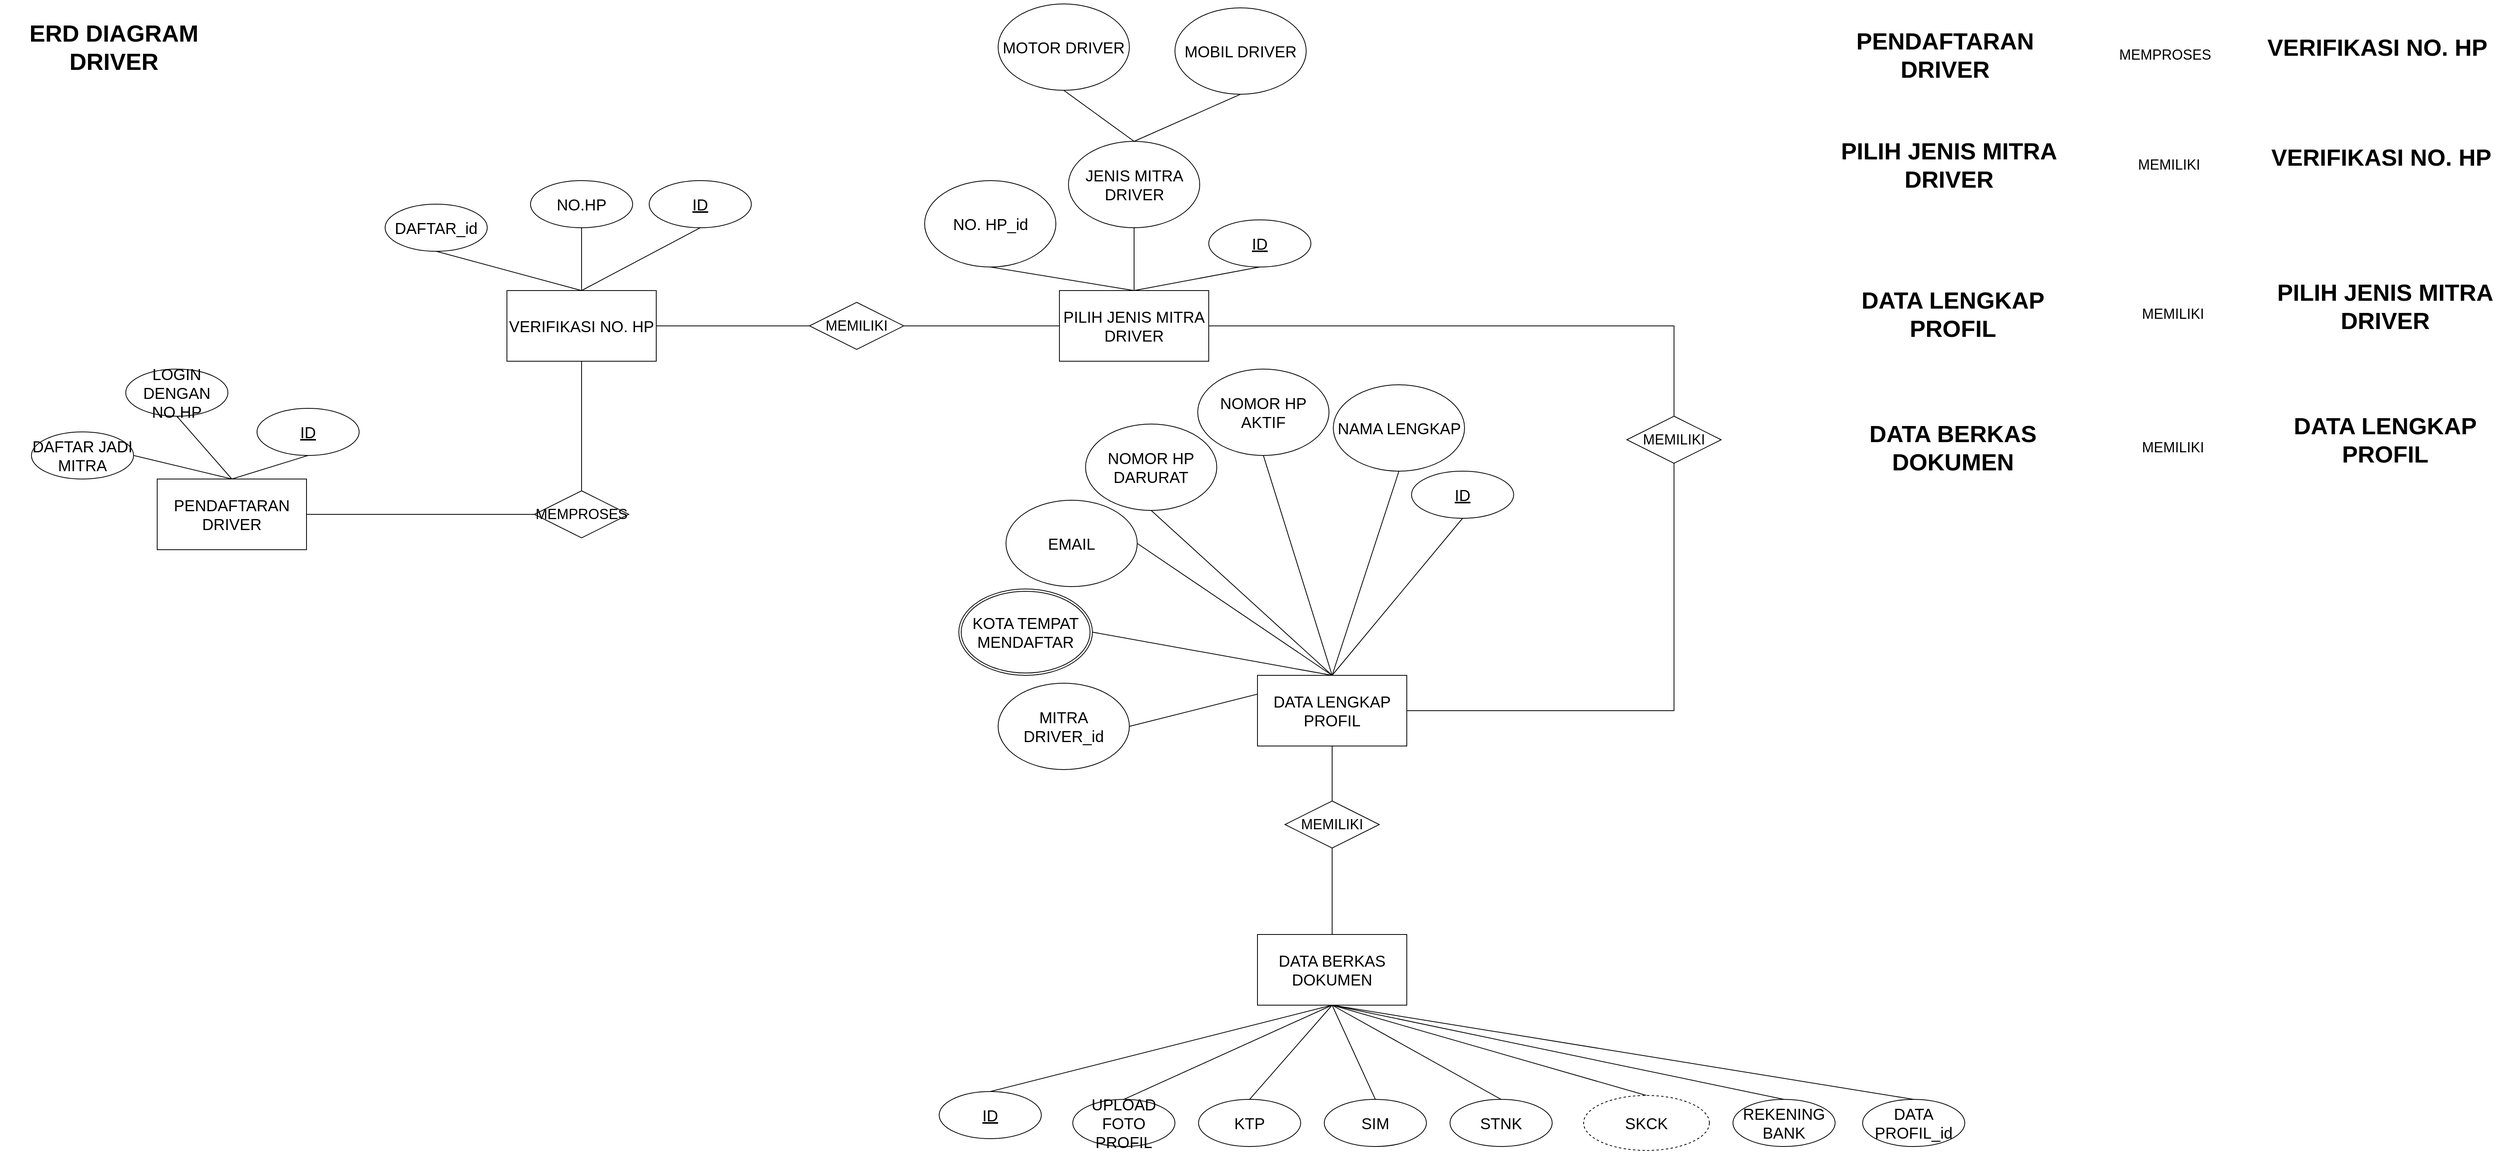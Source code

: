 <mxfile version="16.1.2" type="device" pages="3"><diagram id="j7cXIGoGMLuDd7MiEJ1p" name="Page-1"><mxGraphModel dx="1024" dy="628" grid="1" gridSize="10" guides="1" tooltips="1" connect="1" arrows="1" fold="1" page="1" pageScale="1" pageWidth="3300" pageHeight="2339" math="0" shadow="0"><root><mxCell id="0"/><mxCell id="1" parent="0"/><mxCell id="6St-rtCh5y7r7eVeQdIT-1" style="rounded=0;orthogonalLoop=1;jettySize=auto;html=1;exitX=0.5;exitY=0;exitDx=0;exitDy=0;fontSize=20;entryX=0.5;entryY=1;entryDx=0;entryDy=0;endArrow=none;endFill=0;" parent="1" source="6St-rtCh5y7r7eVeQdIT-5" target="6St-rtCh5y7r7eVeQdIT-6" edge="1"><mxGeometry relative="1" as="geometry"><mxPoint x="1658" y="410" as="targetPoint"/></mxGeometry></mxCell><mxCell id="6St-rtCh5y7r7eVeQdIT-2" style="edgeStyle=none;rounded=0;orthogonalLoop=1;jettySize=auto;html=1;exitX=0.5;exitY=0;exitDx=0;exitDy=0;entryX=0.5;entryY=1;entryDx=0;entryDy=0;fontSize=20;endArrow=none;endFill=0;" parent="1" source="6St-rtCh5y7r7eVeQdIT-5" target="6St-rtCh5y7r7eVeQdIT-15" edge="1"><mxGeometry relative="1" as="geometry"/></mxCell><mxCell id="6St-rtCh5y7r7eVeQdIT-3" style="edgeStyle=orthogonalEdgeStyle;rounded=0;orthogonalLoop=1;jettySize=auto;html=1;exitX=1;exitY=0.5;exitDx=0;exitDy=0;entryX=0.5;entryY=0;entryDx=0;entryDy=0;fontSize=18;endArrow=none;endFill=0;" parent="1" source="6St-rtCh5y7r7eVeQdIT-5" target="6St-rtCh5y7r7eVeQdIT-56" edge="1"><mxGeometry relative="1" as="geometry"/></mxCell><mxCell id="6St-rtCh5y7r7eVeQdIT-4" style="edgeStyle=none;rounded=0;orthogonalLoop=1;jettySize=auto;html=1;exitX=0.5;exitY=0;exitDx=0;exitDy=0;entryX=0.5;entryY=1;entryDx=0;entryDy=0;fontSize=20;endArrow=none;endFill=0;" parent="1" source="6St-rtCh5y7r7eVeQdIT-5" target="6St-rtCh5y7r7eVeQdIT-80" edge="1"><mxGeometry relative="1" as="geometry"/></mxCell><mxCell id="6St-rtCh5y7r7eVeQdIT-5" value="PILIH JENIS MITRA DRIVER" style="rounded=0;whiteSpace=wrap;html=1;fontSize=20;" parent="1" vertex="1"><mxGeometry x="1408" y="440" width="190" height="90" as="geometry"/></mxCell><mxCell id="6St-rtCh5y7r7eVeQdIT-6" value="ID" style="ellipse;whiteSpace=wrap;html=1;align=center;fontSize=20;fontStyle=4" parent="1" vertex="1"><mxGeometry x="1598" y="350" width="130" height="60" as="geometry"/></mxCell><mxCell id="6St-rtCh5y7r7eVeQdIT-7" style="rounded=0;orthogonalLoop=1;jettySize=auto;html=1;exitX=0.5;exitY=0;exitDx=0;exitDy=0;fontSize=20;entryX=0.5;entryY=1;entryDx=0;entryDy=0;endArrow=none;endFill=0;" parent="1" source="6St-rtCh5y7r7eVeQdIT-11" target="6St-rtCh5y7r7eVeQdIT-12" edge="1"><mxGeometry relative="1" as="geometry"/></mxCell><mxCell id="6St-rtCh5y7r7eVeQdIT-8" style="edgeStyle=none;rounded=0;orthogonalLoop=1;jettySize=auto;html=1;exitX=0.5;exitY=0;exitDx=0;exitDy=0;entryX=0.5;entryY=1;entryDx=0;entryDy=0;fontSize=20;endArrow=none;endFill=0;" parent="1" source="6St-rtCh5y7r7eVeQdIT-11" target="6St-rtCh5y7r7eVeQdIT-23" edge="1"><mxGeometry relative="1" as="geometry"/></mxCell><mxCell id="6St-rtCh5y7r7eVeQdIT-9" style="edgeStyle=none;rounded=0;orthogonalLoop=1;jettySize=auto;html=1;exitX=1;exitY=0.5;exitDx=0;exitDy=0;entryX=0;entryY=0.5;entryDx=0;entryDy=0;fontSize=18;endArrow=none;endFill=0;" parent="1" source="6St-rtCh5y7r7eVeQdIT-11" target="6St-rtCh5y7r7eVeQdIT-54" edge="1"><mxGeometry relative="1" as="geometry"/></mxCell><mxCell id="6St-rtCh5y7r7eVeQdIT-10" style="edgeStyle=none;rounded=0;orthogonalLoop=1;jettySize=auto;html=1;exitX=0.5;exitY=0;exitDx=0;exitDy=0;entryX=0.5;entryY=1;entryDx=0;entryDy=0;fontSize=20;endArrow=none;endFill=0;" parent="1" source="6St-rtCh5y7r7eVeQdIT-11" target="6St-rtCh5y7r7eVeQdIT-79" edge="1"><mxGeometry relative="1" as="geometry"/></mxCell><mxCell id="6St-rtCh5y7r7eVeQdIT-11" value="VERIFIKASI NO. HP" style="rounded=0;whiteSpace=wrap;html=1;fontSize=20;" parent="1" vertex="1"><mxGeometry x="705" y="440" width="190" height="90" as="geometry"/></mxCell><mxCell id="6St-rtCh5y7r7eVeQdIT-12" value="ID" style="ellipse;whiteSpace=wrap;html=1;align=center;fontSize=20;fontStyle=4" parent="1" vertex="1"><mxGeometry x="886" y="300" width="130" height="60" as="geometry"/></mxCell><mxCell id="6St-rtCh5y7r7eVeQdIT-13" style="edgeStyle=none;rounded=0;orthogonalLoop=1;jettySize=auto;html=1;exitX=0.5;exitY=0;exitDx=0;exitDy=0;entryX=0.5;entryY=1;entryDx=0;entryDy=0;fontSize=20;endArrow=none;endFill=0;" parent="1" source="6St-rtCh5y7r7eVeQdIT-15" target="6St-rtCh5y7r7eVeQdIT-77" edge="1"><mxGeometry relative="1" as="geometry"/></mxCell><mxCell id="6St-rtCh5y7r7eVeQdIT-14" style="edgeStyle=none;rounded=0;orthogonalLoop=1;jettySize=auto;html=1;exitX=0.5;exitY=0;exitDx=0;exitDy=0;entryX=0.5;entryY=1;entryDx=0;entryDy=0;fontSize=20;endArrow=none;endFill=0;" parent="1" source="6St-rtCh5y7r7eVeQdIT-15" target="6St-rtCh5y7r7eVeQdIT-78" edge="1"><mxGeometry relative="1" as="geometry"/></mxCell><mxCell id="6St-rtCh5y7r7eVeQdIT-15" value="JENIS MITRA DRIVER" style="ellipse;whiteSpace=wrap;html=1;align=center;fontSize=20;" parent="1" vertex="1"><mxGeometry x="1419.5" y="250" width="167" height="110" as="geometry"/></mxCell><mxCell id="6St-rtCh5y7r7eVeQdIT-16" style="rounded=0;orthogonalLoop=1;jettySize=auto;html=1;exitX=0.5;exitY=0;exitDx=0;exitDy=0;fontSize=20;entryX=0.5;entryY=1;entryDx=0;entryDy=0;endArrow=none;endFill=0;" parent="1" source="6St-rtCh5y7r7eVeQdIT-20" target="6St-rtCh5y7r7eVeQdIT-21" edge="1"><mxGeometry relative="1" as="geometry"/></mxCell><mxCell id="6St-rtCh5y7r7eVeQdIT-17" style="edgeStyle=none;rounded=0;orthogonalLoop=1;jettySize=auto;html=1;exitX=0.5;exitY=0;exitDx=0;exitDy=0;entryX=0.5;entryY=1;entryDx=0;entryDy=0;fontSize=20;endArrow=none;endFill=0;" parent="1" source="6St-rtCh5y7r7eVeQdIT-20" target="6St-rtCh5y7r7eVeQdIT-36" edge="1"><mxGeometry relative="1" as="geometry"><mxPoint x="297" y="600" as="targetPoint"/></mxGeometry></mxCell><mxCell id="6St-rtCh5y7r7eVeQdIT-18" style="edgeStyle=none;rounded=0;orthogonalLoop=1;jettySize=auto;html=1;exitX=0.5;exitY=0;exitDx=0;exitDy=0;entryX=1;entryY=0.5;entryDx=0;entryDy=0;fontSize=20;endArrow=none;endFill=0;" parent="1" source="6St-rtCh5y7r7eVeQdIT-20" target="6St-rtCh5y7r7eVeQdIT-22" edge="1"><mxGeometry relative="1" as="geometry"/></mxCell><mxCell id="6St-rtCh5y7r7eVeQdIT-19" style="edgeStyle=none;rounded=0;orthogonalLoop=1;jettySize=auto;html=1;exitX=1;exitY=0.5;exitDx=0;exitDy=0;entryX=0;entryY=0.5;entryDx=0;entryDy=0;fontSize=18;endArrow=none;endFill=0;" parent="1" source="6St-rtCh5y7r7eVeQdIT-20" target="6St-rtCh5y7r7eVeQdIT-52" edge="1"><mxGeometry relative="1" as="geometry"/></mxCell><mxCell id="6St-rtCh5y7r7eVeQdIT-20" value="PENDAFTARAN DRIVER" style="rounded=0;whiteSpace=wrap;html=1;fontSize=20;" parent="1" vertex="1"><mxGeometry x="260" y="680" width="190" height="90" as="geometry"/></mxCell><mxCell id="6St-rtCh5y7r7eVeQdIT-21" value="ID" style="ellipse;whiteSpace=wrap;html=1;align=center;fontSize=20;fontStyle=4" parent="1" vertex="1"><mxGeometry x="387" y="590" width="130" height="60" as="geometry"/></mxCell><mxCell id="6St-rtCh5y7r7eVeQdIT-22" value="DAFTAR JADI MITRA" style="ellipse;whiteSpace=wrap;html=1;align=center;fontSize=20;" parent="1" vertex="1"><mxGeometry x="100" y="620" width="130" height="60" as="geometry"/></mxCell><mxCell id="6St-rtCh5y7r7eVeQdIT-23" value="NO.HP" style="ellipse;whiteSpace=wrap;html=1;align=center;fontSize=20;" parent="1" vertex="1"><mxGeometry x="735" y="300" width="130" height="60" as="geometry"/></mxCell><mxCell id="6St-rtCh5y7r7eVeQdIT-24" style="rounded=0;orthogonalLoop=1;jettySize=auto;html=1;exitX=0.5;exitY=0;exitDx=0;exitDy=0;fontSize=20;entryX=0.5;entryY=1;entryDx=0;entryDy=0;endArrow=none;endFill=0;" parent="1" source="6St-rtCh5y7r7eVeQdIT-32" target="6St-rtCh5y7r7eVeQdIT-33" edge="1"><mxGeometry relative="1" as="geometry"><mxPoint x="1916" y="730" as="targetPoint"/></mxGeometry></mxCell><mxCell id="6St-rtCh5y7r7eVeQdIT-25" style="edgeStyle=none;rounded=0;orthogonalLoop=1;jettySize=auto;html=1;exitX=0.5;exitY=0;exitDx=0;exitDy=0;entryX=0.5;entryY=1;entryDx=0;entryDy=0;fontSize=20;endArrow=none;endFill=0;" parent="1" source="6St-rtCh5y7r7eVeQdIT-32" target="6St-rtCh5y7r7eVeQdIT-37" edge="1"><mxGeometry relative="1" as="geometry"><mxPoint x="1679.5" y="650" as="targetPoint"/></mxGeometry></mxCell><mxCell id="6St-rtCh5y7r7eVeQdIT-26" style="edgeStyle=none;rounded=0;orthogonalLoop=1;jettySize=auto;html=1;exitX=0.5;exitY=0;exitDx=0;exitDy=0;entryX=0.5;entryY=1;entryDx=0;entryDy=0;fontSize=20;endArrow=none;endFill=0;" parent="1" source="6St-rtCh5y7r7eVeQdIT-32" target="6St-rtCh5y7r7eVeQdIT-38" edge="1"><mxGeometry relative="1" as="geometry"><mxPoint x="1584.0" y="727" as="targetPoint"/></mxGeometry></mxCell><mxCell id="6St-rtCh5y7r7eVeQdIT-27" style="edgeStyle=none;rounded=0;orthogonalLoop=1;jettySize=auto;html=1;exitX=0.5;exitY=0;exitDx=0;exitDy=0;entryX=0.5;entryY=1;entryDx=0;entryDy=0;fontSize=20;endArrow=none;endFill=0;" parent="1" source="6St-rtCh5y7r7eVeQdIT-32" target="6St-rtCh5y7r7eVeQdIT-34" edge="1"><mxGeometry relative="1" as="geometry"/></mxCell><mxCell id="6St-rtCh5y7r7eVeQdIT-28" style="rounded=0;orthogonalLoop=1;jettySize=auto;html=1;exitX=0.5;exitY=0;exitDx=0;exitDy=0;entryX=1;entryY=0.5;entryDx=0;entryDy=0;endArrow=none;endFill=0;" parent="1" source="6St-rtCh5y7r7eVeQdIT-32" target="6St-rtCh5y7r7eVeQdIT-39" edge="1"><mxGeometry relative="1" as="geometry"/></mxCell><mxCell id="6St-rtCh5y7r7eVeQdIT-29" style="edgeStyle=none;rounded=0;orthogonalLoop=1;jettySize=auto;html=1;exitX=0.5;exitY=0;exitDx=0;exitDy=0;entryX=1;entryY=0.5;entryDx=0;entryDy=0;endArrow=none;endFill=0;" parent="1" source="6St-rtCh5y7r7eVeQdIT-32" target="6St-rtCh5y7r7eVeQdIT-76" edge="1"><mxGeometry relative="1" as="geometry"><mxPoint x="1517" y="885" as="targetPoint"/></mxGeometry></mxCell><mxCell id="6St-rtCh5y7r7eVeQdIT-30" style="rounded=0;orthogonalLoop=1;jettySize=auto;html=1;exitX=0.5;exitY=1;exitDx=0;exitDy=0;entryX=0.5;entryY=0;entryDx=0;entryDy=0;fontSize=18;endArrow=none;endFill=0;" parent="1" source="6St-rtCh5y7r7eVeQdIT-32" target="6St-rtCh5y7r7eVeQdIT-58" edge="1"><mxGeometry relative="1" as="geometry"/></mxCell><mxCell id="6St-rtCh5y7r7eVeQdIT-31" style="edgeStyle=none;rounded=0;orthogonalLoop=1;jettySize=auto;html=1;exitX=0.5;exitY=0;exitDx=0;exitDy=0;entryX=1;entryY=0.5;entryDx=0;entryDy=0;fontSize=20;endArrow=none;endFill=0;" parent="1" source="6St-rtCh5y7r7eVeQdIT-32" target="6St-rtCh5y7r7eVeQdIT-81" edge="1"><mxGeometry relative="1" as="geometry"/></mxCell><mxCell id="6St-rtCh5y7r7eVeQdIT-32" value="DATA LENGKAP PROFIL" style="rounded=0;whiteSpace=wrap;html=1;fontSize=20;" parent="1" vertex="1"><mxGeometry x="1660" y="930" width="190" height="90" as="geometry"/></mxCell><mxCell id="6St-rtCh5y7r7eVeQdIT-33" value="ID" style="ellipse;whiteSpace=wrap;html=1;align=center;fontSize=20;fontStyle=4" parent="1" vertex="1"><mxGeometry x="1856" y="670" width="130" height="60" as="geometry"/></mxCell><mxCell id="6St-rtCh5y7r7eVeQdIT-34" value="NAMA LENGKAP" style="ellipse;whiteSpace=wrap;html=1;align=center;fontSize=20;" parent="1" vertex="1"><mxGeometry x="1756.5" y="560" width="167" height="110" as="geometry"/></mxCell><mxCell id="6St-rtCh5y7r7eVeQdIT-35" value="ERD DIAGRAM DRIVER" style="text;html=1;strokeColor=none;fillColor=none;align=center;verticalAlign=middle;whiteSpace=wrap;rounded=0;fontSize=30;fontStyle=1" parent="1" vertex="1"><mxGeometry x="60" y="70" width="290" height="120" as="geometry"/></mxCell><mxCell id="6St-rtCh5y7r7eVeQdIT-36" value="LOGIN DENGAN NO.HP" style="ellipse;whiteSpace=wrap;html=1;align=center;fontSize=20;" parent="1" vertex="1"><mxGeometry x="220" y="540" width="130" height="60" as="geometry"/></mxCell><mxCell id="6St-rtCh5y7r7eVeQdIT-37" value="NOMOR HP AKTIF" style="ellipse;whiteSpace=wrap;html=1;align=center;fontSize=20;" parent="1" vertex="1"><mxGeometry x="1584" y="540" width="167" height="110" as="geometry"/></mxCell><mxCell id="6St-rtCh5y7r7eVeQdIT-38" value="NOMOR HP DARURAT" style="ellipse;whiteSpace=wrap;html=1;align=center;fontSize=20;" parent="1" vertex="1"><mxGeometry x="1441.25" y="610" width="167" height="110" as="geometry"/></mxCell><mxCell id="6St-rtCh5y7r7eVeQdIT-39" value="EMAIL" style="ellipse;whiteSpace=wrap;html=1;align=center;fontSize=20;" parent="1" vertex="1"><mxGeometry x="1340" y="707" width="167" height="110" as="geometry"/></mxCell><mxCell id="6St-rtCh5y7r7eVeQdIT-40" style="rounded=0;orthogonalLoop=1;jettySize=auto;html=1;exitX=0.5;exitY=1;exitDx=0;exitDy=0;entryX=0.5;entryY=0;entryDx=0;entryDy=0;fontSize=20;endArrow=none;endFill=0;" parent="1" source="6St-rtCh5y7r7eVeQdIT-48" target="6St-rtCh5y7r7eVeQdIT-49" edge="1"><mxGeometry relative="1" as="geometry"/></mxCell><mxCell id="6St-rtCh5y7r7eVeQdIT-41" style="edgeStyle=none;rounded=0;orthogonalLoop=1;jettySize=auto;html=1;exitX=0.5;exitY=1;exitDx=0;exitDy=0;entryX=0.5;entryY=0;entryDx=0;entryDy=0;fontSize=20;endArrow=none;endFill=0;" parent="1" source="6St-rtCh5y7r7eVeQdIT-48" target="6St-rtCh5y7r7eVeQdIT-50" edge="1"><mxGeometry relative="1" as="geometry"/></mxCell><mxCell id="6St-rtCh5y7r7eVeQdIT-42" style="rounded=0;orthogonalLoop=1;jettySize=auto;html=1;exitX=0.5;exitY=1;exitDx=0;exitDy=0;entryX=0.5;entryY=0;entryDx=0;entryDy=0;fontSize=20;endArrow=none;endFill=0;" parent="1" source="6St-rtCh5y7r7eVeQdIT-48" target="6St-rtCh5y7r7eVeQdIT-71" edge="1"><mxGeometry relative="1" as="geometry"/></mxCell><mxCell id="6St-rtCh5y7r7eVeQdIT-43" style="edgeStyle=none;rounded=0;orthogonalLoop=1;jettySize=auto;html=1;exitX=0.5;exitY=1;exitDx=0;exitDy=0;entryX=0.5;entryY=0;entryDx=0;entryDy=0;fontSize=20;endArrow=none;endFill=0;" parent="1" source="6St-rtCh5y7r7eVeQdIT-48" target="6St-rtCh5y7r7eVeQdIT-72" edge="1"><mxGeometry relative="1" as="geometry"/></mxCell><mxCell id="6St-rtCh5y7r7eVeQdIT-44" style="edgeStyle=none;rounded=0;orthogonalLoop=1;jettySize=auto;html=1;exitX=0.5;exitY=1;exitDx=0;exitDy=0;entryX=0.5;entryY=0;entryDx=0;entryDy=0;fontSize=20;endArrow=none;endFill=0;" parent="1" source="6St-rtCh5y7r7eVeQdIT-48" target="6St-rtCh5y7r7eVeQdIT-73" edge="1"><mxGeometry relative="1" as="geometry"/></mxCell><mxCell id="6St-rtCh5y7r7eVeQdIT-45" style="edgeStyle=none;rounded=0;orthogonalLoop=1;jettySize=auto;html=1;exitX=0.5;exitY=1;exitDx=0;exitDy=0;entryX=0.5;entryY=0;entryDx=0;entryDy=0;fontSize=20;endArrow=none;endFill=0;" parent="1" source="6St-rtCh5y7r7eVeQdIT-48" target="6St-rtCh5y7r7eVeQdIT-74" edge="1"><mxGeometry relative="1" as="geometry"/></mxCell><mxCell id="6St-rtCh5y7r7eVeQdIT-46" style="edgeStyle=none;rounded=0;orthogonalLoop=1;jettySize=auto;html=1;exitX=0.5;exitY=1;exitDx=0;exitDy=0;entryX=0.5;entryY=0;entryDx=0;entryDy=0;fontSize=20;endArrow=none;endFill=0;" parent="1" source="6St-rtCh5y7r7eVeQdIT-48" target="6St-rtCh5y7r7eVeQdIT-75" edge="1"><mxGeometry relative="1" as="geometry"/></mxCell><mxCell id="6St-rtCh5y7r7eVeQdIT-47" style="edgeStyle=none;rounded=0;orthogonalLoop=1;jettySize=auto;html=1;exitX=0.5;exitY=1;exitDx=0;exitDy=0;entryX=0.5;entryY=0;entryDx=0;entryDy=0;fontSize=20;endArrow=none;endFill=0;" parent="1" source="6St-rtCh5y7r7eVeQdIT-48" target="6St-rtCh5y7r7eVeQdIT-82" edge="1"><mxGeometry relative="1" as="geometry"/></mxCell><mxCell id="6St-rtCh5y7r7eVeQdIT-48" value="DATA BERKAS DOKUMEN" style="rounded=0;whiteSpace=wrap;html=1;fontSize=20;" parent="1" vertex="1"><mxGeometry x="1660" y="1260" width="190" height="90" as="geometry"/></mxCell><mxCell id="6St-rtCh5y7r7eVeQdIT-49" value="ID" style="ellipse;whiteSpace=wrap;html=1;align=center;fontSize=20;fontStyle=4" parent="1" vertex="1"><mxGeometry x="1255" y="1460" width="130" height="60" as="geometry"/></mxCell><mxCell id="6St-rtCh5y7r7eVeQdIT-50" value="UPLOAD FOTO PROFIL" style="ellipse;whiteSpace=wrap;html=1;align=center;fontSize=20;" parent="1" vertex="1"><mxGeometry x="1425" y="1470" width="130" height="60" as="geometry"/></mxCell><mxCell id="6St-rtCh5y7r7eVeQdIT-51" style="edgeStyle=none;rounded=0;orthogonalLoop=1;jettySize=auto;html=1;exitX=0.5;exitY=0;exitDx=0;exitDy=0;entryX=0.5;entryY=1;entryDx=0;entryDy=0;fontSize=18;endArrow=none;endFill=0;" parent="1" source="6St-rtCh5y7r7eVeQdIT-52" target="6St-rtCh5y7r7eVeQdIT-11" edge="1"><mxGeometry relative="1" as="geometry"/></mxCell><mxCell id="6St-rtCh5y7r7eVeQdIT-52" value="MEMPROSES" style="shape=rhombus;perimeter=rhombusPerimeter;whiteSpace=wrap;html=1;align=center;fontSize=18;" parent="1" vertex="1"><mxGeometry x="740" y="695" width="120" height="60" as="geometry"/></mxCell><mxCell id="6St-rtCh5y7r7eVeQdIT-53" style="edgeStyle=none;rounded=0;orthogonalLoop=1;jettySize=auto;html=1;entryX=0;entryY=0.5;entryDx=0;entryDy=0;fontSize=18;endArrow=none;endFill=0;exitX=1;exitY=0.5;exitDx=0;exitDy=0;" parent="1" source="6St-rtCh5y7r7eVeQdIT-54" target="6St-rtCh5y7r7eVeQdIT-5" edge="1"><mxGeometry relative="1" as="geometry"><mxPoint x="1200" y="520" as="sourcePoint"/></mxGeometry></mxCell><mxCell id="6St-rtCh5y7r7eVeQdIT-54" value="MEMILIKI" style="shape=rhombus;perimeter=rhombusPerimeter;whiteSpace=wrap;html=1;align=center;fontSize=18;" parent="1" vertex="1"><mxGeometry x="1090" y="455" width="120" height="60" as="geometry"/></mxCell><mxCell id="6St-rtCh5y7r7eVeQdIT-55" style="edgeStyle=orthogonalEdgeStyle;rounded=0;orthogonalLoop=1;jettySize=auto;html=1;exitX=0.5;exitY=1;exitDx=0;exitDy=0;entryX=1;entryY=0.5;entryDx=0;entryDy=0;fontSize=18;endArrow=none;endFill=0;" parent="1" source="6St-rtCh5y7r7eVeQdIT-56" target="6St-rtCh5y7r7eVeQdIT-32" edge="1"><mxGeometry relative="1" as="geometry"/></mxCell><mxCell id="6St-rtCh5y7r7eVeQdIT-56" value="MEMILIKI" style="shape=rhombus;perimeter=rhombusPerimeter;whiteSpace=wrap;html=1;align=center;fontSize=18;" parent="1" vertex="1"><mxGeometry x="2130" y="600" width="120" height="60" as="geometry"/></mxCell><mxCell id="6St-rtCh5y7r7eVeQdIT-57" style="rounded=0;orthogonalLoop=1;jettySize=auto;html=1;exitX=0.5;exitY=1;exitDx=0;exitDy=0;entryX=0.5;entryY=0;entryDx=0;entryDy=0;fontSize=18;endArrow=none;endFill=0;" parent="1" source="6St-rtCh5y7r7eVeQdIT-58" target="6St-rtCh5y7r7eVeQdIT-48" edge="1"><mxGeometry relative="1" as="geometry"/></mxCell><mxCell id="6St-rtCh5y7r7eVeQdIT-58" value="MEMILIKI" style="shape=rhombus;perimeter=rhombusPerimeter;whiteSpace=wrap;html=1;align=center;fontSize=18;" parent="1" vertex="1"><mxGeometry x="1695" y="1090" width="120" height="60" as="geometry"/></mxCell><mxCell id="6St-rtCh5y7r7eVeQdIT-59" value="PENDAFTARAN DRIVER" style="text;html=1;strokeColor=none;fillColor=none;align=center;verticalAlign=middle;whiteSpace=wrap;rounded=0;fontSize=30;fontStyle=1" parent="1" vertex="1"><mxGeometry x="2390" y="80" width="290" height="120" as="geometry"/></mxCell><mxCell id="6St-rtCh5y7r7eVeQdIT-60" value="VERIFIKASI NO. HP" style="text;html=1;strokeColor=none;fillColor=none;align=center;verticalAlign=middle;whiteSpace=wrap;rounded=0;fontSize=30;fontStyle=1" parent="1" vertex="1"><mxGeometry x="2940" y="70" width="290" height="120" as="geometry"/></mxCell><mxCell id="6St-rtCh5y7r7eVeQdIT-61" value="MEMPROSES" style="text;html=1;strokeColor=none;fillColor=none;align=center;verticalAlign=middle;whiteSpace=wrap;rounded=0;fontSize=18;" parent="1" vertex="1"><mxGeometry x="2740" y="105" width="150" height="70" as="geometry"/></mxCell><mxCell id="6St-rtCh5y7r7eVeQdIT-62" value="PILIH JENIS MITRA DRIVER" style="text;html=1;strokeColor=none;fillColor=none;align=center;verticalAlign=middle;whiteSpace=wrap;rounded=0;fontSize=30;fontStyle=1" parent="1" vertex="1"><mxGeometry x="2395" y="220" width="290" height="120" as="geometry"/></mxCell><mxCell id="6St-rtCh5y7r7eVeQdIT-63" value="VERIFIKASI NO. HP" style="text;html=1;strokeColor=none;fillColor=none;align=center;verticalAlign=middle;whiteSpace=wrap;rounded=0;fontSize=30;fontStyle=1" parent="1" vertex="1"><mxGeometry x="2945" y="210" width="290" height="120" as="geometry"/></mxCell><mxCell id="6St-rtCh5y7r7eVeQdIT-64" value="MEMILIKI" style="text;html=1;strokeColor=none;fillColor=none;align=center;verticalAlign=middle;whiteSpace=wrap;rounded=0;fontSize=18;" parent="1" vertex="1"><mxGeometry x="2745" y="245" width="150" height="70" as="geometry"/></mxCell><mxCell id="6St-rtCh5y7r7eVeQdIT-65" value="DATA LENGKAP PROFIL" style="text;html=1;strokeColor=none;fillColor=none;align=center;verticalAlign=middle;whiteSpace=wrap;rounded=0;fontSize=30;fontStyle=1" parent="1" vertex="1"><mxGeometry x="2400" y="410" width="290" height="120" as="geometry"/></mxCell><mxCell id="6St-rtCh5y7r7eVeQdIT-66" value="PILIH JENIS MITRA DRIVER" style="text;html=1;strokeColor=none;fillColor=none;align=center;verticalAlign=middle;whiteSpace=wrap;rounded=0;fontSize=30;fontStyle=1" parent="1" vertex="1"><mxGeometry x="2950" y="400" width="290" height="120" as="geometry"/></mxCell><mxCell id="6St-rtCh5y7r7eVeQdIT-67" value="MEMILIKI" style="text;html=1;strokeColor=none;fillColor=none;align=center;verticalAlign=middle;whiteSpace=wrap;rounded=0;fontSize=18;" parent="1" vertex="1"><mxGeometry x="2750" y="435" width="150" height="70" as="geometry"/></mxCell><mxCell id="6St-rtCh5y7r7eVeQdIT-68" value="DATA BERKAS DOKUMEN" style="text;html=1;strokeColor=none;fillColor=none;align=center;verticalAlign=middle;whiteSpace=wrap;rounded=0;fontSize=30;fontStyle=1" parent="1" vertex="1"><mxGeometry x="2400" y="580" width="290" height="120" as="geometry"/></mxCell><mxCell id="6St-rtCh5y7r7eVeQdIT-69" value="DATA LENGKAP PROFIL" style="text;html=1;strokeColor=none;fillColor=none;align=center;verticalAlign=middle;whiteSpace=wrap;rounded=0;fontSize=30;fontStyle=1" parent="1" vertex="1"><mxGeometry x="2950" y="570" width="290" height="120" as="geometry"/></mxCell><mxCell id="6St-rtCh5y7r7eVeQdIT-70" value="MEMILIKI" style="text;html=1;strokeColor=none;fillColor=none;align=center;verticalAlign=middle;whiteSpace=wrap;rounded=0;fontSize=18;" parent="1" vertex="1"><mxGeometry x="2750" y="605" width="150" height="70" as="geometry"/></mxCell><mxCell id="6St-rtCh5y7r7eVeQdIT-71" value="KTP" style="ellipse;whiteSpace=wrap;html=1;align=center;fontSize=20;" parent="1" vertex="1"><mxGeometry x="1585" y="1470" width="130" height="60" as="geometry"/></mxCell><mxCell id="6St-rtCh5y7r7eVeQdIT-72" value="SIM" style="ellipse;whiteSpace=wrap;html=1;align=center;fontSize=20;" parent="1" vertex="1"><mxGeometry x="1745" y="1470" width="130" height="60" as="geometry"/></mxCell><mxCell id="6St-rtCh5y7r7eVeQdIT-73" value="STNK" style="ellipse;whiteSpace=wrap;html=1;align=center;fontSize=20;" parent="1" vertex="1"><mxGeometry x="1905" y="1470" width="130" height="60" as="geometry"/></mxCell><mxCell id="6St-rtCh5y7r7eVeQdIT-74" value="SKCK" style="ellipse;whiteSpace=wrap;html=1;align=center;dashed=1;fontSize=20;" parent="1" vertex="1"><mxGeometry x="2075" y="1465" width="160" height="70" as="geometry"/></mxCell><mxCell id="6St-rtCh5y7r7eVeQdIT-75" value="REKENING BANK" style="ellipse;whiteSpace=wrap;html=1;align=center;fontSize=20;" parent="1" vertex="1"><mxGeometry x="2265" y="1470" width="130" height="60" as="geometry"/></mxCell><mxCell id="6St-rtCh5y7r7eVeQdIT-76" value="KOTA TEMPAT MENDAFTAR" style="ellipse;shape=doubleEllipse;margin=3;whiteSpace=wrap;html=1;align=center;fontSize=20;" parent="1" vertex="1"><mxGeometry x="1280" y="820" width="170" height="110" as="geometry"/></mxCell><mxCell id="6St-rtCh5y7r7eVeQdIT-77" value="MOTOR DRIVER" style="ellipse;whiteSpace=wrap;html=1;align=center;fontSize=20;" parent="1" vertex="1"><mxGeometry x="1330" y="75" width="167" height="110" as="geometry"/></mxCell><mxCell id="6St-rtCh5y7r7eVeQdIT-78" value="MOBIL DRIVER" style="ellipse;whiteSpace=wrap;html=1;align=center;fontSize=20;" parent="1" vertex="1"><mxGeometry x="1555" y="80" width="167" height="110" as="geometry"/></mxCell><mxCell id="6St-rtCh5y7r7eVeQdIT-79" value="DAFTAR_id" style="ellipse;whiteSpace=wrap;html=1;align=center;fontSize=20;" parent="1" vertex="1"><mxGeometry x="550" y="330" width="130" height="60" as="geometry"/></mxCell><mxCell id="6St-rtCh5y7r7eVeQdIT-80" value="NO. HP_id" style="ellipse;whiteSpace=wrap;html=1;align=center;fontSize=20;" parent="1" vertex="1"><mxGeometry x="1236.5" y="300" width="167" height="110" as="geometry"/></mxCell><mxCell id="6St-rtCh5y7r7eVeQdIT-81" value="MITRA DRIVER_id" style="ellipse;whiteSpace=wrap;html=1;align=center;fontSize=20;" parent="1" vertex="1"><mxGeometry x="1330" y="940" width="167" height="110" as="geometry"/></mxCell><mxCell id="6St-rtCh5y7r7eVeQdIT-82" value="DATA PROFIL_id" style="ellipse;whiteSpace=wrap;html=1;align=center;fontSize=20;" parent="1" vertex="1"><mxGeometry x="2430" y="1470" width="130" height="60" as="geometry"/></mxCell></root></mxGraphModel></diagram><diagram id="rtSIPzheYQIWFbcsnyKm" name="Page-2"><mxGraphModel dx="3413" dy="2093" grid="1" gridSize="10" guides="1" tooltips="1" connect="1" arrows="1" fold="1" page="1" pageScale="1" pageWidth="3300" pageHeight="2339" math="0" shadow="0"><root><mxCell id="sfeiTDHcmOmk56PmngMK-0"/><mxCell id="sfeiTDHcmOmk56PmngMK-1" parent="sfeiTDHcmOmk56PmngMK-0"/><mxCell id="sfeiTDHcmOmk56PmngMK-2" style="rounded=0;orthogonalLoop=1;jettySize=auto;html=1;exitX=0.5;exitY=0;exitDx=0;exitDy=0;fontSize=20;entryX=0.5;entryY=1;entryDx=0;entryDy=0;endArrow=none;endFill=0;" parent="sfeiTDHcmOmk56PmngMK-1" source="sfeiTDHcmOmk56PmngMK-8" target="sfeiTDHcmOmk56PmngMK-9" edge="1"><mxGeometry relative="1" as="geometry"><mxPoint x="1658" y="410" as="targetPoint"/></mxGeometry></mxCell><mxCell id="sfeiTDHcmOmk56PmngMK-3" style="edgeStyle=none;rounded=0;orthogonalLoop=1;jettySize=auto;html=1;exitX=0.5;exitY=0;exitDx=0;exitDy=0;entryX=0.5;entryY=1;entryDx=0;entryDy=0;fontSize=20;endArrow=none;endFill=0;" parent="sfeiTDHcmOmk56PmngMK-1" source="sfeiTDHcmOmk56PmngMK-8" target="sfeiTDHcmOmk56PmngMK-10" edge="1"><mxGeometry relative="1" as="geometry"/></mxCell><mxCell id="sfeiTDHcmOmk56PmngMK-4" style="edgeStyle=none;rounded=0;orthogonalLoop=1;jettySize=auto;html=1;exitX=0.5;exitY=0;exitDx=0;exitDy=0;entryX=1;entryY=0.5;entryDx=0;entryDy=0;fontSize=20;endArrow=none;endFill=0;" parent="sfeiTDHcmOmk56PmngMK-1" source="sfeiTDHcmOmk56PmngMK-8" edge="1"><mxGeometry relative="1" as="geometry"><mxPoint x="1340" y="360" as="targetPoint"/></mxGeometry></mxCell><mxCell id="sfeiTDHcmOmk56PmngMK-5" style="edgeStyle=none;rounded=0;orthogonalLoop=1;jettySize=auto;html=1;exitX=0.5;exitY=0;exitDx=0;exitDy=0;entryX=0.5;entryY=1;entryDx=0;entryDy=0;fontSize=20;endArrow=none;endFill=0;" parent="sfeiTDHcmOmk56PmngMK-1" source="sfeiTDHcmOmk56PmngMK-8" target="sfeiTDHcmOmk56PmngMK-22" edge="1"><mxGeometry relative="1" as="geometry"/></mxCell><mxCell id="sfeiTDHcmOmk56PmngMK-6" style="edgeStyle=orthogonalEdgeStyle;rounded=0;orthogonalLoop=1;jettySize=auto;html=1;exitX=1;exitY=0.5;exitDx=0;exitDy=0;entryX=0.5;entryY=0;entryDx=0;entryDy=0;fontSize=18;endArrow=none;endFill=0;" parent="sfeiTDHcmOmk56PmngMK-1" source="sfeiTDHcmOmk56PmngMK-8" target="sfeiTDHcmOmk56PmngMK-58" edge="1"><mxGeometry relative="1" as="geometry"/></mxCell><mxCell id="sfeiTDHcmOmk56PmngMK-7" style="edgeStyle=none;rounded=0;orthogonalLoop=1;jettySize=auto;html=1;exitX=0.5;exitY=0;exitDx=0;exitDy=0;entryX=1;entryY=0.5;entryDx=0;entryDy=0;fontSize=18;endArrow=none;endFill=0;" parent="sfeiTDHcmOmk56PmngMK-1" source="sfeiTDHcmOmk56PmngMK-8" target="sfeiTDHcmOmk56PmngMK-62" edge="1"><mxGeometry relative="1" as="geometry"/></mxCell><mxCell id="sfeiTDHcmOmk56PmngMK-8" value="DATA PEMILIK USAHA" style="rounded=0;whiteSpace=wrap;html=1;fontSize=20;" parent="sfeiTDHcmOmk56PmngMK-1" vertex="1"><mxGeometry x="1408" y="440" width="190" height="90" as="geometry"/></mxCell><mxCell id="sfeiTDHcmOmk56PmngMK-9" value="ID" style="ellipse;whiteSpace=wrap;html=1;align=center;fontSize=20;fontStyle=4" parent="sfeiTDHcmOmk56PmngMK-1" vertex="1"><mxGeometry x="1598" y="350" width="130" height="60" as="geometry"/></mxCell><mxCell id="sfeiTDHcmOmk56PmngMK-10" value="EMAIL PENGGUNA" style="ellipse;whiteSpace=wrap;html=1;align=center;fontSize=20;" parent="sfeiTDHcmOmk56PmngMK-1" vertex="1"><mxGeometry x="1360" y="290" width="130" height="60" as="geometry"/></mxCell><mxCell id="sfeiTDHcmOmk56PmngMK-11" value="NOMOR HP PENGGUNA" style="ellipse;whiteSpace=wrap;html=1;align=center;fontSize=20;" parent="sfeiTDHcmOmk56PmngMK-1" vertex="1"><mxGeometry x="1210" y="315" width="130" height="60" as="geometry"/></mxCell><mxCell id="sfeiTDHcmOmk56PmngMK-12" style="rounded=0;orthogonalLoop=1;jettySize=auto;html=1;exitX=0.5;exitY=0;exitDx=0;exitDy=0;fontSize=20;entryX=0.5;entryY=1;entryDx=0;entryDy=0;endArrow=none;endFill=0;" parent="sfeiTDHcmOmk56PmngMK-1" source="sfeiTDHcmOmk56PmngMK-18" target="sfeiTDHcmOmk56PmngMK-19" edge="1"><mxGeometry relative="1" as="geometry"/></mxCell><mxCell id="sfeiTDHcmOmk56PmngMK-13" style="edgeStyle=none;rounded=0;orthogonalLoop=1;jettySize=auto;html=1;exitX=0.5;exitY=0;exitDx=0;exitDy=0;entryX=0.5;entryY=1;entryDx=0;entryDy=0;fontSize=20;endArrow=none;endFill=0;" parent="sfeiTDHcmOmk56PmngMK-1" source="sfeiTDHcmOmk56PmngMK-18" target="sfeiTDHcmOmk56PmngMK-20" edge="1"><mxGeometry relative="1" as="geometry"/></mxCell><mxCell id="sfeiTDHcmOmk56PmngMK-14" style="edgeStyle=none;rounded=0;orthogonalLoop=1;jettySize=auto;html=1;exitX=0.5;exitY=0;exitDx=0;exitDy=0;entryX=1;entryY=0.5;entryDx=0;entryDy=0;fontSize=20;endArrow=none;endFill=0;" parent="sfeiTDHcmOmk56PmngMK-1" source="sfeiTDHcmOmk56PmngMK-18" target="sfeiTDHcmOmk56PmngMK-21" edge="1"><mxGeometry relative="1" as="geometry"/></mxCell><mxCell id="sfeiTDHcmOmk56PmngMK-15" style="edgeStyle=none;rounded=0;orthogonalLoop=1;jettySize=auto;html=1;exitX=0.5;exitY=0;exitDx=0;exitDy=0;entryX=0.5;entryY=1;entryDx=0;entryDy=0;fontSize=20;endArrow=none;endFill=0;" parent="sfeiTDHcmOmk56PmngMK-1" source="sfeiTDHcmOmk56PmngMK-18" target="sfeiTDHcmOmk56PmngMK-30" edge="1"><mxGeometry relative="1" as="geometry"/></mxCell><mxCell id="sfeiTDHcmOmk56PmngMK-16" style="edgeStyle=none;rounded=0;orthogonalLoop=1;jettySize=auto;html=1;exitX=1;exitY=0.5;exitDx=0;exitDy=0;entryX=0;entryY=0.5;entryDx=0;entryDy=0;fontSize=18;endArrow=none;endFill=0;" parent="sfeiTDHcmOmk56PmngMK-1" source="sfeiTDHcmOmk56PmngMK-18" target="sfeiTDHcmOmk56PmngMK-56" edge="1"><mxGeometry relative="1" as="geometry"/></mxCell><mxCell id="sfeiTDHcmOmk56PmngMK-17" style="edgeStyle=none;rounded=0;orthogonalLoop=1;jettySize=auto;html=1;exitX=0.5;exitY=0;exitDx=0;exitDy=0;entryX=1;entryY=0.5;entryDx=0;entryDy=0;fontSize=18;endArrow=none;endFill=0;" parent="sfeiTDHcmOmk56PmngMK-1" source="sfeiTDHcmOmk56PmngMK-18" target="sfeiTDHcmOmk56PmngMK-63" edge="1"><mxGeometry relative="1" as="geometry"/></mxCell><mxCell id="sfeiTDHcmOmk56PmngMK-18" value="PILIH JENIS PENDAFTARAN" style="rounded=0;whiteSpace=wrap;html=1;fontSize=20;" parent="sfeiTDHcmOmk56PmngMK-1" vertex="1"><mxGeometry x="705" y="440" width="190" height="90" as="geometry"/></mxCell><mxCell id="sfeiTDHcmOmk56PmngMK-19" value="ID" style="ellipse;whiteSpace=wrap;html=1;align=center;fontSize=20;fontStyle=4" parent="sfeiTDHcmOmk56PmngMK-1" vertex="1"><mxGeometry x="886" y="300" width="130" height="60" as="geometry"/></mxCell><mxCell id="sfeiTDHcmOmk56PmngMK-20" value="USAHA MILIK PERUSAHAAN" style="ellipse;whiteSpace=wrap;html=1;align=center;fontSize=20;" parent="sfeiTDHcmOmk56PmngMK-1" vertex="1"><mxGeometry x="688" y="260" width="130" height="60" as="geometry"/></mxCell><mxCell id="sfeiTDHcmOmk56PmngMK-21" value="TAMBAH OUTLET BARU" style="ellipse;whiteSpace=wrap;html=1;align=center;fontSize=20;" parent="sfeiTDHcmOmk56PmngMK-1" vertex="1"><mxGeometry x="576" y="310" width="130" height="60" as="geometry"/></mxCell><mxCell id="sfeiTDHcmOmk56PmngMK-22" value="NAMA PENGGUNA (SESUAI KTP)" style="ellipse;whiteSpace=wrap;html=1;align=center;fontSize=20;" parent="sfeiTDHcmOmk56PmngMK-1" vertex="1"><mxGeometry x="1516.5" y="240" width="167" height="110" as="geometry"/></mxCell><mxCell id="sfeiTDHcmOmk56PmngMK-23" style="rounded=0;orthogonalLoop=1;jettySize=auto;html=1;exitX=0.5;exitY=0;exitDx=0;exitDy=0;fontSize=20;entryX=0.5;entryY=1;entryDx=0;entryDy=0;endArrow=none;endFill=0;" parent="sfeiTDHcmOmk56PmngMK-1" source="sfeiTDHcmOmk56PmngMK-27" target="sfeiTDHcmOmk56PmngMK-28" edge="1"><mxGeometry relative="1" as="geometry"/></mxCell><mxCell id="sfeiTDHcmOmk56PmngMK-24" style="edgeStyle=none;rounded=0;orthogonalLoop=1;jettySize=auto;html=1;exitX=0.5;exitY=0;exitDx=0;exitDy=0;entryX=0.5;entryY=1;entryDx=0;entryDy=0;fontSize=20;endArrow=none;endFill=0;" parent="sfeiTDHcmOmk56PmngMK-1" source="sfeiTDHcmOmk56PmngMK-27" target="sfeiTDHcmOmk56PmngMK-43" edge="1"><mxGeometry relative="1" as="geometry"><mxPoint x="297" y="600" as="targetPoint"/></mxGeometry></mxCell><mxCell id="sfeiTDHcmOmk56PmngMK-25" style="edgeStyle=none;rounded=0;orthogonalLoop=1;jettySize=auto;html=1;exitX=0.5;exitY=0;exitDx=0;exitDy=0;entryX=1;entryY=0.5;entryDx=0;entryDy=0;fontSize=20;endArrow=none;endFill=0;" parent="sfeiTDHcmOmk56PmngMK-1" source="sfeiTDHcmOmk56PmngMK-27" target="sfeiTDHcmOmk56PmngMK-29" edge="1"><mxGeometry relative="1" as="geometry"/></mxCell><mxCell id="sfeiTDHcmOmk56PmngMK-26" style="edgeStyle=none;rounded=0;orthogonalLoop=1;jettySize=auto;html=1;exitX=1;exitY=0.5;exitDx=0;exitDy=0;entryX=0;entryY=0.5;entryDx=0;entryDy=0;fontSize=18;endArrow=none;endFill=0;" parent="sfeiTDHcmOmk56PmngMK-1" source="sfeiTDHcmOmk56PmngMK-27" target="sfeiTDHcmOmk56PmngMK-54" edge="1"><mxGeometry relative="1" as="geometry"/></mxCell><mxCell id="sfeiTDHcmOmk56PmngMK-27" value="PENDAFTARAN" style="rounded=0;whiteSpace=wrap;html=1;fontSize=20;" parent="sfeiTDHcmOmk56PmngMK-1" vertex="1"><mxGeometry x="260" y="680" width="190" height="90" as="geometry"/></mxCell><mxCell id="sfeiTDHcmOmk56PmngMK-28" value="ID" style="ellipse;whiteSpace=wrap;html=1;align=center;fontSize=20;fontStyle=4" parent="sfeiTDHcmOmk56PmngMK-1" vertex="1"><mxGeometry x="387" y="590" width="130" height="60" as="geometry"/></mxCell><mxCell id="sfeiTDHcmOmk56PmngMK-29" value="DAFTAR JADI MITRA" style="ellipse;whiteSpace=wrap;html=1;align=center;fontSize=20;" parent="sfeiTDHcmOmk56PmngMK-1" vertex="1"><mxGeometry x="100" y="620" width="130" height="60" as="geometry"/></mxCell><mxCell id="sfeiTDHcmOmk56PmngMK-30" value="USAHA PRIBADI" style="ellipse;whiteSpace=wrap;html=1;align=center;fontSize=20;" parent="sfeiTDHcmOmk56PmngMK-1" vertex="1"><mxGeometry x="819" y="240" width="130" height="60" as="geometry"/></mxCell><mxCell id="sfeiTDHcmOmk56PmngMK-31" style="rounded=0;orthogonalLoop=1;jettySize=auto;html=1;exitX=0.5;exitY=0;exitDx=0;exitDy=0;fontSize=20;entryX=0.5;entryY=1;entryDx=0;entryDy=0;endArrow=none;endFill=0;" parent="sfeiTDHcmOmk56PmngMK-1" source="sfeiTDHcmOmk56PmngMK-39" target="sfeiTDHcmOmk56PmngMK-40" edge="1"><mxGeometry relative="1" as="geometry"><mxPoint x="1916" y="730" as="targetPoint"/></mxGeometry></mxCell><mxCell id="sfeiTDHcmOmk56PmngMK-32" style="edgeStyle=none;rounded=0;orthogonalLoop=1;jettySize=auto;html=1;exitX=0.5;exitY=0;exitDx=0;exitDy=0;entryX=0.5;entryY=1;entryDx=0;entryDy=0;fontSize=20;endArrow=none;endFill=0;" parent="sfeiTDHcmOmk56PmngMK-1" source="sfeiTDHcmOmk56PmngMK-39" target="sfeiTDHcmOmk56PmngMK-44" edge="1"><mxGeometry relative="1" as="geometry"><mxPoint x="1679.5" y="650" as="targetPoint"/></mxGeometry></mxCell><mxCell id="sfeiTDHcmOmk56PmngMK-33" style="edgeStyle=none;rounded=0;orthogonalLoop=1;jettySize=auto;html=1;exitX=0.5;exitY=0;exitDx=0;exitDy=0;entryX=0.5;entryY=1;entryDx=0;entryDy=0;fontSize=20;endArrow=none;endFill=0;" parent="sfeiTDHcmOmk56PmngMK-1" source="sfeiTDHcmOmk56PmngMK-39" target="sfeiTDHcmOmk56PmngMK-45" edge="1"><mxGeometry relative="1" as="geometry"><mxPoint x="1584.0" y="727" as="targetPoint"/></mxGeometry></mxCell><mxCell id="sfeiTDHcmOmk56PmngMK-34" style="edgeStyle=none;rounded=0;orthogonalLoop=1;jettySize=auto;html=1;exitX=0.5;exitY=0;exitDx=0;exitDy=0;entryX=0.5;entryY=1;entryDx=0;entryDy=0;fontSize=20;endArrow=none;endFill=0;" parent="sfeiTDHcmOmk56PmngMK-1" source="sfeiTDHcmOmk56PmngMK-39" target="sfeiTDHcmOmk56PmngMK-41" edge="1"><mxGeometry relative="1" as="geometry"/></mxCell><mxCell id="sfeiTDHcmOmk56PmngMK-35" style="rounded=0;orthogonalLoop=1;jettySize=auto;html=1;exitX=0.5;exitY=0;exitDx=0;exitDy=0;entryX=1;entryY=0.5;entryDx=0;entryDy=0;endArrow=none;endFill=0;" parent="sfeiTDHcmOmk56PmngMK-1" source="sfeiTDHcmOmk56PmngMK-39" target="sfeiTDHcmOmk56PmngMK-46" edge="1"><mxGeometry relative="1" as="geometry"/></mxCell><mxCell id="sfeiTDHcmOmk56PmngMK-36" style="edgeStyle=none;rounded=0;orthogonalLoop=1;jettySize=auto;html=1;exitX=0.5;exitY=0;exitDx=0;exitDy=0;entryX=1;entryY=0.5;entryDx=0;entryDy=0;endArrow=none;endFill=0;" parent="sfeiTDHcmOmk56PmngMK-1" source="sfeiTDHcmOmk56PmngMK-39" target="sfeiTDHcmOmk56PmngMK-47" edge="1"><mxGeometry relative="1" as="geometry"/></mxCell><mxCell id="sfeiTDHcmOmk56PmngMK-37" style="rounded=0;orthogonalLoop=1;jettySize=auto;html=1;exitX=0.5;exitY=1;exitDx=0;exitDy=0;entryX=0.5;entryY=0;entryDx=0;entryDy=0;fontSize=18;endArrow=none;endFill=0;" parent="sfeiTDHcmOmk56PmngMK-1" source="sfeiTDHcmOmk56PmngMK-39" target="sfeiTDHcmOmk56PmngMK-60" edge="1"><mxGeometry relative="1" as="geometry"/></mxCell><mxCell id="sfeiTDHcmOmk56PmngMK-38" style="edgeStyle=none;rounded=0;orthogonalLoop=1;jettySize=auto;html=1;exitX=0;exitY=0.5;exitDx=0;exitDy=0;entryX=1;entryY=0.5;entryDx=0;entryDy=0;fontSize=18;endArrow=none;endFill=0;" parent="sfeiTDHcmOmk56PmngMK-1" source="sfeiTDHcmOmk56PmngMK-39" target="sfeiTDHcmOmk56PmngMK-61" edge="1"><mxGeometry relative="1" as="geometry"/></mxCell><mxCell id="sfeiTDHcmOmk56PmngMK-39" value="DATA LENGKAP USAHA" style="rounded=0;whiteSpace=wrap;html=1;fontSize=20;" parent="sfeiTDHcmOmk56PmngMK-1" vertex="1"><mxGeometry x="1660" y="930" width="190" height="90" as="geometry"/></mxCell><mxCell id="sfeiTDHcmOmk56PmngMK-40" value="ID" style="ellipse;whiteSpace=wrap;html=1;align=center;fontSize=20;fontStyle=4" parent="sfeiTDHcmOmk56PmngMK-1" vertex="1"><mxGeometry x="1856" y="670" width="130" height="60" as="geometry"/></mxCell><mxCell id="sfeiTDHcmOmk56PmngMK-41" value="IDENTITAS PEMILIK" style="ellipse;whiteSpace=wrap;html=1;align=center;fontSize=20;" parent="sfeiTDHcmOmk56PmngMK-1" vertex="1"><mxGeometry x="1756.5" y="560" width="167" height="110" as="geometry"/></mxCell><mxCell id="sfeiTDHcmOmk56PmngMK-42" value="ERD DIAGRAM PENJUAL" style="text;html=1;strokeColor=none;fillColor=none;align=center;verticalAlign=middle;whiteSpace=wrap;rounded=0;fontSize=30;fontStyle=1" parent="sfeiTDHcmOmk56PmngMK-1" vertex="1"><mxGeometry x="60" y="70" width="290" height="120" as="geometry"/></mxCell><mxCell id="sfeiTDHcmOmk56PmngMK-43" value="LOGIN DENGAN NO.HP" style="ellipse;whiteSpace=wrap;html=1;align=center;fontSize=20;" parent="sfeiTDHcmOmk56PmngMK-1" vertex="1"><mxGeometry x="220" y="540" width="130" height="60" as="geometry"/></mxCell><mxCell id="sfeiTDHcmOmk56PmngMK-44" value="INFORMASI REKENING BANK" style="ellipse;whiteSpace=wrap;html=1;align=center;fontSize=20;" parent="sfeiTDHcmOmk56PmngMK-1" vertex="1"><mxGeometry x="1584" y="540" width="167" height="110" as="geometry"/></mxCell><mxCell id="sfeiTDHcmOmk56PmngMK-45" value="INFORMASI USAHA" style="ellipse;whiteSpace=wrap;html=1;align=center;fontSize=20;" parent="sfeiTDHcmOmk56PmngMK-1" vertex="1"><mxGeometry x="1441.25" y="610" width="167" height="110" as="geometry"/></mxCell><mxCell id="sfeiTDHcmOmk56PmngMK-46" value="INFORMASI OUTLET" style="ellipse;whiteSpace=wrap;html=1;align=center;fontSize=20;" parent="sfeiTDHcmOmk56PmngMK-1" vertex="1"><mxGeometry x="1340" y="707" width="167" height="110" as="geometry"/></mxCell><mxCell id="sfeiTDHcmOmk56PmngMK-47" value="PILIHAN LAYANAN" style="ellipse;whiteSpace=wrap;html=1;align=center;fontSize=20;" parent="sfeiTDHcmOmk56PmngMK-1" vertex="1"><mxGeometry x="1350" y="830" width="167" height="110" as="geometry"/></mxCell><mxCell id="sfeiTDHcmOmk56PmngMK-48" style="rounded=0;orthogonalLoop=1;jettySize=auto;html=1;exitX=0.5;exitY=1;exitDx=0;exitDy=0;entryX=0.5;entryY=0;entryDx=0;entryDy=0;fontSize=20;endArrow=none;endFill=0;" parent="sfeiTDHcmOmk56PmngMK-1" source="sfeiTDHcmOmk56PmngMK-50" target="sfeiTDHcmOmk56PmngMK-51" edge="1"><mxGeometry relative="1" as="geometry"/></mxCell><mxCell id="sfeiTDHcmOmk56PmngMK-49" style="edgeStyle=none;rounded=0;orthogonalLoop=1;jettySize=auto;html=1;exitX=0.5;exitY=1;exitDx=0;exitDy=0;entryX=0.5;entryY=0;entryDx=0;entryDy=0;fontSize=20;endArrow=none;endFill=0;" parent="sfeiTDHcmOmk56PmngMK-1" source="sfeiTDHcmOmk56PmngMK-50" target="sfeiTDHcmOmk56PmngMK-52" edge="1"><mxGeometry relative="1" as="geometry"/></mxCell><mxCell id="sfeiTDHcmOmk56PmngMK-50" value="AKTIVASI LAYANAN" style="rounded=0;whiteSpace=wrap;html=1;fontSize=20;" parent="sfeiTDHcmOmk56PmngMK-1" vertex="1"><mxGeometry x="1660" y="1260" width="190" height="90" as="geometry"/></mxCell><mxCell id="sfeiTDHcmOmk56PmngMK-51" value="ID" style="ellipse;whiteSpace=wrap;html=1;align=center;fontSize=20;fontStyle=4" parent="sfeiTDHcmOmk56PmngMK-1" vertex="1"><mxGeometry x="1580" y="1430" width="130" height="60" as="geometry"/></mxCell><mxCell id="sfeiTDHcmOmk56PmngMK-52" value="JENIS LAYANAN" style="ellipse;whiteSpace=wrap;html=1;align=center;fontSize=20;" parent="sfeiTDHcmOmk56PmngMK-1" vertex="1"><mxGeometry x="1750" y="1440" width="130" height="60" as="geometry"/></mxCell><mxCell id="sfeiTDHcmOmk56PmngMK-53" style="edgeStyle=none;rounded=0;orthogonalLoop=1;jettySize=auto;html=1;exitX=0.5;exitY=0;exitDx=0;exitDy=0;entryX=0.5;entryY=1;entryDx=0;entryDy=0;fontSize=18;endArrow=none;endFill=0;" parent="sfeiTDHcmOmk56PmngMK-1" source="sfeiTDHcmOmk56PmngMK-54" target="sfeiTDHcmOmk56PmngMK-18" edge="1"><mxGeometry relative="1" as="geometry"/></mxCell><mxCell id="sfeiTDHcmOmk56PmngMK-54" value="MEMPROSES" style="shape=rhombus;perimeter=rhombusPerimeter;whiteSpace=wrap;html=1;align=center;fontSize=18;" parent="sfeiTDHcmOmk56PmngMK-1" vertex="1"><mxGeometry x="740" y="695" width="120" height="60" as="geometry"/></mxCell><mxCell id="sfeiTDHcmOmk56PmngMK-55" style="edgeStyle=none;rounded=0;orthogonalLoop=1;jettySize=auto;html=1;entryX=0;entryY=0.5;entryDx=0;entryDy=0;fontSize=18;endArrow=none;endFill=0;exitX=1;exitY=0.5;exitDx=0;exitDy=0;" parent="sfeiTDHcmOmk56PmngMK-1" source="sfeiTDHcmOmk56PmngMK-56" target="sfeiTDHcmOmk56PmngMK-8" edge="1"><mxGeometry relative="1" as="geometry"><mxPoint x="1200" y="520" as="sourcePoint"/></mxGeometry></mxCell><mxCell id="sfeiTDHcmOmk56PmngMK-56" value="MEMILIKI" style="shape=rhombus;perimeter=rhombusPerimeter;whiteSpace=wrap;html=1;align=center;fontSize=18;" parent="sfeiTDHcmOmk56PmngMK-1" vertex="1"><mxGeometry x="1090" y="455" width="120" height="60" as="geometry"/></mxCell><mxCell id="sfeiTDHcmOmk56PmngMK-57" style="edgeStyle=orthogonalEdgeStyle;rounded=0;orthogonalLoop=1;jettySize=auto;html=1;exitX=0.5;exitY=1;exitDx=0;exitDy=0;entryX=1;entryY=0.5;entryDx=0;entryDy=0;fontSize=18;endArrow=none;endFill=0;" parent="sfeiTDHcmOmk56PmngMK-1" source="sfeiTDHcmOmk56PmngMK-58" target="sfeiTDHcmOmk56PmngMK-39" edge="1"><mxGeometry relative="1" as="geometry"/></mxCell><mxCell id="sfeiTDHcmOmk56PmngMK-58" value="MEMILIKI" style="shape=rhombus;perimeter=rhombusPerimeter;whiteSpace=wrap;html=1;align=center;fontSize=18;" parent="sfeiTDHcmOmk56PmngMK-1" vertex="1"><mxGeometry x="2130" y="600" width="120" height="60" as="geometry"/></mxCell><mxCell id="sfeiTDHcmOmk56PmngMK-59" style="rounded=0;orthogonalLoop=1;jettySize=auto;html=1;exitX=0.5;exitY=1;exitDx=0;exitDy=0;entryX=0.5;entryY=0;entryDx=0;entryDy=0;fontSize=18;endArrow=none;endFill=0;" parent="sfeiTDHcmOmk56PmngMK-1" source="sfeiTDHcmOmk56PmngMK-60" target="sfeiTDHcmOmk56PmngMK-50" edge="1"><mxGeometry relative="1" as="geometry"/></mxCell><mxCell id="sfeiTDHcmOmk56PmngMK-60" value="MEMILIKI" style="shape=rhombus;perimeter=rhombusPerimeter;whiteSpace=wrap;html=1;align=center;fontSize=18;" parent="sfeiTDHcmOmk56PmngMK-1" vertex="1"><mxGeometry x="1695" y="1090" width="120" height="60" as="geometry"/></mxCell><mxCell id="sfeiTDHcmOmk56PmngMK-61" value="AKTIVASI_id" style="ellipse;whiteSpace=wrap;html=1;align=center;fontSize=20;" parent="sfeiTDHcmOmk56PmngMK-1" vertex="1"><mxGeometry x="1350" y="960" width="167" height="110" as="geometry"/></mxCell><mxCell id="sfeiTDHcmOmk56PmngMK-62" value="JENIS_id" style="ellipse;whiteSpace=wrap;html=1;align=center;fontSize=20;" parent="sfeiTDHcmOmk56PmngMK-1" vertex="1"><mxGeometry x="1210" y="397" width="130" height="60" as="geometry"/></mxCell><mxCell id="sfeiTDHcmOmk56PmngMK-63" value="PENDAFTARAN_id" style="ellipse;whiteSpace=wrap;html=1;align=center;fontSize=20;" parent="sfeiTDHcmOmk56PmngMK-1" vertex="1"><mxGeometry x="530" y="385" width="130" height="60" as="geometry"/></mxCell><mxCell id="sfeiTDHcmOmk56PmngMK-64" value="PENDAFTARAN" style="text;html=1;strokeColor=none;fillColor=none;align=center;verticalAlign=middle;whiteSpace=wrap;rounded=0;fontSize=30;fontStyle=1" parent="sfeiTDHcmOmk56PmngMK-1" vertex="1"><mxGeometry x="2390" y="80" width="290" height="120" as="geometry"/></mxCell><mxCell id="sfeiTDHcmOmk56PmngMK-65" value="PILIH JENIS PENDAFTARAN" style="text;html=1;strokeColor=none;fillColor=none;align=center;verticalAlign=middle;whiteSpace=wrap;rounded=0;fontSize=30;fontStyle=1" parent="sfeiTDHcmOmk56PmngMK-1" vertex="1"><mxGeometry x="2940" y="70" width="290" height="120" as="geometry"/></mxCell><mxCell id="sfeiTDHcmOmk56PmngMK-66" value="MEMPROSES" style="text;html=1;strokeColor=none;fillColor=none;align=center;verticalAlign=middle;whiteSpace=wrap;rounded=0;fontSize=18;" parent="sfeiTDHcmOmk56PmngMK-1" vertex="1"><mxGeometry x="2740" y="105" width="150" height="70" as="geometry"/></mxCell><mxCell id="sfeiTDHcmOmk56PmngMK-67" value="PILIH JENIS PENDAFTARAN" style="text;html=1;strokeColor=none;fillColor=none;align=center;verticalAlign=middle;whiteSpace=wrap;rounded=0;fontSize=30;fontStyle=1" parent="sfeiTDHcmOmk56PmngMK-1" vertex="1"><mxGeometry x="2395" y="220" width="290" height="120" as="geometry"/></mxCell><mxCell id="sfeiTDHcmOmk56PmngMK-68" value="DATA PEMILIK USAHA" style="text;html=1;strokeColor=none;fillColor=none;align=center;verticalAlign=middle;whiteSpace=wrap;rounded=0;fontSize=30;fontStyle=1" parent="sfeiTDHcmOmk56PmngMK-1" vertex="1"><mxGeometry x="2945" y="210" width="290" height="120" as="geometry"/></mxCell><mxCell id="sfeiTDHcmOmk56PmngMK-69" value="MEMILIKI" style="text;html=1;strokeColor=none;fillColor=none;align=center;verticalAlign=middle;whiteSpace=wrap;rounded=0;fontSize=18;" parent="sfeiTDHcmOmk56PmngMK-1" vertex="1"><mxGeometry x="2745" y="245" width="150" height="70" as="geometry"/></mxCell><mxCell id="sfeiTDHcmOmk56PmngMK-70" value="DATA PEMILIK USAHA" style="text;html=1;strokeColor=none;fillColor=none;align=center;verticalAlign=middle;whiteSpace=wrap;rounded=0;fontSize=30;fontStyle=1" parent="sfeiTDHcmOmk56PmngMK-1" vertex="1"><mxGeometry x="2400" y="410" width="290" height="120" as="geometry"/></mxCell><mxCell id="sfeiTDHcmOmk56PmngMK-71" value="DATA LENGKAP USAHA" style="text;html=1;strokeColor=none;fillColor=none;align=center;verticalAlign=middle;whiteSpace=wrap;rounded=0;fontSize=30;fontStyle=1" parent="sfeiTDHcmOmk56PmngMK-1" vertex="1"><mxGeometry x="2950" y="400" width="290" height="120" as="geometry"/></mxCell><mxCell id="sfeiTDHcmOmk56PmngMK-72" value="MEMILIKI" style="text;html=1;strokeColor=none;fillColor=none;align=center;verticalAlign=middle;whiteSpace=wrap;rounded=0;fontSize=18;" parent="sfeiTDHcmOmk56PmngMK-1" vertex="1"><mxGeometry x="2750" y="435" width="150" height="70" as="geometry"/></mxCell><mxCell id="sfeiTDHcmOmk56PmngMK-73" value="DATA LENGKAP USAHA" style="text;html=1;strokeColor=none;fillColor=none;align=center;verticalAlign=middle;whiteSpace=wrap;rounded=0;fontSize=30;fontStyle=1" parent="sfeiTDHcmOmk56PmngMK-1" vertex="1"><mxGeometry x="2400" y="580" width="290" height="120" as="geometry"/></mxCell><mxCell id="sfeiTDHcmOmk56PmngMK-74" value="AKTIVASI LAYANAN" style="text;html=1;strokeColor=none;fillColor=none;align=center;verticalAlign=middle;whiteSpace=wrap;rounded=0;fontSize=30;fontStyle=1" parent="sfeiTDHcmOmk56PmngMK-1" vertex="1"><mxGeometry x="2950" y="570" width="290" height="120" as="geometry"/></mxCell><mxCell id="sfeiTDHcmOmk56PmngMK-75" value="MEMILIKI" style="text;html=1;strokeColor=none;fillColor=none;align=center;verticalAlign=middle;whiteSpace=wrap;rounded=0;fontSize=18;" parent="sfeiTDHcmOmk56PmngMK-1" vertex="1"><mxGeometry x="2750" y="605" width="150" height="70" as="geometry"/></mxCell></root></mxGraphModel></diagram><diagram id="QgSeo_UvWz_G68YAhYyG" name="Page-3"><mxGraphModel dx="2048" dy="1256" grid="1" gridSize="10" guides="1" tooltips="1" connect="1" arrows="1" fold="1" page="1" pageScale="1" pageWidth="4681" pageHeight="3300" math="0" shadow="0"><root><mxCell id="XphHD3MG01LYZac7RcoC-0"/><mxCell id="XphHD3MG01LYZac7RcoC-1" parent="XphHD3MG01LYZac7RcoC-0"/><mxCell id="8D8EJyrpWl7rvJwDHNVo-0" style="rounded=0;orthogonalLoop=1;jettySize=auto;html=1;exitX=0.5;exitY=0;exitDx=0;exitDy=0;fontSize=20;entryX=0.5;entryY=1;entryDx=0;entryDy=0;endArrow=none;endFill=0;" parent="XphHD3MG01LYZac7RcoC-1" source="8D8EJyrpWl7rvJwDHNVo-3" target="8D8EJyrpWl7rvJwDHNVo-4" edge="1"><mxGeometry relative="1" as="geometry"/></mxCell><mxCell id="8D8EJyrpWl7rvJwDHNVo-1" style="edgeStyle=none;rounded=0;orthogonalLoop=1;jettySize=auto;html=1;exitX=0.5;exitY=0;exitDx=0;exitDy=0;entryX=0.5;entryY=1;entryDx=0;entryDy=0;fontSize=20;endArrow=none;endFill=0;" parent="XphHD3MG01LYZac7RcoC-1" source="8D8EJyrpWl7rvJwDHNVo-3" target="8D8EJyrpWl7rvJwDHNVo-7" edge="1"><mxGeometry relative="1" as="geometry"><mxPoint x="125.0" y="705" as="targetPoint"/></mxGeometry></mxCell><mxCell id="o0uv-TnTKb5ElWG4vfcz-30" style="edgeStyle=orthogonalEdgeStyle;rounded=0;orthogonalLoop=1;jettySize=auto;html=1;exitX=1;exitY=0.5;exitDx=0;exitDy=0;entryX=0;entryY=0.5;entryDx=0;entryDy=0;endArrow=none;endFill=0;" parent="XphHD3MG01LYZac7RcoC-1" source="8D8EJyrpWl7rvJwDHNVo-3" target="HJYLtspAt3RrSwqdE-l6-0" edge="1"><mxGeometry relative="1" as="geometry"/></mxCell><mxCell id="8D8EJyrpWl7rvJwDHNVo-3" value="LAYANAN GOJEK" style="rounded=0;whiteSpace=wrap;html=1;fontSize=20;" parent="XphHD3MG01LYZac7RcoC-1" vertex="1"><mxGeometry x="100" y="785" width="190" height="90" as="geometry"/></mxCell><mxCell id="8D8EJyrpWl7rvJwDHNVo-4" value="ID" style="ellipse;whiteSpace=wrap;html=1;align=center;fontSize=20;fontStyle=4" parent="XphHD3MG01LYZac7RcoC-1" vertex="1"><mxGeometry x="227" y="695" width="130" height="60" as="geometry"/></mxCell><mxCell id="8D8EJyrpWl7rvJwDHNVo-7" value="LAYANAN GOJEK" style="ellipse;shape=doubleEllipse;margin=3;whiteSpace=wrap;html=1;align=center;fontSize=20;" parent="XphHD3MG01LYZac7RcoC-1" vertex="1"><mxGeometry x="20" y="685" width="150" height="70" as="geometry"/></mxCell><mxCell id="-kGrH_6cDl25NNJAnim5-0" style="rounded=0;orthogonalLoop=1;jettySize=auto;html=1;exitX=0.5;exitY=0;exitDx=0;exitDy=0;fontSize=20;entryX=0.5;entryY=1;entryDx=0;entryDy=0;endArrow=none;endFill=0;" parent="XphHD3MG01LYZac7RcoC-1" source="-kGrH_6cDl25NNJAnim5-2" target="-kGrH_6cDl25NNJAnim5-3" edge="1"><mxGeometry relative="1" as="geometry"/></mxCell><mxCell id="-kGrH_6cDl25NNJAnim5-1" style="edgeStyle=none;rounded=0;orthogonalLoop=1;jettySize=auto;html=1;exitX=0.5;exitY=0;exitDx=0;exitDy=0;entryX=0.5;entryY=1;entryDx=0;entryDy=0;fontSize=20;endArrow=none;endFill=0;" parent="XphHD3MG01LYZac7RcoC-1" source="-kGrH_6cDl25NNJAnim5-2" target="-kGrH_6cDl25NNJAnim5-4" edge="1"><mxGeometry relative="1" as="geometry"><mxPoint x="668.0" y="685" as="targetPoint"/></mxGeometry></mxCell><mxCell id="-kGrH_6cDl25NNJAnim5-27" style="edgeStyle=none;rounded=0;orthogonalLoop=1;jettySize=auto;html=1;exitX=0.5;exitY=0;exitDx=0;exitDy=0;entryX=1;entryY=0.5;entryDx=0;entryDy=0;fontSize=20;endArrow=none;endFill=0;" parent="XphHD3MG01LYZac7RcoC-1" source="-kGrH_6cDl25NNJAnim5-2" target="-kGrH_6cDl25NNJAnim5-26" edge="1"><mxGeometry relative="1" as="geometry"/></mxCell><mxCell id="o0uv-TnTKb5ElWG4vfcz-33" style="edgeStyle=orthogonalEdgeStyle;rounded=0;orthogonalLoop=1;jettySize=auto;html=1;exitX=1;exitY=0.5;exitDx=0;exitDy=0;endArrow=none;endFill=0;" parent="XphHD3MG01LYZac7RcoC-1" source="-kGrH_6cDl25NNJAnim5-2" target="o0uv-TnTKb5ElWG4vfcz-32" edge="1"><mxGeometry relative="1" as="geometry"/></mxCell><mxCell id="-kGrH_6cDl25NNJAnim5-2" value="MERCHANT" style="rounded=0;whiteSpace=wrap;html=1;fontSize=20;" parent="XphHD3MG01LYZac7RcoC-1" vertex="1"><mxGeometry x="643" y="785" width="190" height="90" as="geometry"/></mxCell><mxCell id="-kGrH_6cDl25NNJAnim5-3" value="ID" style="ellipse;whiteSpace=wrap;html=1;align=center;fontSize=20;fontStyle=4" parent="XphHD3MG01LYZac7RcoC-1" vertex="1"><mxGeometry x="770" y="675" width="130" height="60" as="geometry"/></mxCell><mxCell id="-kGrH_6cDl25NNJAnim5-4" value="MERCHANT" style="ellipse;shape=doubleEllipse;margin=3;whiteSpace=wrap;html=1;align=center;fontSize=20;" parent="XphHD3MG01LYZac7RcoC-1" vertex="1"><mxGeometry x="610" y="665" width="150" height="70" as="geometry"/></mxCell><mxCell id="-kGrH_6cDl25NNJAnim5-5" style="rounded=0;orthogonalLoop=1;jettySize=auto;html=1;exitX=0.5;exitY=0;exitDx=0;exitDy=0;fontSize=20;entryX=0.5;entryY=1;entryDx=0;entryDy=0;endArrow=none;endFill=0;" parent="XphHD3MG01LYZac7RcoC-1" source="-kGrH_6cDl25NNJAnim5-7" target="-kGrH_6cDl25NNJAnim5-8" edge="1"><mxGeometry relative="1" as="geometry"/></mxCell><mxCell id="-kGrH_6cDl25NNJAnim5-11" style="rounded=0;orthogonalLoop=1;jettySize=auto;html=1;exitX=0.5;exitY=0;exitDx=0;exitDy=0;entryX=0.5;entryY=1;entryDx=0;entryDy=0;fontSize=20;endArrow=none;endFill=0;" parent="XphHD3MG01LYZac7RcoC-1" source="-kGrH_6cDl25NNJAnim5-7" target="-kGrH_6cDl25NNJAnim5-10" edge="1"><mxGeometry relative="1" as="geometry"/></mxCell><mxCell id="-kGrH_6cDl25NNJAnim5-15" style="edgeStyle=none;rounded=0;orthogonalLoop=1;jettySize=auto;html=1;exitX=0.5;exitY=0;exitDx=0;exitDy=0;entryX=1;entryY=0.5;entryDx=0;entryDy=0;fontSize=20;endArrow=none;endFill=0;" parent="XphHD3MG01LYZac7RcoC-1" source="-kGrH_6cDl25NNJAnim5-7" target="-kGrH_6cDl25NNJAnim5-14" edge="1"><mxGeometry relative="1" as="geometry"/></mxCell><mxCell id="o0uv-TnTKb5ElWG4vfcz-37" style="edgeStyle=orthogonalEdgeStyle;rounded=0;orthogonalLoop=1;jettySize=auto;html=1;exitX=1;exitY=0.5;exitDx=0;exitDy=0;entryX=0.5;entryY=0;entryDx=0;entryDy=0;endArrow=none;endFill=0;" parent="XphHD3MG01LYZac7RcoC-1" source="-kGrH_6cDl25NNJAnim5-7" target="o0uv-TnTKb5ElWG4vfcz-36" edge="1"><mxGeometry relative="1" as="geometry"/></mxCell><mxCell id="-kGrH_6cDl25NNJAnim5-7" value="MENU" style="rounded=0;whiteSpace=wrap;html=1;fontSize=20;" parent="XphHD3MG01LYZac7RcoC-1" vertex="1"><mxGeometry x="1220" y="785" width="190" height="90" as="geometry"/></mxCell><mxCell id="-kGrH_6cDl25NNJAnim5-8" value="ID" style="ellipse;whiteSpace=wrap;html=1;align=center;fontSize=20;fontStyle=4" parent="XphHD3MG01LYZac7RcoC-1" vertex="1"><mxGeometry x="1430" y="635" width="130" height="60" as="geometry"/></mxCell><mxCell id="-kGrH_6cDl25NNJAnim5-10" value="MENU" style="ellipse;shape=doubleEllipse;margin=3;whiteSpace=wrap;html=1;align=center;fontSize=20;" parent="XphHD3MG01LYZac7RcoC-1" vertex="1"><mxGeometry x="1227.5" y="624.83" width="150" height="70" as="geometry"/></mxCell><mxCell id="-kGrH_6cDl25NNJAnim5-14" value="JUMLAH PESANAN" style="ellipse;whiteSpace=wrap;html=1;align=center;fontSize=20;" parent="XphHD3MG01LYZac7RcoC-1" vertex="1"><mxGeometry x="1042.5" y="684.83" width="140" height="80" as="geometry"/></mxCell><mxCell id="-kGrH_6cDl25NNJAnim5-16" style="rounded=0;orthogonalLoop=1;jettySize=auto;html=1;exitX=0.5;exitY=0;exitDx=0;exitDy=0;fontSize=20;entryX=0.5;entryY=1;entryDx=0;entryDy=0;endArrow=none;endFill=0;" parent="XphHD3MG01LYZac7RcoC-1" source="-kGrH_6cDl25NNJAnim5-20" target="-kGrH_6cDl25NNJAnim5-21" edge="1"><mxGeometry relative="1" as="geometry"/></mxCell><mxCell id="-kGrH_6cDl25NNJAnim5-18" style="rounded=0;orthogonalLoop=1;jettySize=auto;html=1;exitX=0.5;exitY=0;exitDx=0;exitDy=0;entryX=0.5;entryY=1;entryDx=0;entryDy=0;fontSize=20;endArrow=none;endFill=0;" parent="XphHD3MG01LYZac7RcoC-1" source="-kGrH_6cDl25NNJAnim5-20" target="-kGrH_6cDl25NNJAnim5-23" edge="1"><mxGeometry relative="1" as="geometry"/></mxCell><mxCell id="-kGrH_6cDl25NNJAnim5-19" style="edgeStyle=none;rounded=0;orthogonalLoop=1;jettySize=auto;html=1;exitX=0.5;exitY=0;exitDx=0;exitDy=0;entryX=1;entryY=0.5;entryDx=0;entryDy=0;fontSize=20;endArrow=none;endFill=0;" parent="XphHD3MG01LYZac7RcoC-1" source="-kGrH_6cDl25NNJAnim5-20" target="-kGrH_6cDl25NNJAnim5-24" edge="1"><mxGeometry relative="1" as="geometry"/></mxCell><mxCell id="_0bO42j6nRyhrimBfM9Z-26" style="edgeStyle=none;rounded=0;orthogonalLoop=1;jettySize=auto;html=1;exitX=0.5;exitY=0;exitDx=0;exitDy=0;entryX=1;entryY=0.5;entryDx=0;entryDy=0;fontSize=20;endArrow=none;endFill=0;" parent="XphHD3MG01LYZac7RcoC-1" source="-kGrH_6cDl25NNJAnim5-20" target="_0bO42j6nRyhrimBfM9Z-25" edge="1"><mxGeometry relative="1" as="geometry"/></mxCell><mxCell id="_0bO42j6nRyhrimBfM9Z-28" style="edgeStyle=none;rounded=0;orthogonalLoop=1;jettySize=auto;html=1;exitX=0.5;exitY=0;exitDx=0;exitDy=0;entryX=1;entryY=0.5;entryDx=0;entryDy=0;fontSize=20;endArrow=none;endFill=0;" parent="XphHD3MG01LYZac7RcoC-1" source="-kGrH_6cDl25NNJAnim5-20" target="_0bO42j6nRyhrimBfM9Z-27" edge="1"><mxGeometry relative="1" as="geometry"/></mxCell><mxCell id="o0uv-TnTKb5ElWG4vfcz-42" style="edgeStyle=orthogonalEdgeStyle;rounded=0;orthogonalLoop=1;jettySize=auto;html=1;exitX=0.75;exitY=1;exitDx=0;exitDy=0;entryX=0;entryY=0.5;entryDx=0;entryDy=0;endArrow=none;endFill=0;" parent="XphHD3MG01LYZac7RcoC-1" source="-kGrH_6cDl25NNJAnim5-20" target="o0uv-TnTKb5ElWG4vfcz-41" edge="1"><mxGeometry relative="1" as="geometry"/></mxCell><mxCell id="o0uv-TnTKb5ElWG4vfcz-48" style="edgeStyle=orthogonalEdgeStyle;rounded=0;orthogonalLoop=1;jettySize=auto;html=1;exitX=1;exitY=0.25;exitDx=0;exitDy=0;entryX=0.5;entryY=1;entryDx=0;entryDy=0;endArrow=none;endFill=0;" parent="XphHD3MG01LYZac7RcoC-1" source="-kGrH_6cDl25NNJAnim5-20" target="o0uv-TnTKb5ElWG4vfcz-47" edge="1"><mxGeometry relative="1" as="geometry"/></mxCell><mxCell id="1KTE2vP8xwoVdrFO2_lC-61" style="edgeStyle=orthogonalEdgeStyle;rounded=0;orthogonalLoop=1;jettySize=auto;html=1;exitX=0.25;exitY=1;exitDx=0;exitDy=0;entryX=0;entryY=0.5;entryDx=0;entryDy=0;endArrow=none;endFill=0;" parent="XphHD3MG01LYZac7RcoC-1" source="-kGrH_6cDl25NNJAnim5-20" target="o0uv-TnTKb5ElWG4vfcz-44" edge="1"><mxGeometry relative="1" as="geometry"/></mxCell><mxCell id="-kGrH_6cDl25NNJAnim5-20" value="CHECKOUT" style="rounded=0;whiteSpace=wrap;html=1;fontSize=20;" parent="XphHD3MG01LYZac7RcoC-1" vertex="1"><mxGeometry x="313" y="1620" width="190" height="90" as="geometry"/></mxCell><mxCell id="-kGrH_6cDl25NNJAnim5-21" value="ID" style="ellipse;whiteSpace=wrap;html=1;align=center;fontSize=20;fontStyle=4" parent="XphHD3MG01LYZac7RcoC-1" vertex="1"><mxGeometry x="563" y="1510" width="130" height="60" as="geometry"/></mxCell><mxCell id="-kGrH_6cDl25NNJAnim5-23" value="MENU_id" style="ellipse;shape=doubleEllipse;margin=3;whiteSpace=wrap;html=1;align=center;fontSize=20;" parent="XphHD3MG01LYZac7RcoC-1" vertex="1"><mxGeometry x="140" y="1424.83" width="150" height="70" as="geometry"/></mxCell><mxCell id="-kGrH_6cDl25NNJAnim5-24" value="JUMLAH PESANAN" style="ellipse;whiteSpace=wrap;html=1;align=center;fontSize=20;" parent="XphHD3MG01LYZac7RcoC-1" vertex="1"><mxGeometry x="43" y="1510" width="140" height="80" as="geometry"/></mxCell><mxCell id="-kGrH_6cDl25NNJAnim5-26" value="LOKASI ANDA" style="ellipse;whiteSpace=wrap;html=1;align=center;fontSize=20;" parent="XphHD3MG01LYZac7RcoC-1" vertex="1"><mxGeometry x="470" y="705" width="150" height="80" as="geometry"/></mxCell><mxCell id="-kGrH_6cDl25NNJAnim5-31" style="edgeStyle=none;rounded=0;orthogonalLoop=1;jettySize=auto;html=1;exitX=1;exitY=0.5;exitDx=0;exitDy=0;entryX=0.5;entryY=1;entryDx=0;entryDy=0;fontSize=20;endArrow=none;endFill=0;" parent="XphHD3MG01LYZac7RcoC-1" source="-kGrH_6cDl25NNJAnim5-28" target="-kGrH_6cDl25NNJAnim5-29" edge="1"><mxGeometry relative="1" as="geometry"/></mxCell><mxCell id="-kGrH_6cDl25NNJAnim5-32" style="edgeStyle=none;rounded=0;orthogonalLoop=1;jettySize=auto;html=1;exitX=1;exitY=0.5;exitDx=0;exitDy=0;entryX=0;entryY=0.5;entryDx=0;entryDy=0;fontSize=20;endArrow=none;endFill=0;" parent="XphHD3MG01LYZac7RcoC-1" source="-kGrH_6cDl25NNJAnim5-28" target="-kGrH_6cDl25NNJAnim5-30" edge="1"><mxGeometry relative="1" as="geometry"/></mxCell><mxCell id="-kGrH_6cDl25NNJAnim5-33" style="edgeStyle=none;rounded=0;orthogonalLoop=1;jettySize=auto;html=1;exitX=0.5;exitY=1;exitDx=0;exitDy=0;entryX=0.5;entryY=0;entryDx=0;entryDy=0;fontSize=20;endArrow=none;endFill=0;" parent="XphHD3MG01LYZac7RcoC-1" source="-kGrH_6cDl25NNJAnim5-28" target="-kGrH_6cDl25NNJAnim5-20" edge="1"><mxGeometry relative="1" as="geometry"/></mxCell><mxCell id="-kGrH_6cDl25NNJAnim5-28" value="TIPE PEMESANAN" style="ellipse;whiteSpace=wrap;html=1;align=center;fontSize=20;" parent="XphHD3MG01LYZac7RcoC-1" vertex="1"><mxGeometry x="453" y="1440" width="140" height="80" as="geometry"/></mxCell><mxCell id="-kGrH_6cDl25NNJAnim5-29" value="PESAN ANTAR" style="ellipse;whiteSpace=wrap;html=1;align=center;fontSize=20;" parent="XphHD3MG01LYZac7RcoC-1" vertex="1"><mxGeometry x="563" y="1330" width="140" height="80" as="geometry"/></mxCell><mxCell id="-kGrH_6cDl25NNJAnim5-30" value="PICKUP" style="ellipse;whiteSpace=wrap;html=1;align=center;fontSize=20;" parent="XphHD3MG01LYZac7RcoC-1" vertex="1"><mxGeometry x="693" y="1390" width="140" height="80" as="geometry"/></mxCell><mxCell id="-kGrH_6cDl25NNJAnim5-35" style="edgeStyle=none;rounded=0;orthogonalLoop=1;jettySize=auto;html=1;exitX=0.5;exitY=1;exitDx=0;exitDy=0;entryX=0.5;entryY=0;entryDx=0;entryDy=0;fontSize=20;endArrow=none;endFill=0;" parent="XphHD3MG01LYZac7RcoC-1" source="-kGrH_6cDl25NNJAnim5-34" target="-kGrH_6cDl25NNJAnim5-20" edge="1"><mxGeometry relative="1" as="geometry"/></mxCell><mxCell id="-kGrH_6cDl25NNJAnim5-38" style="edgeStyle=none;rounded=0;orthogonalLoop=1;jettySize=auto;html=1;exitX=0.5;exitY=0;exitDx=0;exitDy=0;entryX=0.5;entryY=1;entryDx=0;entryDy=0;fontSize=20;endArrow=none;endFill=0;" parent="XphHD3MG01LYZac7RcoC-1" source="-kGrH_6cDl25NNJAnim5-34" target="-kGrH_6cDl25NNJAnim5-36" edge="1"><mxGeometry relative="1" as="geometry"/></mxCell><mxCell id="-kGrH_6cDl25NNJAnim5-39" style="edgeStyle=none;rounded=0;orthogonalLoop=1;jettySize=auto;html=1;exitX=0.5;exitY=0;exitDx=0;exitDy=0;entryX=0.5;entryY=1;entryDx=0;entryDy=0;fontSize=20;endArrow=none;endFill=0;" parent="XphHD3MG01LYZac7RcoC-1" source="-kGrH_6cDl25NNJAnim5-34" target="-kGrH_6cDl25NNJAnim5-40" edge="1"><mxGeometry relative="1" as="geometry"><mxPoint x="503.503" y="1328.284" as="targetPoint"/></mxGeometry></mxCell><mxCell id="-kGrH_6cDl25NNJAnim5-42" style="edgeStyle=none;rounded=0;orthogonalLoop=1;jettySize=auto;html=1;exitX=0.5;exitY=0;exitDx=0;exitDy=0;entryX=1;entryY=0.5;entryDx=0;entryDy=0;fontSize=20;endArrow=none;endFill=0;" parent="XphHD3MG01LYZac7RcoC-1" source="-kGrH_6cDl25NNJAnim5-34" target="-kGrH_6cDl25NNJAnim5-41" edge="1"><mxGeometry relative="1" as="geometry"/></mxCell><mxCell id="-kGrH_6cDl25NNJAnim5-34" value="ALAMAT PENGANTARAN" style="ellipse;whiteSpace=wrap;html=1;align=center;fontSize=20;" parent="XphHD3MG01LYZac7RcoC-1" vertex="1"><mxGeometry x="343" y="1380" width="140" height="80" as="geometry"/></mxCell><mxCell id="-kGrH_6cDl25NNJAnim5-36" value="DETAIL LOKASI" style="ellipse;whiteSpace=wrap;html=1;align=center;fontSize=20;" parent="XphHD3MG01LYZac7RcoC-1" vertex="1"><mxGeometry x="343" y="1230" width="140" height="80" as="geometry"/></mxCell><mxCell id="-kGrH_6cDl25NNJAnim5-40" value="PATOKAN" style="ellipse;whiteSpace=wrap;html=1;align=center;dashed=1;fontSize=20;" parent="XphHD3MG01LYZac7RcoC-1" vertex="1"><mxGeometry x="483" y="1240" width="170" height="90" as="geometry"/></mxCell><mxCell id="-kGrH_6cDl25NNJAnim5-41" value="SIMPAN JENIS ALAMAT" style="ellipse;whiteSpace=wrap;html=1;align=center;fontSize=20;" parent="XphHD3MG01LYZac7RcoC-1" vertex="1"><mxGeometry x="193" y="1270" width="140" height="80" as="geometry"/></mxCell><mxCell id="_0bO42j6nRyhrimBfM9Z-1" style="rounded=0;orthogonalLoop=1;jettySize=auto;html=1;exitX=0.5;exitY=0;exitDx=0;exitDy=0;fontSize=20;entryX=0.5;entryY=1;entryDx=0;entryDy=0;endArrow=none;endFill=0;" parent="XphHD3MG01LYZac7RcoC-1" source="_0bO42j6nRyhrimBfM9Z-5" target="_0bO42j6nRyhrimBfM9Z-6" edge="1"><mxGeometry relative="1" as="geometry"/></mxCell><mxCell id="_0bO42j6nRyhrimBfM9Z-5" value="METODE PEMBAYARAN" style="rounded=0;whiteSpace=wrap;html=1;fontSize=20;" parent="XphHD3MG01LYZac7RcoC-1" vertex="1"><mxGeometry x="1230" y="1875" width="190" height="90" as="geometry"/></mxCell><mxCell id="_0bO42j6nRyhrimBfM9Z-6" value="ID" style="ellipse;whiteSpace=wrap;html=1;align=center;fontSize=20;fontStyle=4" parent="XphHD3MG01LYZac7RcoC-1" vertex="1"><mxGeometry x="1390" y="1760" width="130" height="60" as="geometry"/></mxCell><mxCell id="_0bO42j6nRyhrimBfM9Z-12" style="edgeStyle=none;rounded=0;orthogonalLoop=1;jettySize=auto;html=1;exitX=0.5;exitY=1;exitDx=0;exitDy=0;entryX=0.5;entryY=0;entryDx=0;entryDy=0;fontSize=20;endArrow=none;endFill=0;" parent="XphHD3MG01LYZac7RcoC-1" source="_0bO42j6nRyhrimBfM9Z-24" target="_0bO42j6nRyhrimBfM9Z-5" edge="1"><mxGeometry relative="1" as="geometry"><mxPoint x="1250" y="1825" as="sourcePoint"/></mxGeometry></mxCell><mxCell id="_0bO42j6nRyhrimBfM9Z-24" value="METODE PEMBAYARAN" style="ellipse;shape=doubleEllipse;margin=3;whiteSpace=wrap;html=1;align=center;fontSize=20;" parent="XphHD3MG01LYZac7RcoC-1" vertex="1"><mxGeometry x="1100" y="1740" width="180" height="100" as="geometry"/></mxCell><mxCell id="_0bO42j6nRyhrimBfM9Z-25" value="RINGKASAN PEMBAYARAN" style="ellipse;whiteSpace=wrap;html=1;align=center;fontSize=20;" parent="XphHD3MG01LYZac7RcoC-1" vertex="1"><mxGeometry x="53" y="1605" width="140" height="80" as="geometry"/></mxCell><mxCell id="_0bO42j6nRyhrimBfM9Z-27" value="DETAIL PEMBAYARAN" style="ellipse;whiteSpace=wrap;html=1;align=center;fontSize=20;" parent="XphHD3MG01LYZac7RcoC-1" vertex="1"><mxGeometry x="63" y="1700" width="140" height="80" as="geometry"/></mxCell><mxCell id="_0bO42j6nRyhrimBfM9Z-29" style="rounded=0;orthogonalLoop=1;jettySize=auto;html=1;exitX=0.5;exitY=0;exitDx=0;exitDy=0;fontSize=20;entryX=0.5;entryY=1;entryDx=0;entryDy=0;endArrow=none;endFill=0;" parent="XphHD3MG01LYZac7RcoC-1" source="_0bO42j6nRyhrimBfM9Z-30" target="_0bO42j6nRyhrimBfM9Z-31" edge="1"><mxGeometry relative="1" as="geometry"/></mxCell><mxCell id="zUguKhwIne7czGx1x7PD-360" style="edgeStyle=orthogonalEdgeStyle;rounded=0;orthogonalLoop=1;jettySize=auto;html=1;exitX=1;exitY=0.5;exitDx=0;exitDy=0;entryX=0;entryY=0.5;entryDx=0;entryDy=0;endArrow=none;endFill=0;" parent="XphHD3MG01LYZac7RcoC-1" source="_0bO42j6nRyhrimBfM9Z-30" target="zUguKhwIne7czGx1x7PD-359" edge="1"><mxGeometry relative="1" as="geometry"/></mxCell><mxCell id="_0bO42j6nRyhrimBfM9Z-30" value="VOUCHER" style="rounded=0;whiteSpace=wrap;html=1;fontSize=20;" parent="XphHD3MG01LYZac7RcoC-1" vertex="1"><mxGeometry x="1247.5" y="2245" width="190" height="90" as="geometry"/></mxCell><mxCell id="_0bO42j6nRyhrimBfM9Z-31" value="ID" style="ellipse;whiteSpace=wrap;html=1;align=center;fontSize=20;fontStyle=4" parent="XphHD3MG01LYZac7RcoC-1" vertex="1"><mxGeometry x="1407.5" y="2130" width="130" height="60" as="geometry"/></mxCell><mxCell id="_0bO42j6nRyhrimBfM9Z-32" style="edgeStyle=none;rounded=0;orthogonalLoop=1;jettySize=auto;html=1;exitX=0.5;exitY=1;exitDx=0;exitDy=0;entryX=0.5;entryY=0;entryDx=0;entryDy=0;fontSize=20;endArrow=none;endFill=0;" parent="XphHD3MG01LYZac7RcoC-1" source="_0bO42j6nRyhrimBfM9Z-33" target="_0bO42j6nRyhrimBfM9Z-30" edge="1"><mxGeometry relative="1" as="geometry"><mxPoint x="1267.5" y="2195" as="sourcePoint"/></mxGeometry></mxCell><mxCell id="_0bO42j6nRyhrimBfM9Z-33" value="DISKON" style="ellipse;shape=doubleEllipse;margin=3;whiteSpace=wrap;html=1;align=center;fontSize=20;" parent="XphHD3MG01LYZac7RcoC-1" vertex="1"><mxGeometry x="1117.5" y="2110" width="180" height="100" as="geometry"/></mxCell><mxCell id="_0bO42j6nRyhrimBfM9Z-34" style="rounded=0;orthogonalLoop=1;jettySize=auto;html=1;exitX=0.5;exitY=0;exitDx=0;exitDy=0;fontSize=20;entryX=0.5;entryY=1;entryDx=0;entryDy=0;endArrow=none;endFill=0;" parent="XphHD3MG01LYZac7RcoC-1" source="_0bO42j6nRyhrimBfM9Z-40" target="_0bO42j6nRyhrimBfM9Z-41" edge="1"><mxGeometry relative="1" as="geometry"/></mxCell><mxCell id="_0bO42j6nRyhrimBfM9Z-35" style="edgeStyle=none;rounded=0;orthogonalLoop=1;jettySize=auto;html=1;exitX=0.5;exitY=0;exitDx=0;exitDy=0;entryX=0.5;entryY=1;entryDx=0;entryDy=0;fontSize=20;endArrow=none;endFill=0;" parent="XphHD3MG01LYZac7RcoC-1" source="_0bO42j6nRyhrimBfM9Z-40" target="_0bO42j6nRyhrimBfM9Z-61" edge="1"><mxGeometry relative="1" as="geometry"><mxPoint x="2025" y="1000" as="targetPoint"/></mxGeometry></mxCell><mxCell id="_0bO42j6nRyhrimBfM9Z-37" style="edgeStyle=none;rounded=0;orthogonalLoop=1;jettySize=auto;html=1;exitX=0.5;exitY=0;exitDx=0;exitDy=0;entryX=1;entryY=0.5;entryDx=0;entryDy=0;fontSize=20;endArrow=none;endFill=0;" parent="XphHD3MG01LYZac7RcoC-1" source="_0bO42j6nRyhrimBfM9Z-40" target="_0bO42j6nRyhrimBfM9Z-44" edge="1"><mxGeometry relative="1" as="geometry"/></mxCell><mxCell id="_0bO42j6nRyhrimBfM9Z-38" style="edgeStyle=none;rounded=0;orthogonalLoop=1;jettySize=auto;html=1;exitX=0.5;exitY=0;exitDx=0;exitDy=0;entryX=1;entryY=0.5;entryDx=0;entryDy=0;fontSize=20;endArrow=none;endFill=0;" parent="XphHD3MG01LYZac7RcoC-1" source="_0bO42j6nRyhrimBfM9Z-40" target="_0bO42j6nRyhrimBfM9Z-59" edge="1"><mxGeometry relative="1" as="geometry"/></mxCell><mxCell id="_0bO42j6nRyhrimBfM9Z-63" style="edgeStyle=none;rounded=0;orthogonalLoop=1;jettySize=auto;html=1;exitX=0.5;exitY=0;exitDx=0;exitDy=0;entryX=0;entryY=1;entryDx=0;entryDy=0;fontSize=20;endArrow=none;endFill=0;" parent="XphHD3MG01LYZac7RcoC-1" source="_0bO42j6nRyhrimBfM9Z-40" target="_0bO42j6nRyhrimBfM9Z-62" edge="1"><mxGeometry relative="1" as="geometry"/></mxCell><mxCell id="o0uv-TnTKb5ElWG4vfcz-51" style="edgeStyle=orthogonalEdgeStyle;rounded=0;orthogonalLoop=1;jettySize=auto;html=1;exitX=0;exitY=0.5;exitDx=0;exitDy=0;entryX=1;entryY=0.5;entryDx=0;entryDy=0;endArrow=none;endFill=0;" parent="XphHD3MG01LYZac7RcoC-1" source="_0bO42j6nRyhrimBfM9Z-40" target="o0uv-TnTKb5ElWG4vfcz-50" edge="1"><mxGeometry relative="1" as="geometry"/></mxCell><mxCell id="o0uv-TnTKb5ElWG4vfcz-55" style="edgeStyle=orthogonalEdgeStyle;rounded=0;orthogonalLoop=1;jettySize=auto;html=1;exitX=0.25;exitY=1;exitDx=0;exitDy=0;entryX=0.5;entryY=0;entryDx=0;entryDy=0;endArrow=none;endFill=0;" parent="XphHD3MG01LYZac7RcoC-1" source="_0bO42j6nRyhrimBfM9Z-40" target="o0uv-TnTKb5ElWG4vfcz-54" edge="1"><mxGeometry relative="1" as="geometry"/></mxCell><mxCell id="o0uv-TnTKb5ElWG4vfcz-58" style="edgeStyle=orthogonalEdgeStyle;rounded=0;orthogonalLoop=1;jettySize=auto;html=1;exitX=0.5;exitY=1;exitDx=0;exitDy=0;entryX=1;entryY=0.5;entryDx=0;entryDy=0;endArrow=none;endFill=0;" parent="XphHD3MG01LYZac7RcoC-1" source="_0bO42j6nRyhrimBfM9Z-40" target="o0uv-TnTKb5ElWG4vfcz-57" edge="1"><mxGeometry relative="1" as="geometry"/></mxCell><mxCell id="zUguKhwIne7czGx1x7PD-227" style="edgeStyle=orthogonalEdgeStyle;rounded=0;orthogonalLoop=1;jettySize=auto;html=1;exitX=1;exitY=0.5;exitDx=0;exitDy=0;entryX=0;entryY=0.5;entryDx=0;entryDy=0;endArrow=none;endFill=0;" parent="XphHD3MG01LYZac7RcoC-1" source="_0bO42j6nRyhrimBfM9Z-40" target="zUguKhwIne7czGx1x7PD-226" edge="1"><mxGeometry relative="1" as="geometry"/></mxCell><mxCell id="zUguKhwIne7czGx1x7PD-357" style="edgeStyle=orthogonalEdgeStyle;rounded=0;orthogonalLoop=1;jettySize=auto;html=1;exitX=0.75;exitY=1;exitDx=0;exitDy=0;endArrow=none;endFill=0;" parent="XphHD3MG01LYZac7RcoC-1" source="_0bO42j6nRyhrimBfM9Z-40" target="zUguKhwIne7czGx1x7PD-356" edge="1"><mxGeometry relative="1" as="geometry"/></mxCell><mxCell id="_0bO42j6nRyhrimBfM9Z-40" value="PESANAN" style="rounded=0;whiteSpace=wrap;html=1;fontSize=20;" parent="XphHD3MG01LYZac7RcoC-1" vertex="1"><mxGeometry x="2080" y="1170" width="190" height="90" as="geometry"/></mxCell><mxCell id="_0bO42j6nRyhrimBfM9Z-41" value="ID" style="ellipse;whiteSpace=wrap;html=1;align=center;fontSize=20;fontStyle=4" parent="XphHD3MG01LYZac7RcoC-1" vertex="1"><mxGeometry x="2390" y="1140" width="130" height="60" as="geometry"/></mxCell><mxCell id="_0bO42j6nRyhrimBfM9Z-44" value="DETAIL PESANAN" style="ellipse;whiteSpace=wrap;html=1;align=center;fontSize=20;" parent="XphHD3MG01LYZac7RcoC-1" vertex="1"><mxGeometry x="1830" y="990" width="140" height="80" as="geometry"/></mxCell><mxCell id="_0bO42j6nRyhrimBfM9Z-47" style="edgeStyle=none;rounded=0;orthogonalLoop=1;jettySize=auto;html=1;exitX=0.5;exitY=1;exitDx=0;exitDy=0;entryX=0.5;entryY=0;entryDx=0;entryDy=0;fontSize=20;endArrow=none;endFill=0;" parent="XphHD3MG01LYZac7RcoC-1" source="_0bO42j6nRyhrimBfM9Z-48" target="_0bO42j6nRyhrimBfM9Z-40" edge="1"><mxGeometry relative="1" as="geometry"/></mxCell><mxCell id="_0bO42j6nRyhrimBfM9Z-48" value="NAMA DRIVER" style="ellipse;whiteSpace=wrap;html=1;align=center;fontSize=20;" parent="XphHD3MG01LYZac7RcoC-1" vertex="1"><mxGeometry x="2220" y="990" width="140" height="80" as="geometry"/></mxCell><mxCell id="_0bO42j6nRyhrimBfM9Z-51" style="edgeStyle=none;rounded=0;orthogonalLoop=1;jettySize=auto;html=1;exitX=0.5;exitY=1;exitDx=0;exitDy=0;entryX=0.5;entryY=0;entryDx=0;entryDy=0;fontSize=20;endArrow=none;endFill=0;" parent="XphHD3MG01LYZac7RcoC-1" source="_0bO42j6nRyhrimBfM9Z-55" target="_0bO42j6nRyhrimBfM9Z-40" edge="1"><mxGeometry relative="1" as="geometry"/></mxCell><mxCell id="_0bO42j6nRyhrimBfM9Z-55" value="PLAT NOMOR KENDARAAN" style="ellipse;whiteSpace=wrap;html=1;align=center;fontSize=20;" parent="XphHD3MG01LYZac7RcoC-1" vertex="1"><mxGeometry x="2110" y="930" width="140" height="80" as="geometry"/></mxCell><mxCell id="_0bO42j6nRyhrimBfM9Z-59" value="DETAIL PEMBAYARAN" style="ellipse;whiteSpace=wrap;html=1;align=center;fontSize=20;" parent="XphHD3MG01LYZac7RcoC-1" vertex="1"><mxGeometry x="1810" y="1080" width="140" height="80" as="geometry"/></mxCell><mxCell id="_0bO42j6nRyhrimBfM9Z-61" value="DETAIL PENGANTARAN" style="ellipse;whiteSpace=wrap;html=1;align=center;fontSize=20;" parent="XphHD3MG01LYZac7RcoC-1" vertex="1"><mxGeometry x="1960" y="940" width="140" height="80" as="geometry"/></mxCell><mxCell id="_0bO42j6nRyhrimBfM9Z-62" value="RATING DRIVER" style="ellipse;whiteSpace=wrap;html=1;align=center;fontSize=20;" parent="XphHD3MG01LYZac7RcoC-1" vertex="1"><mxGeometry x="2310" y="1060" width="140" height="80" as="geometry"/></mxCell><mxCell id="o0uv-TnTKb5ElWG4vfcz-31" style="edgeStyle=orthogonalEdgeStyle;rounded=0;orthogonalLoop=1;jettySize=auto;html=1;exitX=1;exitY=0.5;exitDx=0;exitDy=0;entryX=0;entryY=0.5;entryDx=0;entryDy=0;endArrow=none;endFill=0;" parent="XphHD3MG01LYZac7RcoC-1" source="HJYLtspAt3RrSwqdE-l6-0" target="-kGrH_6cDl25NNJAnim5-2" edge="1"><mxGeometry relative="1" as="geometry"/></mxCell><mxCell id="HJYLtspAt3RrSwqdE-l6-0" value="MEMILIKI" style="shape=rhombus;perimeter=rhombusPerimeter;whiteSpace=wrap;html=1;align=center;" parent="XphHD3MG01LYZac7RcoC-1" vertex="1"><mxGeometry x="410" y="800" width="120" height="60" as="geometry"/></mxCell><mxCell id="o0uv-TnTKb5ElWG4vfcz-0" value="LAYANAN GOJEK" style="text;html=1;strokeColor=none;fillColor=none;align=center;verticalAlign=middle;whiteSpace=wrap;rounded=0;fontSize=30;fontStyle=1" parent="XphHD3MG01LYZac7RcoC-1" vertex="1"><mxGeometry x="53" y="2500" width="290" height="120" as="geometry"/></mxCell><mxCell id="o0uv-TnTKb5ElWG4vfcz-1" value="MERCHANT" style="text;html=1;strokeColor=none;fillColor=none;align=center;verticalAlign=middle;whiteSpace=wrap;rounded=0;fontSize=30;fontStyle=1" parent="XphHD3MG01LYZac7RcoC-1" vertex="1"><mxGeometry x="603" y="2490" width="290" height="120" as="geometry"/></mxCell><mxCell id="o0uv-TnTKb5ElWG4vfcz-2" value="MEMILIKI" style="text;html=1;strokeColor=none;fillColor=none;align=center;verticalAlign=middle;whiteSpace=wrap;rounded=0;fontSize=18;" parent="XphHD3MG01LYZac7RcoC-1" vertex="1"><mxGeometry x="403" y="2525" width="150" height="70" as="geometry"/></mxCell><mxCell id="o0uv-TnTKb5ElWG4vfcz-3" value="MERCHANT" style="text;html=1;strokeColor=none;fillColor=none;align=center;verticalAlign=middle;whiteSpace=wrap;rounded=0;fontSize=30;fontStyle=1" parent="XphHD3MG01LYZac7RcoC-1" vertex="1"><mxGeometry x="58" y="2640" width="290" height="120" as="geometry"/></mxCell><mxCell id="o0uv-TnTKb5ElWG4vfcz-4" value="MAKANAN / MINUMAN" style="text;html=1;strokeColor=none;fillColor=none;align=center;verticalAlign=middle;whiteSpace=wrap;rounded=0;fontSize=30;fontStyle=1" parent="XphHD3MG01LYZac7RcoC-1" vertex="1"><mxGeometry x="608" y="2630" width="290" height="120" as="geometry"/></mxCell><mxCell id="o0uv-TnTKb5ElWG4vfcz-5" value="MEMILIKI" style="text;html=1;strokeColor=none;fillColor=none;align=center;verticalAlign=middle;whiteSpace=wrap;rounded=0;fontSize=18;" parent="XphHD3MG01LYZac7RcoC-1" vertex="1"><mxGeometry x="408" y="2665" width="150" height="70" as="geometry"/></mxCell><mxCell id="o0uv-TnTKb5ElWG4vfcz-6" value="MERCHANT" style="text;html=1;strokeColor=none;fillColor=none;align=center;verticalAlign=middle;whiteSpace=wrap;rounded=0;fontSize=30;fontStyle=1" parent="XphHD3MG01LYZac7RcoC-1" vertex="1"><mxGeometry x="63" y="2830" width="290" height="120" as="geometry"/></mxCell><mxCell id="o0uv-TnTKb5ElWG4vfcz-7" value="VOUCHER" style="text;html=1;strokeColor=none;fillColor=none;align=center;verticalAlign=middle;whiteSpace=wrap;rounded=0;fontSize=30;fontStyle=1" parent="XphHD3MG01LYZac7RcoC-1" vertex="1"><mxGeometry x="613" y="2820" width="290" height="120" as="geometry"/></mxCell><mxCell id="o0uv-TnTKb5ElWG4vfcz-8" value="MEMILIKI" style="text;html=1;strokeColor=none;fillColor=none;align=center;verticalAlign=middle;whiteSpace=wrap;rounded=0;fontSize=18;" parent="XphHD3MG01LYZac7RcoC-1" vertex="1"><mxGeometry x="413" y="2855" width="150" height="70" as="geometry"/></mxCell><mxCell id="o0uv-TnTKb5ElWG4vfcz-9" value="PESANAN" style="text;html=1;strokeColor=none;fillColor=none;align=center;verticalAlign=middle;whiteSpace=wrap;rounded=0;fontSize=30;fontStyle=1" parent="XphHD3MG01LYZac7RcoC-1" vertex="1"><mxGeometry x="63" y="3000" width="290" height="120" as="geometry"/></mxCell><mxCell id="o0uv-TnTKb5ElWG4vfcz-10" value="MERCHANT" style="text;html=1;strokeColor=none;fillColor=none;align=center;verticalAlign=middle;whiteSpace=wrap;rounded=0;fontSize=30;fontStyle=1" parent="XphHD3MG01LYZac7RcoC-1" vertex="1"><mxGeometry x="613" y="2990" width="290" height="120" as="geometry"/></mxCell><mxCell id="o0uv-TnTKb5ElWG4vfcz-11" value="MEMILIKI" style="text;html=1;strokeColor=none;fillColor=none;align=center;verticalAlign=middle;whiteSpace=wrap;rounded=0;fontSize=18;" parent="XphHD3MG01LYZac7RcoC-1" vertex="1"><mxGeometry x="413" y="3025" width="150" height="70" as="geometry"/></mxCell><mxCell id="o0uv-TnTKb5ElWG4vfcz-12" value="PESANAN" style="text;html=1;strokeColor=none;fillColor=none;align=center;verticalAlign=middle;whiteSpace=wrap;rounded=0;fontSize=30;fontStyle=1" parent="XphHD3MG01LYZac7RcoC-1" vertex="1"><mxGeometry x="1027.5" y="2460" width="290" height="120" as="geometry"/></mxCell><mxCell id="o0uv-TnTKb5ElWG4vfcz-13" value="METODE PEMBAYARAN" style="text;html=1;strokeColor=none;fillColor=none;align=center;verticalAlign=middle;whiteSpace=wrap;rounded=0;fontSize=30;fontStyle=1" parent="XphHD3MG01LYZac7RcoC-1" vertex="1"><mxGeometry x="1577.5" y="2450" width="290" height="120" as="geometry"/></mxCell><mxCell id="o0uv-TnTKb5ElWG4vfcz-14" value="MEMILIKI" style="text;html=1;strokeColor=none;fillColor=none;align=center;verticalAlign=middle;whiteSpace=wrap;rounded=0;fontSize=18;" parent="XphHD3MG01LYZac7RcoC-1" vertex="1"><mxGeometry x="1377.5" y="2485" width="150" height="70" as="geometry"/></mxCell><mxCell id="o0uv-TnTKb5ElWG4vfcz-15" value="PESANAN" style="text;html=1;strokeColor=none;fillColor=none;align=center;verticalAlign=middle;whiteSpace=wrap;rounded=0;fontSize=30;fontStyle=1" parent="XphHD3MG01LYZac7RcoC-1" vertex="1"><mxGeometry x="1027.5" y="2615" width="290" height="120" as="geometry"/></mxCell><mxCell id="o0uv-TnTKb5ElWG4vfcz-16" value="CHECKOUT" style="text;html=1;strokeColor=none;fillColor=none;align=center;verticalAlign=middle;whiteSpace=wrap;rounded=0;fontSize=30;fontStyle=1" parent="XphHD3MG01LYZac7RcoC-1" vertex="1"><mxGeometry x="1577.5" y="2605" width="290" height="120" as="geometry"/></mxCell><mxCell id="o0uv-TnTKb5ElWG4vfcz-17" value="MEMILIKI" style="text;html=1;strokeColor=none;fillColor=none;align=center;verticalAlign=middle;whiteSpace=wrap;rounded=0;fontSize=18;" parent="XphHD3MG01LYZac7RcoC-1" vertex="1"><mxGeometry x="1377.5" y="2640" width="150" height="70" as="geometry"/></mxCell><mxCell id="o0uv-TnTKb5ElWG4vfcz-18" value="CHECKOUT" style="text;html=1;strokeColor=none;fillColor=none;align=center;verticalAlign=middle;whiteSpace=wrap;rounded=0;fontSize=30;fontStyle=1" parent="XphHD3MG01LYZac7RcoC-1" vertex="1"><mxGeometry x="1037.5" y="2755" width="290" height="120" as="geometry"/></mxCell><mxCell id="o0uv-TnTKb5ElWG4vfcz-19" value="METODE PEMBAYARAN" style="text;html=1;strokeColor=none;fillColor=none;align=center;verticalAlign=middle;whiteSpace=wrap;rounded=0;fontSize=30;fontStyle=1" parent="XphHD3MG01LYZac7RcoC-1" vertex="1"><mxGeometry x="1587.5" y="2745" width="290" height="120" as="geometry"/></mxCell><mxCell id="o0uv-TnTKb5ElWG4vfcz-20" value="MEMILIKI" style="text;html=1;strokeColor=none;fillColor=none;align=center;verticalAlign=middle;whiteSpace=wrap;rounded=0;fontSize=18;" parent="XphHD3MG01LYZac7RcoC-1" vertex="1"><mxGeometry x="1387.5" y="2780" width="150" height="70" as="geometry"/></mxCell><mxCell id="o0uv-TnTKb5ElWG4vfcz-21" value="CHECKOUT" style="text;html=1;strokeColor=none;fillColor=none;align=center;verticalAlign=middle;whiteSpace=wrap;rounded=0;fontSize=30;fontStyle=1" parent="XphHD3MG01LYZac7RcoC-1" vertex="1"><mxGeometry x="1037.5" y="2900" width="290" height="120" as="geometry"/></mxCell><mxCell id="o0uv-TnTKb5ElWG4vfcz-22" value="MAKANAN / MINUMAN" style="text;html=1;strokeColor=none;fillColor=none;align=center;verticalAlign=middle;whiteSpace=wrap;rounded=0;fontSize=30;fontStyle=1" parent="XphHD3MG01LYZac7RcoC-1" vertex="1"><mxGeometry x="1587.5" y="2890" width="290" height="120" as="geometry"/></mxCell><mxCell id="o0uv-TnTKb5ElWG4vfcz-23" value="MEMILIKI" style="text;html=1;strokeColor=none;fillColor=none;align=center;verticalAlign=middle;whiteSpace=wrap;rounded=0;fontSize=18;" parent="XphHD3MG01LYZac7RcoC-1" vertex="1"><mxGeometry x="1387.5" y="2925" width="150" height="70" as="geometry"/></mxCell><mxCell id="o0uv-TnTKb5ElWG4vfcz-24" value="CHECKOUT" style="text;html=1;strokeColor=none;fillColor=none;align=center;verticalAlign=middle;whiteSpace=wrap;rounded=0;fontSize=30;fontStyle=1" parent="XphHD3MG01LYZac7RcoC-1" vertex="1"><mxGeometry x="1032.5" y="3035" width="290" height="120" as="geometry"/></mxCell><mxCell id="o0uv-TnTKb5ElWG4vfcz-25" value="VOUCHER" style="text;html=1;strokeColor=none;fillColor=none;align=center;verticalAlign=middle;whiteSpace=wrap;rounded=0;fontSize=30;fontStyle=1" parent="XphHD3MG01LYZac7RcoC-1" vertex="1"><mxGeometry x="1582.5" y="3025" width="290" height="120" as="geometry"/></mxCell><mxCell id="o0uv-TnTKb5ElWG4vfcz-26" value="MEMILIKI" style="text;html=1;strokeColor=none;fillColor=none;align=center;verticalAlign=middle;whiteSpace=wrap;rounded=0;fontSize=18;" parent="XphHD3MG01LYZac7RcoC-1" vertex="1"><mxGeometry x="1382.5" y="3060" width="150" height="70" as="geometry"/></mxCell><mxCell id="o0uv-TnTKb5ElWG4vfcz-27" value="CHECKOUT" style="text;html=1;strokeColor=none;fillColor=none;align=center;verticalAlign=middle;whiteSpace=wrap;rounded=0;fontSize=30;fontStyle=1" parent="XphHD3MG01LYZac7RcoC-1" vertex="1"><mxGeometry x="1042.5" y="3155" width="290" height="120" as="geometry"/></mxCell><mxCell id="o0uv-TnTKb5ElWG4vfcz-28" value="MERCHANT" style="text;html=1;strokeColor=none;fillColor=none;align=center;verticalAlign=middle;whiteSpace=wrap;rounded=0;fontSize=30;fontStyle=1" parent="XphHD3MG01LYZac7RcoC-1" vertex="1"><mxGeometry x="1592.5" y="3145" width="290" height="120" as="geometry"/></mxCell><mxCell id="o0uv-TnTKb5ElWG4vfcz-29" value="MEMILIKI" style="text;html=1;strokeColor=none;fillColor=none;align=center;verticalAlign=middle;whiteSpace=wrap;rounded=0;fontSize=18;" parent="XphHD3MG01LYZac7RcoC-1" vertex="1"><mxGeometry x="1392.5" y="3180" width="150" height="70" as="geometry"/></mxCell><mxCell id="o0uv-TnTKb5ElWG4vfcz-35" style="edgeStyle=orthogonalEdgeStyle;rounded=0;orthogonalLoop=1;jettySize=auto;html=1;exitX=1;exitY=0.5;exitDx=0;exitDy=0;entryX=0;entryY=0.5;entryDx=0;entryDy=0;endArrow=none;endFill=0;" parent="XphHD3MG01LYZac7RcoC-1" source="o0uv-TnTKb5ElWG4vfcz-32" target="-kGrH_6cDl25NNJAnim5-7" edge="1"><mxGeometry relative="1" as="geometry"/></mxCell><mxCell id="o0uv-TnTKb5ElWG4vfcz-32" value="MEMILIKI" style="shape=rhombus;perimeter=rhombusPerimeter;whiteSpace=wrap;html=1;align=center;" parent="XphHD3MG01LYZac7RcoC-1" vertex="1"><mxGeometry x="970" y="800" width="120" height="60" as="geometry"/></mxCell><mxCell id="o0uv-TnTKb5ElWG4vfcz-38" style="edgeStyle=orthogonalEdgeStyle;rounded=0;orthogonalLoop=1;jettySize=auto;html=1;exitX=0;exitY=0.5;exitDx=0;exitDy=0;entryX=1;entryY=0.5;entryDx=0;entryDy=0;endArrow=none;endFill=0;" parent="XphHD3MG01LYZac7RcoC-1" source="o0uv-TnTKb5ElWG4vfcz-36" target="-kGrH_6cDl25NNJAnim5-20" edge="1"><mxGeometry relative="1" as="geometry"/></mxCell><mxCell id="o0uv-TnTKb5ElWG4vfcz-36" value="MEMILIKI" style="shape=rhombus;perimeter=rhombusPerimeter;whiteSpace=wrap;html=1;align=center;" parent="XphHD3MG01LYZac7RcoC-1" vertex="1"><mxGeometry x="1480" y="1635" width="120" height="60" as="geometry"/></mxCell><mxCell id="o0uv-TnTKb5ElWG4vfcz-43" style="edgeStyle=orthogonalEdgeStyle;rounded=0;orthogonalLoop=1;jettySize=auto;html=1;exitX=1;exitY=0.5;exitDx=0;exitDy=0;entryX=0;entryY=0.5;entryDx=0;entryDy=0;endArrow=none;endFill=0;" parent="XphHD3MG01LYZac7RcoC-1" source="o0uv-TnTKb5ElWG4vfcz-41" target="_0bO42j6nRyhrimBfM9Z-5" edge="1"><mxGeometry relative="1" as="geometry"/></mxCell><mxCell id="o0uv-TnTKb5ElWG4vfcz-41" value="MEMILIKI" style="shape=rhombus;perimeter=rhombusPerimeter;whiteSpace=wrap;html=1;align=center;" parent="XphHD3MG01LYZac7RcoC-1" vertex="1"><mxGeometry x="650" y="1890" width="120" height="60" as="geometry"/></mxCell><mxCell id="1KTE2vP8xwoVdrFO2_lC-62" style="edgeStyle=orthogonalEdgeStyle;rounded=0;orthogonalLoop=1;jettySize=auto;html=1;exitX=1;exitY=0.5;exitDx=0;exitDy=0;entryX=0;entryY=0.5;entryDx=0;entryDy=0;endArrow=none;endFill=0;" parent="XphHD3MG01LYZac7RcoC-1" source="o0uv-TnTKb5ElWG4vfcz-44" target="_0bO42j6nRyhrimBfM9Z-30" edge="1"><mxGeometry relative="1" as="geometry"/></mxCell><mxCell id="o0uv-TnTKb5ElWG4vfcz-44" value="MEMILIKI" style="shape=rhombus;perimeter=rhombusPerimeter;whiteSpace=wrap;html=1;align=center;" parent="XphHD3MG01LYZac7RcoC-1" vertex="1"><mxGeometry x="653" y="2260" width="120" height="60" as="geometry"/></mxCell><mxCell id="o0uv-TnTKb5ElWG4vfcz-49" style="edgeStyle=orthogonalEdgeStyle;rounded=0;orthogonalLoop=1;jettySize=auto;html=1;exitX=0.5;exitY=0;exitDx=0;exitDy=0;entryX=0.5;entryY=1;entryDx=0;entryDy=0;endArrow=none;endFill=0;" parent="XphHD3MG01LYZac7RcoC-1" source="o0uv-TnTKb5ElWG4vfcz-47" target="-kGrH_6cDl25NNJAnim5-2" edge="1"><mxGeometry relative="1" as="geometry"/></mxCell><mxCell id="o0uv-TnTKb5ElWG4vfcz-47" value="MEMILIKI" style="shape=rhombus;perimeter=rhombusPerimeter;whiteSpace=wrap;html=1;align=center;" parent="XphHD3MG01LYZac7RcoC-1" vertex="1"><mxGeometry x="1170" y="1350" width="120" height="60" as="geometry"/></mxCell><mxCell id="o0uv-TnTKb5ElWG4vfcz-53" style="edgeStyle=orthogonalEdgeStyle;rounded=0;orthogonalLoop=1;jettySize=auto;html=1;exitX=0.5;exitY=0;exitDx=0;exitDy=0;entryX=1;entryY=0.25;entryDx=0;entryDy=0;endArrow=none;endFill=0;" parent="XphHD3MG01LYZac7RcoC-1" source="o0uv-TnTKb5ElWG4vfcz-50" target="-kGrH_6cDl25NNJAnim5-2" edge="1"><mxGeometry relative="1" as="geometry"><Array as="points"><mxPoint x="1720" y="560"/><mxPoint x="920" y="560"/><mxPoint x="920" y="808"/></Array></mxGeometry></mxCell><mxCell id="o0uv-TnTKb5ElWG4vfcz-50" value="MEMILIKI" style="shape=rhombus;perimeter=rhombusPerimeter;whiteSpace=wrap;html=1;align=center;" parent="XphHD3MG01LYZac7RcoC-1" vertex="1"><mxGeometry x="1660" y="1187" width="120" height="60" as="geometry"/></mxCell><mxCell id="o0uv-TnTKb5ElWG4vfcz-56" style="edgeStyle=orthogonalEdgeStyle;rounded=0;orthogonalLoop=1;jettySize=auto;html=1;exitX=0.5;exitY=1;exitDx=0;exitDy=0;entryX=1;entryY=0.5;entryDx=0;entryDy=0;endArrow=none;endFill=0;" parent="XphHD3MG01LYZac7RcoC-1" source="o0uv-TnTKb5ElWG4vfcz-54" target="_0bO42j6nRyhrimBfM9Z-5" edge="1"><mxGeometry relative="1" as="geometry"/></mxCell><mxCell id="o0uv-TnTKb5ElWG4vfcz-54" value="MEMILIKI" style="shape=rhombus;perimeter=rhombusPerimeter;whiteSpace=wrap;html=1;align=center;" parent="XphHD3MG01LYZac7RcoC-1" vertex="1"><mxGeometry x="2069" y="1507" width="120" height="60" as="geometry"/></mxCell><mxCell id="o0uv-TnTKb5ElWG4vfcz-59" style="edgeStyle=orthogonalEdgeStyle;rounded=0;orthogonalLoop=1;jettySize=auto;html=1;exitX=0;exitY=0.5;exitDx=0;exitDy=0;entryX=0.5;entryY=1;entryDx=0;entryDy=0;endArrow=none;endFill=0;" parent="XphHD3MG01LYZac7RcoC-1" source="o0uv-TnTKb5ElWG4vfcz-57" target="-kGrH_6cDl25NNJAnim5-20" edge="1"><mxGeometry relative="1" as="geometry"/></mxCell><mxCell id="o0uv-TnTKb5ElWG4vfcz-57" value="MEMILIKI" style="shape=rhombus;perimeter=rhombusPerimeter;whiteSpace=wrap;html=1;align=center;" parent="XphHD3MG01LYZac7RcoC-1" vertex="1"><mxGeometry x="1285" y="1995" width="120" height="60" as="geometry"/></mxCell><mxCell id="zUguKhwIne7czGx1x7PD-0" style="rounded=0;orthogonalLoop=1;jettySize=auto;html=1;exitX=0.5;exitY=0;exitDx=0;exitDy=0;fontSize=20;entryX=0.5;entryY=1;entryDx=0;entryDy=0;endArrow=none;endFill=0;" parent="XphHD3MG01LYZac7RcoC-1" source="zUguKhwIne7czGx1x7PD-4" target="zUguKhwIne7czGx1x7PD-5" edge="1"><mxGeometry relative="1" as="geometry"><mxPoint x="5108" y="494.83" as="targetPoint"/></mxGeometry></mxCell><mxCell id="zUguKhwIne7czGx1x7PD-1" style="edgeStyle=none;rounded=0;orthogonalLoop=1;jettySize=auto;html=1;exitX=0.5;exitY=0;exitDx=0;exitDy=0;entryX=0.5;entryY=1;entryDx=0;entryDy=0;fontSize=20;endArrow=none;endFill=0;" parent="XphHD3MG01LYZac7RcoC-1" source="zUguKhwIne7czGx1x7PD-4" target="zUguKhwIne7czGx1x7PD-14" edge="1"><mxGeometry relative="1" as="geometry"/></mxCell><mxCell id="zUguKhwIne7czGx1x7PD-2" style="edgeStyle=orthogonalEdgeStyle;rounded=0;orthogonalLoop=1;jettySize=auto;html=1;exitX=1;exitY=0.5;exitDx=0;exitDy=0;entryX=0.5;entryY=0;entryDx=0;entryDy=0;fontSize=18;endArrow=none;endFill=0;" parent="XphHD3MG01LYZac7RcoC-1" source="zUguKhwIne7czGx1x7PD-4" target="zUguKhwIne7czGx1x7PD-56" edge="1"><mxGeometry relative="1" as="geometry"/></mxCell><mxCell id="zUguKhwIne7czGx1x7PD-3" style="edgeStyle=none;rounded=0;orthogonalLoop=1;jettySize=auto;html=1;exitX=0.5;exitY=0;exitDx=0;exitDy=0;entryX=0.5;entryY=1;entryDx=0;entryDy=0;fontSize=20;endArrow=none;endFill=0;" parent="XphHD3MG01LYZac7RcoC-1" source="zUguKhwIne7czGx1x7PD-4" target="zUguKhwIne7czGx1x7PD-80" edge="1"><mxGeometry relative="1" as="geometry"/></mxCell><mxCell id="zUguKhwIne7czGx1x7PD-4" value="PILIH JENIS MITRA DRIVER" style="rounded=0;whiteSpace=wrap;html=1;fontSize=20;" parent="XphHD3MG01LYZac7RcoC-1" vertex="1"><mxGeometry x="4858" y="524.83" width="190" height="90" as="geometry"/></mxCell><mxCell id="zUguKhwIne7czGx1x7PD-5" value="ID" style="ellipse;whiteSpace=wrap;html=1;align=center;fontSize=20;fontStyle=4" parent="XphHD3MG01LYZac7RcoC-1" vertex="1"><mxGeometry x="5048" y="434.83" width="130" height="60" as="geometry"/></mxCell><mxCell id="zUguKhwIne7czGx1x7PD-6" style="rounded=0;orthogonalLoop=1;jettySize=auto;html=1;exitX=0.5;exitY=0;exitDx=0;exitDy=0;fontSize=20;entryX=0.5;entryY=1;entryDx=0;entryDy=0;endArrow=none;endFill=0;" parent="XphHD3MG01LYZac7RcoC-1" source="zUguKhwIne7czGx1x7PD-10" target="zUguKhwIne7czGx1x7PD-11" edge="1"><mxGeometry relative="1" as="geometry"/></mxCell><mxCell id="zUguKhwIne7czGx1x7PD-7" style="edgeStyle=none;rounded=0;orthogonalLoop=1;jettySize=auto;html=1;exitX=0.5;exitY=0;exitDx=0;exitDy=0;entryX=0.5;entryY=1;entryDx=0;entryDy=0;fontSize=20;endArrow=none;endFill=0;" parent="XphHD3MG01LYZac7RcoC-1" source="zUguKhwIne7czGx1x7PD-10" target="zUguKhwIne7czGx1x7PD-23" edge="1"><mxGeometry relative="1" as="geometry"/></mxCell><mxCell id="zUguKhwIne7czGx1x7PD-8" style="edgeStyle=none;rounded=0;orthogonalLoop=1;jettySize=auto;html=1;exitX=1;exitY=0.5;exitDx=0;exitDy=0;entryX=0;entryY=0.5;entryDx=0;entryDy=0;fontSize=18;endArrow=none;endFill=0;" parent="XphHD3MG01LYZac7RcoC-1" source="zUguKhwIne7czGx1x7PD-10" target="zUguKhwIne7czGx1x7PD-54" edge="1"><mxGeometry relative="1" as="geometry"/></mxCell><mxCell id="zUguKhwIne7czGx1x7PD-9" style="edgeStyle=none;rounded=0;orthogonalLoop=1;jettySize=auto;html=1;exitX=0.5;exitY=0;exitDx=0;exitDy=0;entryX=0.5;entryY=1;entryDx=0;entryDy=0;fontSize=20;endArrow=none;endFill=0;" parent="XphHD3MG01LYZac7RcoC-1" source="zUguKhwIne7czGx1x7PD-10" target="zUguKhwIne7czGx1x7PD-79" edge="1"><mxGeometry relative="1" as="geometry"/></mxCell><mxCell id="zUguKhwIne7czGx1x7PD-10" value="VERIFIKASI NO. HP" style="rounded=0;whiteSpace=wrap;html=1;fontSize=20;" parent="XphHD3MG01LYZac7RcoC-1" vertex="1"><mxGeometry x="4155" y="524.83" width="190" height="90" as="geometry"/></mxCell><mxCell id="zUguKhwIne7czGx1x7PD-11" value="ID" style="ellipse;whiteSpace=wrap;html=1;align=center;fontSize=20;fontStyle=4" parent="XphHD3MG01LYZac7RcoC-1" vertex="1"><mxGeometry x="4336" y="384.83" width="130" height="60" as="geometry"/></mxCell><mxCell id="zUguKhwIne7czGx1x7PD-12" style="edgeStyle=none;rounded=0;orthogonalLoop=1;jettySize=auto;html=1;exitX=0.5;exitY=0;exitDx=0;exitDy=0;entryX=0.5;entryY=1;entryDx=0;entryDy=0;fontSize=20;endArrow=none;endFill=0;" parent="XphHD3MG01LYZac7RcoC-1" source="zUguKhwIne7czGx1x7PD-14" target="zUguKhwIne7czGx1x7PD-77" edge="1"><mxGeometry relative="1" as="geometry"/></mxCell><mxCell id="zUguKhwIne7czGx1x7PD-13" style="edgeStyle=none;rounded=0;orthogonalLoop=1;jettySize=auto;html=1;exitX=0.5;exitY=0;exitDx=0;exitDy=0;entryX=0.5;entryY=1;entryDx=0;entryDy=0;fontSize=20;endArrow=none;endFill=0;" parent="XphHD3MG01LYZac7RcoC-1" source="zUguKhwIne7czGx1x7PD-14" target="zUguKhwIne7czGx1x7PD-78" edge="1"><mxGeometry relative="1" as="geometry"/></mxCell><mxCell id="zUguKhwIne7czGx1x7PD-14" value="JENIS MITRA DRIVER" style="ellipse;whiteSpace=wrap;html=1;align=center;fontSize=20;" parent="XphHD3MG01LYZac7RcoC-1" vertex="1"><mxGeometry x="4869.5" y="334.83" width="167" height="110" as="geometry"/></mxCell><mxCell id="zUguKhwIne7czGx1x7PD-15" style="rounded=0;orthogonalLoop=1;jettySize=auto;html=1;exitX=0.5;exitY=0;exitDx=0;exitDy=0;fontSize=20;entryX=0.5;entryY=1;entryDx=0;entryDy=0;endArrow=none;endFill=0;" parent="XphHD3MG01LYZac7RcoC-1" source="zUguKhwIne7czGx1x7PD-20" target="zUguKhwIne7czGx1x7PD-21" edge="1"><mxGeometry relative="1" as="geometry"/></mxCell><mxCell id="zUguKhwIne7czGx1x7PD-16" style="edgeStyle=none;rounded=0;orthogonalLoop=1;jettySize=auto;html=1;exitX=0.5;exitY=0;exitDx=0;exitDy=0;entryX=0.5;entryY=1;entryDx=0;entryDy=0;fontSize=20;endArrow=none;endFill=0;" parent="XphHD3MG01LYZac7RcoC-1" source="zUguKhwIne7czGx1x7PD-20" target="zUguKhwIne7czGx1x7PD-36" edge="1"><mxGeometry relative="1" as="geometry"><mxPoint x="3747" y="684.83" as="targetPoint"/></mxGeometry></mxCell><mxCell id="zUguKhwIne7czGx1x7PD-17" style="edgeStyle=none;rounded=0;orthogonalLoop=1;jettySize=auto;html=1;exitX=0.5;exitY=0;exitDx=0;exitDy=0;entryX=1;entryY=0.5;entryDx=0;entryDy=0;fontSize=20;endArrow=none;endFill=0;" parent="XphHD3MG01LYZac7RcoC-1" source="zUguKhwIne7czGx1x7PD-20" target="zUguKhwIne7czGx1x7PD-22" edge="1"><mxGeometry relative="1" as="geometry"/></mxCell><mxCell id="zUguKhwIne7czGx1x7PD-18" style="edgeStyle=none;rounded=0;orthogonalLoop=1;jettySize=auto;html=1;exitX=1;exitY=0.5;exitDx=0;exitDy=0;entryX=0;entryY=0.5;entryDx=0;entryDy=0;fontSize=18;endArrow=none;endFill=0;" parent="XphHD3MG01LYZac7RcoC-1" source="zUguKhwIne7czGx1x7PD-20" target="zUguKhwIne7czGx1x7PD-52" edge="1"><mxGeometry relative="1" as="geometry"/></mxCell><mxCell id="zUguKhwIne7czGx1x7PD-19" style="edgeStyle=orthogonalEdgeStyle;rounded=0;orthogonalLoop=1;jettySize=auto;html=1;exitX=0.5;exitY=1;exitDx=0;exitDy=0;entryX=0.5;entryY=0;entryDx=0;entryDy=0;endArrow=none;endFill=0;" parent="XphHD3MG01LYZac7RcoC-1" source="zUguKhwIne7czGx1x7PD-20" target="zUguKhwIne7czGx1x7PD-205" edge="1"><mxGeometry relative="1" as="geometry"/></mxCell><mxCell id="zUguKhwIne7czGx1x7PD-20" value="PENDAFTARAN DRIVER" style="rounded=0;whiteSpace=wrap;html=1;fontSize=20;" parent="XphHD3MG01LYZac7RcoC-1" vertex="1"><mxGeometry x="3710" y="764.83" width="190" height="90" as="geometry"/></mxCell><mxCell id="zUguKhwIne7czGx1x7PD-21" value="ID" style="ellipse;whiteSpace=wrap;html=1;align=center;fontSize=20;fontStyle=4" parent="XphHD3MG01LYZac7RcoC-1" vertex="1"><mxGeometry x="3837" y="674.83" width="130" height="60" as="geometry"/></mxCell><mxCell id="zUguKhwIne7czGx1x7PD-22" value="DAFTAR JADI MITRA" style="ellipse;whiteSpace=wrap;html=1;align=center;fontSize=20;" parent="XphHD3MG01LYZac7RcoC-1" vertex="1"><mxGeometry x="3550" y="704.83" width="130" height="60" as="geometry"/></mxCell><mxCell id="zUguKhwIne7czGx1x7PD-23" value="NO.HP" style="ellipse;whiteSpace=wrap;html=1;align=center;fontSize=20;" parent="XphHD3MG01LYZac7RcoC-1" vertex="1"><mxGeometry x="4185" y="384.83" width="130" height="60" as="geometry"/></mxCell><mxCell id="zUguKhwIne7czGx1x7PD-24" style="rounded=0;orthogonalLoop=1;jettySize=auto;html=1;exitX=0.5;exitY=0;exitDx=0;exitDy=0;fontSize=20;entryX=0.5;entryY=1;entryDx=0;entryDy=0;endArrow=none;endFill=0;" parent="XphHD3MG01LYZac7RcoC-1" source="zUguKhwIne7czGx1x7PD-32" target="zUguKhwIne7czGx1x7PD-33" edge="1"><mxGeometry relative="1" as="geometry"><mxPoint x="5366" y="814.83" as="targetPoint"/></mxGeometry></mxCell><mxCell id="zUguKhwIne7czGx1x7PD-25" style="edgeStyle=none;rounded=0;orthogonalLoop=1;jettySize=auto;html=1;exitX=0.5;exitY=0;exitDx=0;exitDy=0;entryX=0.5;entryY=1;entryDx=0;entryDy=0;fontSize=20;endArrow=none;endFill=0;" parent="XphHD3MG01LYZac7RcoC-1" source="zUguKhwIne7czGx1x7PD-32" target="zUguKhwIne7czGx1x7PD-37" edge="1"><mxGeometry relative="1" as="geometry"><mxPoint x="5129.5" y="734.83" as="targetPoint"/></mxGeometry></mxCell><mxCell id="zUguKhwIne7czGx1x7PD-26" style="edgeStyle=none;rounded=0;orthogonalLoop=1;jettySize=auto;html=1;exitX=0.5;exitY=0;exitDx=0;exitDy=0;entryX=0.5;entryY=1;entryDx=0;entryDy=0;fontSize=20;endArrow=none;endFill=0;" parent="XphHD3MG01LYZac7RcoC-1" source="zUguKhwIne7czGx1x7PD-32" target="zUguKhwIne7czGx1x7PD-38" edge="1"><mxGeometry relative="1" as="geometry"><mxPoint x="5034" y="811.83" as="targetPoint"/></mxGeometry></mxCell><mxCell id="zUguKhwIne7czGx1x7PD-27" style="edgeStyle=none;rounded=0;orthogonalLoop=1;jettySize=auto;html=1;exitX=0.5;exitY=0;exitDx=0;exitDy=0;entryX=0.5;entryY=1;entryDx=0;entryDy=0;fontSize=20;endArrow=none;endFill=0;" parent="XphHD3MG01LYZac7RcoC-1" source="zUguKhwIne7czGx1x7PD-32" target="zUguKhwIne7czGx1x7PD-34" edge="1"><mxGeometry relative="1" as="geometry"/></mxCell><mxCell id="zUguKhwIne7czGx1x7PD-28" style="rounded=0;orthogonalLoop=1;jettySize=auto;html=1;exitX=0.5;exitY=0;exitDx=0;exitDy=0;entryX=1;entryY=0.5;entryDx=0;entryDy=0;endArrow=none;endFill=0;" parent="XphHD3MG01LYZac7RcoC-1" source="zUguKhwIne7czGx1x7PD-32" target="zUguKhwIne7czGx1x7PD-39" edge="1"><mxGeometry relative="1" as="geometry"/></mxCell><mxCell id="zUguKhwIne7czGx1x7PD-29" style="edgeStyle=none;rounded=0;orthogonalLoop=1;jettySize=auto;html=1;exitX=0.5;exitY=0;exitDx=0;exitDy=0;entryX=1;entryY=0.5;entryDx=0;entryDy=0;endArrow=none;endFill=0;" parent="XphHD3MG01LYZac7RcoC-1" source="zUguKhwIne7czGx1x7PD-32" target="zUguKhwIne7czGx1x7PD-76" edge="1"><mxGeometry relative="1" as="geometry"><mxPoint x="4967" y="969.83" as="targetPoint"/></mxGeometry></mxCell><mxCell id="zUguKhwIne7czGx1x7PD-30" style="rounded=0;orthogonalLoop=1;jettySize=auto;html=1;exitX=0.5;exitY=1;exitDx=0;exitDy=0;entryX=0.5;entryY=0;entryDx=0;entryDy=0;fontSize=18;endArrow=none;endFill=0;" parent="XphHD3MG01LYZac7RcoC-1" source="zUguKhwIne7czGx1x7PD-32" target="zUguKhwIne7czGx1x7PD-58" edge="1"><mxGeometry relative="1" as="geometry"/></mxCell><mxCell id="zUguKhwIne7czGx1x7PD-31" style="edgeStyle=none;rounded=0;orthogonalLoop=1;jettySize=auto;html=1;exitX=0.5;exitY=0;exitDx=0;exitDy=0;entryX=1;entryY=0.5;entryDx=0;entryDy=0;fontSize=20;endArrow=none;endFill=0;" parent="XphHD3MG01LYZac7RcoC-1" source="zUguKhwIne7czGx1x7PD-32" target="zUguKhwIne7czGx1x7PD-81" edge="1"><mxGeometry relative="1" as="geometry"/></mxCell><mxCell id="zUguKhwIne7czGx1x7PD-32" value="DATA LENGKAP PROFIL" style="rounded=0;whiteSpace=wrap;html=1;fontSize=20;" parent="XphHD3MG01LYZac7RcoC-1" vertex="1"><mxGeometry x="5110" y="1014.83" width="190" height="90" as="geometry"/></mxCell><mxCell id="zUguKhwIne7czGx1x7PD-33" value="ID" style="ellipse;whiteSpace=wrap;html=1;align=center;fontSize=20;fontStyle=4" parent="XphHD3MG01LYZac7RcoC-1" vertex="1"><mxGeometry x="5306" y="754.83" width="130" height="60" as="geometry"/></mxCell><mxCell id="zUguKhwIne7czGx1x7PD-34" value="NAMA LENGKAP" style="ellipse;whiteSpace=wrap;html=1;align=center;fontSize=20;" parent="XphHD3MG01LYZac7RcoC-1" vertex="1"><mxGeometry x="5206.5" y="644.83" width="167" height="110" as="geometry"/></mxCell><mxCell id="zUguKhwIne7czGx1x7PD-36" value="LOGIN DENGAN NO.HP" style="ellipse;whiteSpace=wrap;html=1;align=center;fontSize=20;" parent="XphHD3MG01LYZac7RcoC-1" vertex="1"><mxGeometry x="3670" y="624.83" width="130" height="60" as="geometry"/></mxCell><mxCell id="zUguKhwIne7czGx1x7PD-37" value="NOMOR HP AKTIF" style="ellipse;whiteSpace=wrap;html=1;align=center;fontSize=20;" parent="XphHD3MG01LYZac7RcoC-1" vertex="1"><mxGeometry x="5034" y="624.83" width="167" height="110" as="geometry"/></mxCell><mxCell id="zUguKhwIne7czGx1x7PD-38" value="NOMOR HP DARURAT" style="ellipse;whiteSpace=wrap;html=1;align=center;fontSize=20;" parent="XphHD3MG01LYZac7RcoC-1" vertex="1"><mxGeometry x="4891.25" y="694.83" width="167" height="110" as="geometry"/></mxCell><mxCell id="zUguKhwIne7czGx1x7PD-39" value="EMAIL" style="ellipse;whiteSpace=wrap;html=1;align=center;fontSize=20;" parent="XphHD3MG01LYZac7RcoC-1" vertex="1"><mxGeometry x="4790" y="791.83" width="167" height="110" as="geometry"/></mxCell><mxCell id="zUguKhwIne7czGx1x7PD-40" style="rounded=0;orthogonalLoop=1;jettySize=auto;html=1;exitX=0.5;exitY=1;exitDx=0;exitDy=0;entryX=0.5;entryY=0;entryDx=0;entryDy=0;fontSize=20;endArrow=none;endFill=0;" parent="XphHD3MG01LYZac7RcoC-1" source="zUguKhwIne7czGx1x7PD-48" target="zUguKhwIne7czGx1x7PD-49" edge="1"><mxGeometry relative="1" as="geometry"/></mxCell><mxCell id="zUguKhwIne7czGx1x7PD-41" style="edgeStyle=none;rounded=0;orthogonalLoop=1;jettySize=auto;html=1;exitX=0.5;exitY=1;exitDx=0;exitDy=0;entryX=0.5;entryY=0;entryDx=0;entryDy=0;fontSize=20;endArrow=none;endFill=0;" parent="XphHD3MG01LYZac7RcoC-1" source="zUguKhwIne7czGx1x7PD-48" target="zUguKhwIne7czGx1x7PD-50" edge="1"><mxGeometry relative="1" as="geometry"/></mxCell><mxCell id="zUguKhwIne7czGx1x7PD-42" style="rounded=0;orthogonalLoop=1;jettySize=auto;html=1;exitX=0.5;exitY=1;exitDx=0;exitDy=0;entryX=0.5;entryY=0;entryDx=0;entryDy=0;fontSize=20;endArrow=none;endFill=0;" parent="XphHD3MG01LYZac7RcoC-1" source="zUguKhwIne7czGx1x7PD-48" target="zUguKhwIne7czGx1x7PD-71" edge="1"><mxGeometry relative="1" as="geometry"/></mxCell><mxCell id="zUguKhwIne7czGx1x7PD-43" style="edgeStyle=none;rounded=0;orthogonalLoop=1;jettySize=auto;html=1;exitX=0.5;exitY=1;exitDx=0;exitDy=0;entryX=0.5;entryY=0;entryDx=0;entryDy=0;fontSize=20;endArrow=none;endFill=0;" parent="XphHD3MG01LYZac7RcoC-1" source="zUguKhwIne7czGx1x7PD-48" target="zUguKhwIne7czGx1x7PD-72" edge="1"><mxGeometry relative="1" as="geometry"/></mxCell><mxCell id="zUguKhwIne7czGx1x7PD-44" style="edgeStyle=none;rounded=0;orthogonalLoop=1;jettySize=auto;html=1;exitX=0.5;exitY=1;exitDx=0;exitDy=0;entryX=0.5;entryY=0;entryDx=0;entryDy=0;fontSize=20;endArrow=none;endFill=0;" parent="XphHD3MG01LYZac7RcoC-1" source="zUguKhwIne7czGx1x7PD-48" target="zUguKhwIne7czGx1x7PD-73" edge="1"><mxGeometry relative="1" as="geometry"/></mxCell><mxCell id="zUguKhwIne7czGx1x7PD-45" style="edgeStyle=none;rounded=0;orthogonalLoop=1;jettySize=auto;html=1;exitX=0.5;exitY=1;exitDx=0;exitDy=0;entryX=0.5;entryY=0;entryDx=0;entryDy=0;fontSize=20;endArrow=none;endFill=0;" parent="XphHD3MG01LYZac7RcoC-1" source="zUguKhwIne7czGx1x7PD-48" target="zUguKhwIne7czGx1x7PD-74" edge="1"><mxGeometry relative="1" as="geometry"/></mxCell><mxCell id="zUguKhwIne7czGx1x7PD-46" style="edgeStyle=none;rounded=0;orthogonalLoop=1;jettySize=auto;html=1;exitX=0.5;exitY=1;exitDx=0;exitDy=0;entryX=0.5;entryY=0;entryDx=0;entryDy=0;fontSize=20;endArrow=none;endFill=0;" parent="XphHD3MG01LYZac7RcoC-1" source="zUguKhwIne7czGx1x7PD-48" target="zUguKhwIne7czGx1x7PD-75" edge="1"><mxGeometry relative="1" as="geometry"/></mxCell><mxCell id="zUguKhwIne7czGx1x7PD-47" style="edgeStyle=none;rounded=0;orthogonalLoop=1;jettySize=auto;html=1;exitX=0.5;exitY=1;exitDx=0;exitDy=0;entryX=0.5;entryY=0;entryDx=0;entryDy=0;fontSize=20;endArrow=none;endFill=0;" parent="XphHD3MG01LYZac7RcoC-1" source="zUguKhwIne7czGx1x7PD-48" target="zUguKhwIne7czGx1x7PD-82" edge="1"><mxGeometry relative="1" as="geometry"/></mxCell><mxCell id="zUguKhwIne7czGx1x7PD-48" value="DATA BERKAS DOKUMEN" style="rounded=0;whiteSpace=wrap;html=1;fontSize=20;" parent="XphHD3MG01LYZac7RcoC-1" vertex="1"><mxGeometry x="5110" y="1344.83" width="190" height="90" as="geometry"/></mxCell><mxCell id="zUguKhwIne7czGx1x7PD-49" value="ID" style="ellipse;whiteSpace=wrap;html=1;align=center;fontSize=20;fontStyle=4" parent="XphHD3MG01LYZac7RcoC-1" vertex="1"><mxGeometry x="4705" y="1544.83" width="130" height="60" as="geometry"/></mxCell><mxCell id="zUguKhwIne7czGx1x7PD-50" value="UPLOAD FOTO PROFIL" style="ellipse;whiteSpace=wrap;html=1;align=center;fontSize=20;" parent="XphHD3MG01LYZac7RcoC-1" vertex="1"><mxGeometry x="4875" y="1554.83" width="130" height="60" as="geometry"/></mxCell><mxCell id="zUguKhwIne7czGx1x7PD-51" style="edgeStyle=none;rounded=0;orthogonalLoop=1;jettySize=auto;html=1;exitX=0.5;exitY=0;exitDx=0;exitDy=0;entryX=0.5;entryY=1;entryDx=0;entryDy=0;fontSize=18;endArrow=none;endFill=0;" parent="XphHD3MG01LYZac7RcoC-1" source="zUguKhwIne7czGx1x7PD-52" target="zUguKhwIne7czGx1x7PD-10" edge="1"><mxGeometry relative="1" as="geometry"/></mxCell><mxCell id="zUguKhwIne7czGx1x7PD-52" value="MEMPROSES" style="shape=rhombus;perimeter=rhombusPerimeter;whiteSpace=wrap;html=1;align=center;fontSize=18;" parent="XphHD3MG01LYZac7RcoC-1" vertex="1"><mxGeometry x="4190" y="779.83" width="120" height="60" as="geometry"/></mxCell><mxCell id="zUguKhwIne7czGx1x7PD-53" style="edgeStyle=none;rounded=0;orthogonalLoop=1;jettySize=auto;html=1;entryX=0;entryY=0.5;entryDx=0;entryDy=0;fontSize=18;endArrow=none;endFill=0;exitX=1;exitY=0.5;exitDx=0;exitDy=0;" parent="XphHD3MG01LYZac7RcoC-1" source="zUguKhwIne7czGx1x7PD-54" target="zUguKhwIne7czGx1x7PD-4" edge="1"><mxGeometry relative="1" as="geometry"><mxPoint x="4650" y="604.83" as="sourcePoint"/></mxGeometry></mxCell><mxCell id="zUguKhwIne7czGx1x7PD-54" value="MEMILIKI" style="shape=rhombus;perimeter=rhombusPerimeter;whiteSpace=wrap;html=1;align=center;fontSize=18;" parent="XphHD3MG01LYZac7RcoC-1" vertex="1"><mxGeometry x="4540" y="539.83" width="120" height="60" as="geometry"/></mxCell><mxCell id="zUguKhwIne7czGx1x7PD-55" style="edgeStyle=orthogonalEdgeStyle;rounded=0;orthogonalLoop=1;jettySize=auto;html=1;exitX=0.5;exitY=1;exitDx=0;exitDy=0;entryX=1;entryY=0.5;entryDx=0;entryDy=0;fontSize=18;endArrow=none;endFill=0;" parent="XphHD3MG01LYZac7RcoC-1" source="zUguKhwIne7czGx1x7PD-56" target="zUguKhwIne7czGx1x7PD-32" edge="1"><mxGeometry relative="1" as="geometry"/></mxCell><mxCell id="zUguKhwIne7czGx1x7PD-56" value="MEMILIKI" style="shape=rhombus;perimeter=rhombusPerimeter;whiteSpace=wrap;html=1;align=center;fontSize=18;" parent="XphHD3MG01LYZac7RcoC-1" vertex="1"><mxGeometry x="5580" y="684.83" width="120" height="60" as="geometry"/></mxCell><mxCell id="zUguKhwIne7czGx1x7PD-57" style="rounded=0;orthogonalLoop=1;jettySize=auto;html=1;exitX=0.5;exitY=1;exitDx=0;exitDy=0;entryX=0.5;entryY=0;entryDx=0;entryDy=0;fontSize=18;endArrow=none;endFill=0;" parent="XphHD3MG01LYZac7RcoC-1" source="zUguKhwIne7czGx1x7PD-58" target="zUguKhwIne7czGx1x7PD-48" edge="1"><mxGeometry relative="1" as="geometry"/></mxCell><mxCell id="zUguKhwIne7czGx1x7PD-58" value="MEMILIKI" style="shape=rhombus;perimeter=rhombusPerimeter;whiteSpace=wrap;html=1;align=center;fontSize=18;" parent="XphHD3MG01LYZac7RcoC-1" vertex="1"><mxGeometry x="5145" y="1174.83" width="120" height="60" as="geometry"/></mxCell><mxCell id="zUguKhwIne7czGx1x7PD-59" value="PENDAFTARAN DRIVER" style="text;html=1;strokeColor=none;fillColor=none;align=center;verticalAlign=middle;whiteSpace=wrap;rounded=0;fontSize=30;fontStyle=1" parent="XphHD3MG01LYZac7RcoC-1" vertex="1"><mxGeometry x="5840" y="164.83" width="290" height="120" as="geometry"/></mxCell><mxCell id="zUguKhwIne7czGx1x7PD-60" value="VERIFIKASI NO. HP" style="text;html=1;strokeColor=none;fillColor=none;align=center;verticalAlign=middle;whiteSpace=wrap;rounded=0;fontSize=30;fontStyle=1" parent="XphHD3MG01LYZac7RcoC-1" vertex="1"><mxGeometry x="6390" y="154.83" width="290" height="120" as="geometry"/></mxCell><mxCell id="zUguKhwIne7czGx1x7PD-61" value="MEMPROSES" style="text;html=1;strokeColor=none;fillColor=none;align=center;verticalAlign=middle;whiteSpace=wrap;rounded=0;fontSize=18;" parent="XphHD3MG01LYZac7RcoC-1" vertex="1"><mxGeometry x="6190" y="189.83" width="150" height="70" as="geometry"/></mxCell><mxCell id="zUguKhwIne7czGx1x7PD-62" value="PILIH JENIS MITRA DRIVER" style="text;html=1;strokeColor=none;fillColor=none;align=center;verticalAlign=middle;whiteSpace=wrap;rounded=0;fontSize=30;fontStyle=1" parent="XphHD3MG01LYZac7RcoC-1" vertex="1"><mxGeometry x="5845" y="304.83" width="290" height="120" as="geometry"/></mxCell><mxCell id="zUguKhwIne7czGx1x7PD-63" value="VERIFIKASI NO. HP" style="text;html=1;strokeColor=none;fillColor=none;align=center;verticalAlign=middle;whiteSpace=wrap;rounded=0;fontSize=30;fontStyle=1" parent="XphHD3MG01LYZac7RcoC-1" vertex="1"><mxGeometry x="6395" y="294.83" width="290" height="120" as="geometry"/></mxCell><mxCell id="zUguKhwIne7czGx1x7PD-64" value="MEMILIKI" style="text;html=1;strokeColor=none;fillColor=none;align=center;verticalAlign=middle;whiteSpace=wrap;rounded=0;fontSize=18;" parent="XphHD3MG01LYZac7RcoC-1" vertex="1"><mxGeometry x="6195" y="329.83" width="150" height="70" as="geometry"/></mxCell><mxCell id="zUguKhwIne7czGx1x7PD-65" value="DATA LENGKAP PROFIL" style="text;html=1;strokeColor=none;fillColor=none;align=center;verticalAlign=middle;whiteSpace=wrap;rounded=0;fontSize=30;fontStyle=1" parent="XphHD3MG01LYZac7RcoC-1" vertex="1"><mxGeometry x="5850" y="494.83" width="290" height="120" as="geometry"/></mxCell><mxCell id="zUguKhwIne7czGx1x7PD-66" value="PILIH JENIS MITRA DRIVER" style="text;html=1;strokeColor=none;fillColor=none;align=center;verticalAlign=middle;whiteSpace=wrap;rounded=0;fontSize=30;fontStyle=1" parent="XphHD3MG01LYZac7RcoC-1" vertex="1"><mxGeometry x="6400" y="484.83" width="290" height="120" as="geometry"/></mxCell><mxCell id="zUguKhwIne7czGx1x7PD-67" value="MEMILIKI" style="text;html=1;strokeColor=none;fillColor=none;align=center;verticalAlign=middle;whiteSpace=wrap;rounded=0;fontSize=18;" parent="XphHD3MG01LYZac7RcoC-1" vertex="1"><mxGeometry x="6200" y="519.83" width="150" height="70" as="geometry"/></mxCell><mxCell id="zUguKhwIne7czGx1x7PD-68" value="DATA BERKAS DOKUMEN" style="text;html=1;strokeColor=none;fillColor=none;align=center;verticalAlign=middle;whiteSpace=wrap;rounded=0;fontSize=30;fontStyle=1" parent="XphHD3MG01LYZac7RcoC-1" vertex="1"><mxGeometry x="5850" y="664.83" width="290" height="120" as="geometry"/></mxCell><mxCell id="zUguKhwIne7czGx1x7PD-69" value="DATA LENGKAP PROFIL" style="text;html=1;strokeColor=none;fillColor=none;align=center;verticalAlign=middle;whiteSpace=wrap;rounded=0;fontSize=30;fontStyle=1" parent="XphHD3MG01LYZac7RcoC-1" vertex="1"><mxGeometry x="6400" y="654.83" width="290" height="120" as="geometry"/></mxCell><mxCell id="zUguKhwIne7czGx1x7PD-70" value="MEMILIKI" style="text;html=1;strokeColor=none;fillColor=none;align=center;verticalAlign=middle;whiteSpace=wrap;rounded=0;fontSize=18;" parent="XphHD3MG01LYZac7RcoC-1" vertex="1"><mxGeometry x="6200" y="689.83" width="150" height="70" as="geometry"/></mxCell><mxCell id="zUguKhwIne7czGx1x7PD-71" value="KTP" style="ellipse;whiteSpace=wrap;html=1;align=center;fontSize=20;" parent="XphHD3MG01LYZac7RcoC-1" vertex="1"><mxGeometry x="5035" y="1554.83" width="130" height="60" as="geometry"/></mxCell><mxCell id="zUguKhwIne7czGx1x7PD-72" value="SIM" style="ellipse;whiteSpace=wrap;html=1;align=center;fontSize=20;" parent="XphHD3MG01LYZac7RcoC-1" vertex="1"><mxGeometry x="5195" y="1554.83" width="130" height="60" as="geometry"/></mxCell><mxCell id="zUguKhwIne7czGx1x7PD-73" value="STNK" style="ellipse;whiteSpace=wrap;html=1;align=center;fontSize=20;" parent="XphHD3MG01LYZac7RcoC-1" vertex="1"><mxGeometry x="5355" y="1554.83" width="130" height="60" as="geometry"/></mxCell><mxCell id="zUguKhwIne7czGx1x7PD-74" value="SKCK" style="ellipse;whiteSpace=wrap;html=1;align=center;dashed=1;fontSize=20;" parent="XphHD3MG01LYZac7RcoC-1" vertex="1"><mxGeometry x="5525" y="1549.83" width="160" height="70" as="geometry"/></mxCell><mxCell id="zUguKhwIne7czGx1x7PD-75" value="REKENING BANK" style="ellipse;whiteSpace=wrap;html=1;align=center;fontSize=20;" parent="XphHD3MG01LYZac7RcoC-1" vertex="1"><mxGeometry x="5715" y="1554.83" width="130" height="60" as="geometry"/></mxCell><mxCell id="zUguKhwIne7czGx1x7PD-76" value="KOTA TEMPAT MENDAFTAR" style="ellipse;shape=doubleEllipse;margin=3;whiteSpace=wrap;html=1;align=center;fontSize=20;" parent="XphHD3MG01LYZac7RcoC-1" vertex="1"><mxGeometry x="4730" y="904.83" width="170" height="110" as="geometry"/></mxCell><mxCell id="zUguKhwIne7czGx1x7PD-77" value="MOTOR DRIVER" style="ellipse;whiteSpace=wrap;html=1;align=center;fontSize=20;" parent="XphHD3MG01LYZac7RcoC-1" vertex="1"><mxGeometry x="4780" y="159.83" width="167" height="110" as="geometry"/></mxCell><mxCell id="zUguKhwIne7czGx1x7PD-78" value="MOBIL DRIVER" style="ellipse;whiteSpace=wrap;html=1;align=center;fontSize=20;" parent="XphHD3MG01LYZac7RcoC-1" vertex="1"><mxGeometry x="5005" y="164.83" width="167" height="110" as="geometry"/></mxCell><mxCell id="zUguKhwIne7czGx1x7PD-79" value="DAFTAR_id" style="ellipse;whiteSpace=wrap;html=1;align=center;fontSize=20;" parent="XphHD3MG01LYZac7RcoC-1" vertex="1"><mxGeometry x="4000" y="414.83" width="130" height="60" as="geometry"/></mxCell><mxCell id="zUguKhwIne7czGx1x7PD-80" value="NO. HP_id" style="ellipse;whiteSpace=wrap;html=1;align=center;fontSize=20;" parent="XphHD3MG01LYZac7RcoC-1" vertex="1"><mxGeometry x="4686.5" y="384.83" width="167" height="110" as="geometry"/></mxCell><mxCell id="zUguKhwIne7czGx1x7PD-81" value="MITRA DRIVER_id" style="ellipse;whiteSpace=wrap;html=1;align=center;fontSize=20;" parent="XphHD3MG01LYZac7RcoC-1" vertex="1"><mxGeometry x="4780" y="1024.83" width="167" height="110" as="geometry"/></mxCell><mxCell id="zUguKhwIne7czGx1x7PD-82" value="DATA PROFIL_id" style="ellipse;whiteSpace=wrap;html=1;align=center;fontSize=20;" parent="XphHD3MG01LYZac7RcoC-1" vertex="1"><mxGeometry x="5880" y="1554.83" width="130" height="60" as="geometry"/></mxCell><mxCell id="zUguKhwIne7czGx1x7PD-83" style="rounded=0;orthogonalLoop=1;jettySize=auto;html=1;exitX=0.5;exitY=0;exitDx=0;exitDy=0;fontSize=20;entryX=0.5;entryY=1;entryDx=0;entryDy=0;endArrow=none;endFill=0;" parent="XphHD3MG01LYZac7RcoC-1" source="zUguKhwIne7czGx1x7PD-86" target="zUguKhwIne7czGx1x7PD-87" edge="1"><mxGeometry relative="1" as="geometry"/></mxCell><mxCell id="zUguKhwIne7czGx1x7PD-84" style="edgeStyle=none;rounded=0;orthogonalLoop=1;jettySize=auto;html=1;exitX=0.5;exitY=0;exitDx=0;exitDy=0;entryX=0.5;entryY=1;entryDx=0;entryDy=0;fontSize=20;endArrow=none;endFill=0;" parent="XphHD3MG01LYZac7RcoC-1" source="zUguKhwIne7czGx1x7PD-86" target="zUguKhwIne7czGx1x7PD-88" edge="1"><mxGeometry relative="1" as="geometry"><mxPoint x="3727" y="1124.83" as="targetPoint"/></mxGeometry></mxCell><mxCell id="zUguKhwIne7czGx1x7PD-85" style="edgeStyle=orthogonalEdgeStyle;rounded=0;orthogonalLoop=1;jettySize=auto;html=1;exitX=0;exitY=0.5;exitDx=0;exitDy=0;entryX=0.5;entryY=0;entryDx=0;entryDy=0;endArrow=none;endFill=0;" parent="XphHD3MG01LYZac7RcoC-1" source="zUguKhwIne7czGx1x7PD-86" target="zUguKhwIne7czGx1x7PD-224" edge="1"><mxGeometry relative="1" as="geometry"/></mxCell><mxCell id="zUguKhwIne7czGx1x7PD-86" value="LOGIN APLIKASI MITRA DRIVER" style="rounded=0;whiteSpace=wrap;html=1;fontSize=20;" parent="XphHD3MG01LYZac7RcoC-1" vertex="1"><mxGeometry x="3690" y="1204.83" width="190" height="90" as="geometry"/></mxCell><mxCell id="zUguKhwIne7czGx1x7PD-87" value="ID" style="ellipse;whiteSpace=wrap;html=1;align=center;fontSize=20;fontStyle=4" parent="XphHD3MG01LYZac7RcoC-1" vertex="1"><mxGeometry x="3817" y="1114.83" width="130" height="60" as="geometry"/></mxCell><mxCell id="zUguKhwIne7czGx1x7PD-88" value="NOMOR HP" style="ellipse;whiteSpace=wrap;html=1;align=center;fontSize=20;" parent="XphHD3MG01LYZac7RcoC-1" vertex="1"><mxGeometry x="3620" y="1114.83" width="130" height="60" as="geometry"/></mxCell><mxCell id="zUguKhwIne7czGx1x7PD-89" style="rounded=0;orthogonalLoop=1;jettySize=auto;html=1;exitX=0.5;exitY=0;exitDx=0;exitDy=0;fontSize=20;entryX=0.5;entryY=1;entryDx=0;entryDy=0;endArrow=none;endFill=0;" parent="XphHD3MG01LYZac7RcoC-1" source="zUguKhwIne7czGx1x7PD-91" target="zUguKhwIne7czGx1x7PD-92" edge="1"><mxGeometry relative="1" as="geometry"/></mxCell><mxCell id="zUguKhwIne7czGx1x7PD-90" style="edgeStyle=none;rounded=0;orthogonalLoop=1;jettySize=auto;html=1;exitX=0.5;exitY=0;exitDx=0;exitDy=0;entryX=0.5;entryY=1;entryDx=0;entryDy=0;fontSize=20;endArrow=none;endFill=0;" parent="XphHD3MG01LYZac7RcoC-1" source="zUguKhwIne7czGx1x7PD-91" target="zUguKhwIne7czGx1x7PD-95" edge="1"><mxGeometry relative="1" as="geometry"><mxPoint x="3760" y="1834.83" as="targetPoint"/></mxGeometry></mxCell><mxCell id="zUguKhwIne7czGx1x7PD-91" value="MENGUBAH STATUS APLIKASI" style="rounded=0;whiteSpace=wrap;html=1;fontSize=20;" parent="XphHD3MG01LYZac7RcoC-1" vertex="1"><mxGeometry x="3750" y="1964.83" width="190" height="90" as="geometry"/></mxCell><mxCell id="zUguKhwIne7czGx1x7PD-92" value="ID" style="ellipse;whiteSpace=wrap;html=1;align=center;fontSize=20;fontStyle=4" parent="XphHD3MG01LYZac7RcoC-1" vertex="1"><mxGeometry x="3905" y="1854.83" width="130" height="60" as="geometry"/></mxCell><mxCell id="zUguKhwIne7czGx1x7PD-93" style="rounded=0;orthogonalLoop=1;jettySize=auto;html=1;exitX=0.5;exitY=1;exitDx=0;exitDy=0;entryX=0.5;entryY=0;entryDx=0;entryDy=0;endArrow=none;endFill=0;" parent="XphHD3MG01LYZac7RcoC-1" source="zUguKhwIne7czGx1x7PD-95" target="zUguKhwIne7czGx1x7PD-96" edge="1"><mxGeometry relative="1" as="geometry"/></mxCell><mxCell id="zUguKhwIne7czGx1x7PD-94" style="edgeStyle=none;rounded=0;orthogonalLoop=1;jettySize=auto;html=1;exitX=0.5;exitY=1;exitDx=0;exitDy=0;entryX=0.5;entryY=0;entryDx=0;entryDy=0;endArrow=none;endFill=0;" parent="XphHD3MG01LYZac7RcoC-1" source="zUguKhwIne7czGx1x7PD-95" target="zUguKhwIne7czGx1x7PD-97" edge="1"><mxGeometry relative="1" as="geometry"/></mxCell><mxCell id="zUguKhwIne7czGx1x7PD-95" value="STATUS" style="ellipse;whiteSpace=wrap;html=1;align=center;fontSize=20;" parent="XphHD3MG01LYZac7RcoC-1" vertex="1"><mxGeometry x="3651.5" y="1834.83" width="130" height="60" as="geometry"/></mxCell><mxCell id="zUguKhwIne7czGx1x7PD-96" value="ONLINE" style="ellipse;whiteSpace=wrap;html=1;align=center;fontSize=20;" parent="XphHD3MG01LYZac7RcoC-1" vertex="1"><mxGeometry x="3470" y="1939.83" width="130" height="60" as="geometry"/></mxCell><mxCell id="zUguKhwIne7czGx1x7PD-97" value="OFFLINE" style="ellipse;whiteSpace=wrap;html=1;align=center;fontSize=20;" parent="XphHD3MG01LYZac7RcoC-1" vertex="1"><mxGeometry x="3610" y="1939.83" width="130" height="60" as="geometry"/></mxCell><mxCell id="zUguKhwIne7czGx1x7PD-98" style="rounded=0;orthogonalLoop=1;jettySize=auto;html=1;exitX=0.5;exitY=0;exitDx=0;exitDy=0;fontSize=20;entryX=0.5;entryY=1;entryDx=0;entryDy=0;endArrow=none;endFill=0;" parent="XphHD3MG01LYZac7RcoC-1" source="zUguKhwIne7czGx1x7PD-104" target="zUguKhwIne7czGx1x7PD-105" edge="1"><mxGeometry relative="1" as="geometry"/></mxCell><mxCell id="zUguKhwIne7czGx1x7PD-99" style="edgeStyle=none;rounded=0;orthogonalLoop=1;jettySize=auto;html=1;exitX=0.5;exitY=0;exitDx=0;exitDy=0;entryX=0.5;entryY=1;entryDx=0;entryDy=0;fontSize=20;endArrow=none;endFill=0;" parent="XphHD3MG01LYZac7RcoC-1" source="zUguKhwIne7czGx1x7PD-104" target="zUguKhwIne7czGx1x7PD-106" edge="1"><mxGeometry relative="1" as="geometry"><mxPoint x="3840" y="1394.83" as="targetPoint"/></mxGeometry></mxCell><mxCell id="zUguKhwIne7czGx1x7PD-100" style="edgeStyle=none;rounded=0;orthogonalLoop=1;jettySize=auto;html=1;exitX=0.5;exitY=0;exitDx=0;exitDy=0;entryX=0.5;entryY=1;entryDx=0;entryDy=0;fontSize=20;endArrow=none;endFill=0;" parent="XphHD3MG01LYZac7RcoC-1" source="zUguKhwIne7czGx1x7PD-104" target="zUguKhwIne7czGx1x7PD-107" edge="1"><mxGeometry relative="1" as="geometry"/></mxCell><mxCell id="zUguKhwIne7czGx1x7PD-101" style="edgeStyle=none;rounded=0;orthogonalLoop=1;jettySize=auto;html=1;exitX=0.5;exitY=0;exitDx=0;exitDy=0;entryX=1;entryY=0.5;entryDx=0;entryDy=0;fontSize=20;endArrow=none;endFill=0;" parent="XphHD3MG01LYZac7RcoC-1" source="zUguKhwIne7czGx1x7PD-104" target="zUguKhwIne7czGx1x7PD-108" edge="1"><mxGeometry relative="1" as="geometry"/></mxCell><mxCell id="zUguKhwIne7czGx1x7PD-102" style="edgeStyle=orthogonalEdgeStyle;rounded=0;orthogonalLoop=1;jettySize=auto;html=1;exitX=1;exitY=0.5;exitDx=0;exitDy=0;entryX=0.5;entryY=0;entryDx=0;entryDy=0;endArrow=none;endFill=0;" parent="XphHD3MG01LYZac7RcoC-1" source="zUguKhwIne7czGx1x7PD-104" target="zUguKhwIne7czGx1x7PD-207" edge="1"><mxGeometry relative="1" as="geometry"/></mxCell><mxCell id="zUguKhwIne7czGx1x7PD-103" style="edgeStyle=orthogonalEdgeStyle;rounded=0;orthogonalLoop=1;jettySize=auto;html=1;exitX=1;exitY=0.25;exitDx=0;exitDy=0;entryX=0.5;entryY=0;entryDx=0;entryDy=0;endArrow=none;endFill=0;" parent="XphHD3MG01LYZac7RcoC-1" source="zUguKhwIne7czGx1x7PD-104" target="zUguKhwIne7czGx1x7PD-209" edge="1"><mxGeometry relative="1" as="geometry"/></mxCell><mxCell id="JpNgaKFUd5LQF6t8tDHu-2" style="rounded=0;orthogonalLoop=1;jettySize=auto;html=1;exitX=0.5;exitY=0;exitDx=0;exitDy=0;entryX=1;entryY=0.5;entryDx=0;entryDy=0;endArrow=none;endFill=0;" parent="XphHD3MG01LYZac7RcoC-1" source="zUguKhwIne7czGx1x7PD-104" target="JpNgaKFUd5LQF6t8tDHu-1" edge="1"><mxGeometry relative="1" as="geometry"/></mxCell><mxCell id="zUguKhwIne7czGx1x7PD-104" value="SORTIRAN ORDERAN" style="rounded=0;whiteSpace=wrap;html=1;fontSize=20;" parent="XphHD3MG01LYZac7RcoC-1" vertex="1"><mxGeometry x="3813.5" y="1494.83" width="190" height="90" as="geometry"/></mxCell><mxCell id="zUguKhwIne7czGx1x7PD-105" value="ID" style="ellipse;whiteSpace=wrap;html=1;align=center;fontSize=20;fontStyle=4" parent="XphHD3MG01LYZac7RcoC-1" vertex="1"><mxGeometry x="4012" y="1404.83" width="130" height="60" as="geometry"/></mxCell><mxCell id="zUguKhwIne7czGx1x7PD-106" value="AUTOBID" style="ellipse;whiteSpace=wrap;html=1;align=center;dashed=1;fontSize=20;" parent="XphHD3MG01LYZac7RcoC-1" vertex="1"><mxGeometry x="3892" y="1354.83" width="133.5" height="60" as="geometry"/></mxCell><mxCell id="zUguKhwIne7czGx1x7PD-107" value="GORIDE INSTANT" style="ellipse;whiteSpace=wrap;html=1;align=center;dashed=1;fontSize=20;" parent="XphHD3MG01LYZac7RcoC-1" vertex="1"><mxGeometry x="3743.5" y="1354.83" width="133.5" height="60" as="geometry"/></mxCell><mxCell id="zUguKhwIne7czGx1x7PD-108" value="HARGA MINIMAL ORDERAN" style="ellipse;whiteSpace=wrap;html=1;align=center;fontSize=20;" parent="XphHD3MG01LYZac7RcoC-1" vertex="1"><mxGeometry x="3662" y="1414.83" width="130" height="60" as="geometry"/></mxCell><mxCell id="zUguKhwIne7czGx1x7PD-109" style="rounded=0;orthogonalLoop=1;jettySize=auto;html=1;exitX=0.5;exitY=0;exitDx=0;exitDy=0;fontSize=20;entryX=0.5;entryY=1;entryDx=0;entryDy=0;endArrow=none;endFill=0;" parent="XphHD3MG01LYZac7RcoC-1" source="zUguKhwIne7czGx1x7PD-116" target="zUguKhwIne7czGx1x7PD-117" edge="1"><mxGeometry relative="1" as="geometry"/></mxCell><mxCell id="zUguKhwIne7czGx1x7PD-110" style="edgeStyle=none;rounded=0;orthogonalLoop=1;jettySize=auto;html=1;exitX=0.5;exitY=0;exitDx=0;exitDy=0;entryX=0.5;entryY=1;entryDx=0;entryDy=0;fontSize=20;endArrow=none;endFill=0;" parent="XphHD3MG01LYZac7RcoC-1" source="zUguKhwIne7czGx1x7PD-116" target="zUguKhwIne7czGx1x7PD-118" edge="1"><mxGeometry relative="1" as="geometry"><mxPoint x="4420" y="1779.83" as="targetPoint"/></mxGeometry></mxCell><mxCell id="zUguKhwIne7czGx1x7PD-111" style="edgeStyle=none;rounded=0;orthogonalLoop=1;jettySize=auto;html=1;exitX=0.5;exitY=0;exitDx=0;exitDy=0;entryX=0.5;entryY=1;entryDx=0;entryDy=0;fontSize=20;endArrow=none;endFill=0;" parent="XphHD3MG01LYZac7RcoC-1" source="zUguKhwIne7czGx1x7PD-116" target="zUguKhwIne7czGx1x7PD-119" edge="1"><mxGeometry relative="1" as="geometry"/></mxCell><mxCell id="zUguKhwIne7czGx1x7PD-112" style="edgeStyle=none;rounded=0;orthogonalLoop=1;jettySize=auto;html=1;exitX=0.5;exitY=0;exitDx=0;exitDy=0;entryX=1;entryY=0.5;entryDx=0;entryDy=0;fontSize=20;endArrow=none;endFill=0;" parent="XphHD3MG01LYZac7RcoC-1" source="zUguKhwIne7czGx1x7PD-116" target="zUguKhwIne7czGx1x7PD-120" edge="1"><mxGeometry relative="1" as="geometry"/></mxCell><mxCell id="zUguKhwIne7czGx1x7PD-113" style="edgeStyle=none;rounded=0;orthogonalLoop=1;jettySize=auto;html=1;exitX=0.5;exitY=0;exitDx=0;exitDy=0;entryX=1;entryY=0.5;entryDx=0;entryDy=0;fontSize=20;endArrow=none;endFill=0;" parent="XphHD3MG01LYZac7RcoC-1" source="zUguKhwIne7czGx1x7PD-116" target="zUguKhwIne7czGx1x7PD-121" edge="1"><mxGeometry relative="1" as="geometry"/></mxCell><mxCell id="zUguKhwIne7czGx1x7PD-114" style="edgeStyle=none;rounded=0;orthogonalLoop=1;jettySize=auto;html=1;exitX=0.5;exitY=0;exitDx=0;exitDy=0;entryX=1;entryY=0.5;entryDx=0;entryDy=0;fontSize=20;endArrow=none;endFill=0;" parent="XphHD3MG01LYZac7RcoC-1" source="zUguKhwIne7czGx1x7PD-116" target="zUguKhwIne7czGx1x7PD-122" edge="1"><mxGeometry relative="1" as="geometry"/></mxCell><mxCell id="zUguKhwIne7czGx1x7PD-115" style="edgeStyle=orthogonalEdgeStyle;rounded=0;orthogonalLoop=1;jettySize=auto;html=1;exitX=0.5;exitY=1;exitDx=0;exitDy=0;entryX=0;entryY=0.5;entryDx=0;entryDy=0;endArrow=none;endFill=0;" parent="XphHD3MG01LYZac7RcoC-1" source="zUguKhwIne7czGx1x7PD-116" target="zUguKhwIne7czGx1x7PD-216" edge="1"><mxGeometry relative="1" as="geometry"/></mxCell><mxCell id="zUguKhwIne7czGx1x7PD-116" value="DAPAT ORDERAN" style="rounded=0;whiteSpace=wrap;html=1;fontSize=20;" parent="XphHD3MG01LYZac7RcoC-1" vertex="1"><mxGeometry x="4410" y="2044.83" width="190" height="90" as="geometry"/></mxCell><mxCell id="zUguKhwIne7czGx1x7PD-117" value="ID" style="ellipse;whiteSpace=wrap;html=1;align=center;fontSize=20;fontStyle=4" parent="XphHD3MG01LYZac7RcoC-1" vertex="1"><mxGeometry x="4620" y="1864.83" width="130" height="60" as="geometry"/></mxCell><mxCell id="zUguKhwIne7czGx1x7PD-118" value="NAMA PEMBELI" style="ellipse;whiteSpace=wrap;html=1;align=center;fontSize=20;" parent="XphHD3MG01LYZac7RcoC-1" vertex="1"><mxGeometry x="4500" y="1824.83" width="130" height="60" as="geometry"/></mxCell><mxCell id="zUguKhwIne7czGx1x7PD-119" value="ALAMAT MERCHANT" style="ellipse;whiteSpace=wrap;html=1;align=center;fontSize=20;" parent="XphHD3MG01LYZac7RcoC-1" vertex="1"><mxGeometry x="4345" y="1824.83" width="130" height="60" as="geometry"/></mxCell><mxCell id="zUguKhwIne7czGx1x7PD-120" value="TOTAL HARGA ORDERAN" style="ellipse;whiteSpace=wrap;html=1;align=center;fontSize=20;" parent="XphHD3MG01LYZac7RcoC-1" vertex="1"><mxGeometry x="4250" y="1874.83" width="130" height="60" as="geometry"/></mxCell><mxCell id="zUguKhwIne7czGx1x7PD-121" value="PENDAPATAN" style="ellipse;whiteSpace=wrap;html=1;align=center;fontSize=20;" parent="XphHD3MG01LYZac7RcoC-1" vertex="1"><mxGeometry x="4206" y="1944.83" width="130" height="60" as="geometry"/></mxCell><mxCell id="zUguKhwIne7czGx1x7PD-122" value="METODE PEMBAYARAN" style="ellipse;whiteSpace=wrap;html=1;align=center;fontSize=20;" parent="XphHD3MG01LYZac7RcoC-1" vertex="1"><mxGeometry x="4206" y="2014.83" width="130" height="60" as="geometry"/></mxCell><mxCell id="zUguKhwIne7czGx1x7PD-123" value="POSISI" style="rounded=0;whiteSpace=wrap;html=1;fontSize=20;" parent="XphHD3MG01LYZac7RcoC-1" vertex="1"><mxGeometry x="5007.75" y="2044.83" width="190" height="90" as="geometry"/></mxCell><mxCell id="zUguKhwIne7czGx1x7PD-124" style="edgeStyle=none;rounded=0;orthogonalLoop=1;jettySize=auto;html=1;exitX=0.5;exitY=1;exitDx=0;exitDy=0;entryX=0.5;entryY=0;entryDx=0;entryDy=0;fontSize=20;endArrow=none;endFill=0;" parent="XphHD3MG01LYZac7RcoC-1" source="zUguKhwIne7czGx1x7PD-125" target="zUguKhwIne7czGx1x7PD-123" edge="1"><mxGeometry relative="1" as="geometry"/></mxCell><mxCell id="zUguKhwIne7czGx1x7PD-125" value="ID" style="ellipse;whiteSpace=wrap;html=1;align=center;fontSize=20;fontStyle=4" parent="XphHD3MG01LYZac7RcoC-1" vertex="1"><mxGeometry x="5166.25" y="1944.83" width="130" height="60" as="geometry"/></mxCell><mxCell id="zUguKhwIne7czGx1x7PD-126" style="edgeStyle=none;rounded=0;orthogonalLoop=1;jettySize=auto;html=1;exitX=0.5;exitY=1;exitDx=0;exitDy=0;fontSize=20;endArrow=none;endFill=0;entryX=0.5;entryY=0;entryDx=0;entryDy=0;" parent="XphHD3MG01LYZac7RcoC-1" source="zUguKhwIne7czGx1x7PD-127" target="zUguKhwIne7czGx1x7PD-123" edge="1"><mxGeometry relative="1" as="geometry"><mxPoint x="5109.75" y="2014.83" as="targetPoint"/></mxGeometry></mxCell><mxCell id="zUguKhwIne7czGx1x7PD-127" value="SUDAH DI RESTO" style="ellipse;whiteSpace=wrap;html=1;align=center;fontSize=20;" parent="XphHD3MG01LYZac7RcoC-1" vertex="1"><mxGeometry x="4929.75" y="1944.83" width="130" height="60" as="geometry"/></mxCell><mxCell id="zUguKhwIne7czGx1x7PD-128" value="PROSES PESANAN" style="rounded=0;whiteSpace=wrap;html=1;fontSize=20;" parent="XphHD3MG01LYZac7RcoC-1" vertex="1"><mxGeometry x="5451.5" y="2049.83" width="190" height="90" as="geometry"/></mxCell><mxCell id="zUguKhwIne7czGx1x7PD-129" style="edgeStyle=none;rounded=0;orthogonalLoop=1;jettySize=auto;html=1;exitX=0.5;exitY=1;exitDx=0;exitDy=0;entryX=0.5;entryY=0;entryDx=0;entryDy=0;fontSize=20;endArrow=none;endFill=0;" parent="XphHD3MG01LYZac7RcoC-1" source="zUguKhwIne7czGx1x7PD-130" target="zUguKhwIne7czGx1x7PD-128" edge="1"><mxGeometry relative="1" as="geometry"/></mxCell><mxCell id="zUguKhwIne7czGx1x7PD-130" value="ID" style="ellipse;whiteSpace=wrap;html=1;align=center;fontSize=20;fontStyle=4" parent="XphHD3MG01LYZac7RcoC-1" vertex="1"><mxGeometry x="5610" y="1949.83" width="130" height="60" as="geometry"/></mxCell><mxCell id="zUguKhwIne7czGx1x7PD-131" style="edgeStyle=none;rounded=0;orthogonalLoop=1;jettySize=auto;html=1;exitX=0.5;exitY=1;exitDx=0;exitDy=0;fontSize=20;endArrow=none;endFill=0;entryX=0.5;entryY=0;entryDx=0;entryDy=0;" parent="XphHD3MG01LYZac7RcoC-1" source="zUguKhwIne7czGx1x7PD-132" target="zUguKhwIne7czGx1x7PD-128" edge="1"><mxGeometry relative="1" as="geometry"><mxPoint x="5553.5" y="2019.83" as="targetPoint"/></mxGeometry></mxCell><mxCell id="zUguKhwIne7czGx1x7PD-132" value="SUDAH BELI PESANAN" style="ellipse;whiteSpace=wrap;html=1;align=center;fontSize=20;" parent="XphHD3MG01LYZac7RcoC-1" vertex="1"><mxGeometry x="5373.5" y="1949.83" width="130" height="60" as="geometry"/></mxCell><mxCell id="zUguKhwIne7czGx1x7PD-133" style="rounded=0;orthogonalLoop=1;jettySize=auto;html=1;exitX=0.5;exitY=0;exitDx=0;exitDy=0;fontSize=20;entryX=0.5;entryY=1;entryDx=0;entryDy=0;endArrow=none;endFill=0;" parent="XphHD3MG01LYZac7RcoC-1" source="zUguKhwIne7czGx1x7PD-137" target="zUguKhwIne7czGx1x7PD-138" edge="1"><mxGeometry relative="1" as="geometry"/></mxCell><mxCell id="zUguKhwIne7czGx1x7PD-134" style="edgeStyle=none;rounded=0;orthogonalLoop=1;jettySize=auto;html=1;exitX=0.5;exitY=0;exitDx=0;exitDy=0;entryX=0.5;entryY=1;entryDx=0;entryDy=0;fontSize=20;endArrow=none;endFill=0;" parent="XphHD3MG01LYZac7RcoC-1" source="zUguKhwIne7czGx1x7PD-137" target="zUguKhwIne7czGx1x7PD-139" edge="1"><mxGeometry relative="1" as="geometry"><mxPoint x="5033.75" y="1539.83" as="targetPoint"/></mxGeometry></mxCell><mxCell id="zUguKhwIne7czGx1x7PD-135" style="edgeStyle=none;rounded=0;orthogonalLoop=1;jettySize=auto;html=1;exitX=0.5;exitY=0;exitDx=0;exitDy=0;entryX=0.5;entryY=1;entryDx=0;entryDy=0;fontSize=20;endArrow=none;endFill=0;" parent="XphHD3MG01LYZac7RcoC-1" source="zUguKhwIne7czGx1x7PD-137" target="zUguKhwIne7czGx1x7PD-140" edge="1"><mxGeometry relative="1" as="geometry"/></mxCell><mxCell id="zUguKhwIne7czGx1x7PD-136" style="edgeStyle=orthogonalEdgeStyle;rounded=0;orthogonalLoop=1;jettySize=auto;html=1;exitX=1;exitY=0.5;exitDx=0;exitDy=0;entryX=0;entryY=0.5;entryDx=0;entryDy=0;endArrow=none;endFill=0;" parent="XphHD3MG01LYZac7RcoC-1" source="zUguKhwIne7czGx1x7PD-137" target="zUguKhwIne7czGx1x7PD-218" edge="1"><mxGeometry relative="1" as="geometry"/></mxCell><mxCell id="zUguKhwIne7czGx1x7PD-137" value="KONFIRMASI HARGA PESANAN" style="rounded=0;whiteSpace=wrap;html=1;fontSize=20;" parent="XphHD3MG01LYZac7RcoC-1" vertex="1"><mxGeometry x="5023.75" y="1804.83" width="190" height="90" as="geometry"/></mxCell><mxCell id="zUguKhwIne7czGx1x7PD-138" value="ID" style="ellipse;whiteSpace=wrap;html=1;align=center;fontSize=20;fontStyle=4" parent="XphHD3MG01LYZac7RcoC-1" vertex="1"><mxGeometry x="5239.75" y="1669.83" width="130" height="60" as="geometry"/></mxCell><mxCell id="zUguKhwIne7czGx1x7PD-139" value="TOTAL HARGA PEMBELANJAAN" style="ellipse;whiteSpace=wrap;html=1;align=center;fontSize=20;" parent="XphHD3MG01LYZac7RcoC-1" vertex="1"><mxGeometry x="5083.75" y="1669.83" width="130" height="60" as="geometry"/></mxCell><mxCell id="zUguKhwIne7czGx1x7PD-140" value="KONFIRMASI HARGA" style="ellipse;whiteSpace=wrap;html=1;align=center;fontSize=20;" parent="XphHD3MG01LYZac7RcoC-1" vertex="1"><mxGeometry x="4929.75" y="1689.83" width="130" height="60" as="geometry"/></mxCell><mxCell id="zUguKhwIne7czGx1x7PD-141" style="rounded=0;orthogonalLoop=1;jettySize=auto;html=1;exitX=0.5;exitY=0;exitDx=0;exitDy=0;fontSize=20;entryX=0.5;entryY=1;entryDx=0;entryDy=0;endArrow=none;endFill=0;" parent="XphHD3MG01LYZac7RcoC-1" source="zUguKhwIne7czGx1x7PD-144" target="zUguKhwIne7czGx1x7PD-145" edge="1"><mxGeometry relative="1" as="geometry"/></mxCell><mxCell id="zUguKhwIne7czGx1x7PD-142" style="edgeStyle=none;rounded=0;orthogonalLoop=1;jettySize=auto;html=1;exitX=0.5;exitY=0;exitDx=0;exitDy=0;entryX=0.5;entryY=1;entryDx=0;entryDy=0;fontSize=20;endArrow=none;endFill=0;" parent="XphHD3MG01LYZac7RcoC-1" source="zUguKhwIne7czGx1x7PD-144" target="zUguKhwIne7czGx1x7PD-146" edge="1"><mxGeometry relative="1" as="geometry"><mxPoint x="5575.5" y="1539.83" as="targetPoint"/></mxGeometry></mxCell><mxCell id="zUguKhwIne7czGx1x7PD-143" style="edgeStyle=none;rounded=0;orthogonalLoop=1;jettySize=auto;html=1;exitX=0.5;exitY=0;exitDx=0;exitDy=0;fontSize=20;endArrow=none;endFill=0;entryX=0.5;entryY=1;entryDx=0;entryDy=0;" parent="XphHD3MG01LYZac7RcoC-1" source="zUguKhwIne7czGx1x7PD-144" target="zUguKhwIne7czGx1x7PD-147" edge="1"><mxGeometry relative="1" as="geometry"><mxPoint x="5491.5" y="1859.83" as="targetPoint"/></mxGeometry></mxCell><mxCell id="zUguKhwIne7czGx1x7PD-144" value="VERIFIKASI HARGA PESANAN" style="rounded=0;whiteSpace=wrap;html=1;fontSize=20;" parent="XphHD3MG01LYZac7RcoC-1" vertex="1"><mxGeometry x="5565.5" y="1804.83" width="190" height="90" as="geometry"/></mxCell><mxCell id="zUguKhwIne7czGx1x7PD-145" value="ID" style="ellipse;whiteSpace=wrap;html=1;align=center;fontSize=20;fontStyle=4" parent="XphHD3MG01LYZac7RcoC-1" vertex="1"><mxGeometry x="5781.5" y="1669.83" width="130" height="60" as="geometry"/></mxCell><mxCell id="zUguKhwIne7czGx1x7PD-146" value="TOTAL HARGA PEMBELANJAAN SUDAH BENAR" style="ellipse;whiteSpace=wrap;html=1;align=center;fontSize=20;" parent="XphHD3MG01LYZac7RcoC-1" vertex="1"><mxGeometry x="5625.5" y="1669.83" width="130" height="60" as="geometry"/></mxCell><mxCell id="zUguKhwIne7czGx1x7PD-147" value="TOTAL HARGA PEMBELANJAAN PERLU DIEDIT" style="ellipse;whiteSpace=wrap;html=1;align=center;dashed=1;fontSize=20;" parent="XphHD3MG01LYZac7RcoC-1" vertex="1"><mxGeometry x="5451.5" y="1699.83" width="133.5" height="60" as="geometry"/></mxCell><mxCell id="zUguKhwIne7czGx1x7PD-148" style="rounded=0;orthogonalLoop=1;jettySize=auto;html=1;exitX=0.5;exitY=0;exitDx=0;exitDy=0;fontSize=20;entryX=0.5;entryY=1;entryDx=0;entryDy=0;endArrow=none;endFill=0;" parent="XphHD3MG01LYZac7RcoC-1" source="zUguKhwIne7czGx1x7PD-154" target="zUguKhwIne7czGx1x7PD-155" edge="1"><mxGeometry relative="1" as="geometry"/></mxCell><mxCell id="zUguKhwIne7czGx1x7PD-149" style="edgeStyle=none;rounded=0;orthogonalLoop=1;jettySize=auto;html=1;exitX=0.5;exitY=0;exitDx=0;exitDy=0;entryX=0.5;entryY=1;entryDx=0;entryDy=0;fontSize=20;endArrow=none;endFill=0;" parent="XphHD3MG01LYZac7RcoC-1" source="zUguKhwIne7czGx1x7PD-154" target="zUguKhwIne7czGx1x7PD-156" edge="1"><mxGeometry relative="1" as="geometry"><mxPoint x="6109" y="1964.83" as="targetPoint"/></mxGeometry></mxCell><mxCell id="zUguKhwIne7czGx1x7PD-150" style="edgeStyle=none;rounded=0;orthogonalLoop=1;jettySize=auto;html=1;exitX=0.5;exitY=0;exitDx=0;exitDy=0;fontSize=20;endArrow=none;endFill=0;entryX=0.5;entryY=1;entryDx=0;entryDy=0;" parent="XphHD3MG01LYZac7RcoC-1" source="zUguKhwIne7czGx1x7PD-154" target="zUguKhwIne7czGx1x7PD-157" edge="1"><mxGeometry relative="1" as="geometry"><mxPoint x="6051.75" y="2184.83" as="targetPoint"/></mxGeometry></mxCell><mxCell id="zUguKhwIne7czGx1x7PD-151" style="edgeStyle=none;rounded=0;orthogonalLoop=1;jettySize=auto;html=1;exitX=0.5;exitY=0;exitDx=0;exitDy=0;entryX=1;entryY=0.5;entryDx=0;entryDy=0;fontSize=20;endArrow=none;endFill=0;" parent="XphHD3MG01LYZac7RcoC-1" source="zUguKhwIne7czGx1x7PD-154" target="zUguKhwIne7czGx1x7PD-158" edge="1"><mxGeometry relative="1" as="geometry"/></mxCell><mxCell id="zUguKhwIne7czGx1x7PD-152" style="edgeStyle=orthogonalEdgeStyle;rounded=0;orthogonalLoop=1;jettySize=auto;html=1;exitX=1;exitY=0.5;exitDx=0;exitDy=0;entryX=0.5;entryY=1;entryDx=0;entryDy=0;endArrow=none;endFill=0;" parent="XphHD3MG01LYZac7RcoC-1" source="zUguKhwIne7czGx1x7PD-154" target="zUguKhwIne7czGx1x7PD-220" edge="1"><mxGeometry relative="1" as="geometry"/></mxCell><mxCell id="zUguKhwIne7czGx1x7PD-153" style="edgeStyle=orthogonalEdgeStyle;rounded=0;orthogonalLoop=1;jettySize=auto;html=1;exitX=0;exitY=0.5;exitDx=0;exitDy=0;entryX=0.5;entryY=1;entryDx=0;entryDy=0;endArrow=none;endFill=0;" parent="XphHD3MG01LYZac7RcoC-1" source="zUguKhwIne7czGx1x7PD-154" target="zUguKhwIne7czGx1x7PD-222" edge="1"><mxGeometry relative="1" as="geometry"><Array as="points"><mxPoint x="5900" y="2274.83"/><mxPoint x="5900" y="2059.83"/></Array></mxGeometry></mxCell><mxCell id="zUguKhwIne7czGx1x7PD-154" value="PENGANTARAN PESANAN" style="rounded=0;whiteSpace=wrap;html=1;fontSize=20;" parent="XphHD3MG01LYZac7RcoC-1" vertex="1"><mxGeometry x="6099" y="2229.83" width="190" height="90" as="geometry"/></mxCell><mxCell id="zUguKhwIne7czGx1x7PD-155" value="ID" style="ellipse;whiteSpace=wrap;html=1;align=center;fontSize=20;fontStyle=4" parent="XphHD3MG01LYZac7RcoC-1" vertex="1"><mxGeometry x="6315" y="2094.83" width="130" height="60" as="geometry"/></mxCell><mxCell id="zUguKhwIne7czGx1x7PD-156" value="TAMPILAN NAVIGASI TUJUAN" style="ellipse;whiteSpace=wrap;html=1;align=center;fontSize=20;" parent="XphHD3MG01LYZac7RcoC-1" vertex="1"><mxGeometry x="6159" y="2094.83" width="130" height="60" as="geometry"/></mxCell><mxCell id="zUguKhwIne7czGx1x7PD-157" value="NAMA PEMBELI" style="ellipse;whiteSpace=wrap;html=1;align=center;fontSize=20;" parent="XphHD3MG01LYZac7RcoC-1" vertex="1"><mxGeometry x="6010" y="2119.83" width="130" height="60" as="geometry"/></mxCell><mxCell id="zUguKhwIne7czGx1x7PD-158" value="RINCIAN PEMBAYARAN" style="ellipse;whiteSpace=wrap;html=1;align=center;fontSize=20;" parent="XphHD3MG01LYZac7RcoC-1" vertex="1"><mxGeometry x="5920" y="2179.83" width="130" height="60" as="geometry"/></mxCell><mxCell id="zUguKhwIne7czGx1x7PD-159" style="rounded=0;orthogonalLoop=1;jettySize=auto;html=1;exitX=0.5;exitY=0;exitDx=0;exitDy=0;fontSize=20;entryX=0.5;entryY=1;entryDx=0;entryDy=0;endArrow=none;endFill=0;" parent="XphHD3MG01LYZac7RcoC-1" source="zUguKhwIne7czGx1x7PD-163" target="zUguKhwIne7czGx1x7PD-164" edge="1"><mxGeometry relative="1" as="geometry"/></mxCell><mxCell id="zUguKhwIne7czGx1x7PD-160" style="edgeStyle=none;rounded=0;orthogonalLoop=1;jettySize=auto;html=1;exitX=0.5;exitY=0;exitDx=0;exitDy=0;entryX=0.5;entryY=1;entryDx=0;entryDy=0;fontSize=20;endArrow=none;endFill=0;" parent="XphHD3MG01LYZac7RcoC-1" source="zUguKhwIne7czGx1x7PD-163" target="zUguKhwIne7czGx1x7PD-165" edge="1"><mxGeometry relative="1" as="geometry"><mxPoint x="6119" y="1572.33" as="targetPoint"/></mxGeometry></mxCell><mxCell id="zUguKhwIne7czGx1x7PD-161" style="edgeStyle=none;rounded=0;orthogonalLoop=1;jettySize=auto;html=1;exitX=0.5;exitY=0;exitDx=0;exitDy=0;fontSize=20;endArrow=none;endFill=0;entryX=0.5;entryY=1;entryDx=0;entryDy=0;" parent="XphHD3MG01LYZac7RcoC-1" source="zUguKhwIne7czGx1x7PD-163" target="zUguKhwIne7czGx1x7PD-166" edge="1"><mxGeometry relative="1" as="geometry"><mxPoint x="6061.75" y="1792.33" as="targetPoint"/></mxGeometry></mxCell><mxCell id="zUguKhwIne7czGx1x7PD-162" style="edgeStyle=none;rounded=0;orthogonalLoop=1;jettySize=auto;html=1;exitX=0.5;exitY=0;exitDx=0;exitDy=0;entryX=1;entryY=0.5;entryDx=0;entryDy=0;fontSize=20;endArrow=none;endFill=0;" parent="XphHD3MG01LYZac7RcoC-1" source="zUguKhwIne7czGx1x7PD-163" target="zUguKhwIne7czGx1x7PD-167" edge="1"><mxGeometry relative="1" as="geometry"/></mxCell><mxCell id="zUguKhwIne7czGx1x7PD-163" value="PENYELESAIAN PESANAN" style="rounded=0;whiteSpace=wrap;html=1;fontSize=20;" parent="XphHD3MG01LYZac7RcoC-1" vertex="1"><mxGeometry x="6109" y="1837.33" width="190" height="90" as="geometry"/></mxCell><mxCell id="zUguKhwIne7czGx1x7PD-164" value="ID" style="ellipse;whiteSpace=wrap;html=1;align=center;fontSize=20;fontStyle=4" parent="XphHD3MG01LYZac7RcoC-1" vertex="1"><mxGeometry x="6325" y="1702.33" width="130" height="60" as="geometry"/></mxCell><mxCell id="zUguKhwIne7czGx1x7PD-165" value="SELESAI MENGANTAR" style="ellipse;whiteSpace=wrap;html=1;align=center;fontSize=20;" parent="XphHD3MG01LYZac7RcoC-1" vertex="1"><mxGeometry x="6169" y="1702.33" width="130" height="60" as="geometry"/></mxCell><mxCell id="zUguKhwIne7czGx1x7PD-166" value="RINCIAN PESANAN SELESAI" style="ellipse;whiteSpace=wrap;html=1;align=center;fontSize=20;" parent="XphHD3MG01LYZac7RcoC-1" vertex="1"><mxGeometry x="6020" y="1727.33" width="130" height="60" as="geometry"/></mxCell><mxCell id="zUguKhwIne7czGx1x7PD-167" value="PENILAIAN UNTUK MENILAI PEMBELI" style="ellipse;whiteSpace=wrap;html=1;align=center;fontSize=20;" parent="XphHD3MG01LYZac7RcoC-1" vertex="1"><mxGeometry x="5930" y="1787.33" width="130" height="60" as="geometry"/></mxCell><mxCell id="zUguKhwIne7czGx1x7PD-168" value="PENDAFTARAN DRIVER" style="text;html=1;strokeColor=none;fillColor=none;align=center;verticalAlign=middle;whiteSpace=wrap;rounded=0;fontSize=30;fontStyle=1" parent="XphHD3MG01LYZac7RcoC-1" vertex="1"><mxGeometry x="5855" y="824.83" width="295" height="120" as="geometry"/></mxCell><mxCell id="zUguKhwIne7czGx1x7PD-169" value="LOGIN MITRA DRIVER" style="text;html=1;strokeColor=none;fillColor=none;align=center;verticalAlign=middle;whiteSpace=wrap;rounded=0;fontSize=30;fontStyle=1" parent="XphHD3MG01LYZac7RcoC-1" vertex="1"><mxGeometry x="6405" y="814.83" width="290" height="120" as="geometry"/></mxCell><mxCell id="zUguKhwIne7czGx1x7PD-170" value="MEMILIKI" style="text;html=1;strokeColor=none;fillColor=none;align=center;verticalAlign=middle;whiteSpace=wrap;rounded=0;fontSize=18;" parent="XphHD3MG01LYZac7RcoC-1" vertex="1"><mxGeometry x="6205" y="849.83" width="150" height="70" as="geometry"/></mxCell><mxCell id="zUguKhwIne7czGx1x7PD-171" value="SORTIRAN ORDERAN" style="text;html=1;strokeColor=none;fillColor=none;align=center;verticalAlign=middle;whiteSpace=wrap;rounded=0;fontSize=30;fontStyle=1" parent="XphHD3MG01LYZac7RcoC-1" vertex="1"><mxGeometry x="5855" y="944.83" width="295" height="120" as="geometry"/></mxCell><mxCell id="zUguKhwIne7czGx1x7PD-172" value="MENGUBAH STATUS" style="text;html=1;strokeColor=none;fillColor=none;align=center;verticalAlign=middle;whiteSpace=wrap;rounded=0;fontSize=30;fontStyle=1" parent="XphHD3MG01LYZac7RcoC-1" vertex="1"><mxGeometry x="6410" y="934.83" width="285" height="120" as="geometry"/></mxCell><mxCell id="zUguKhwIne7czGx1x7PD-173" value="MEMILIKI" style="text;html=1;strokeColor=none;fillColor=none;align=center;verticalAlign=middle;whiteSpace=wrap;rounded=0;fontSize=18;" parent="XphHD3MG01LYZac7RcoC-1" vertex="1"><mxGeometry x="6205" y="969.83" width="150" height="70" as="geometry"/></mxCell><mxCell id="zUguKhwIne7czGx1x7PD-174" value="SORTIRAN ORDERAN" style="text;html=1;strokeColor=none;fillColor=none;align=center;verticalAlign=middle;whiteSpace=wrap;rounded=0;fontSize=30;fontStyle=1" parent="XphHD3MG01LYZac7RcoC-1" vertex="1"><mxGeometry x="5850" y="1064.83" width="295" height="120" as="geometry"/></mxCell><mxCell id="zUguKhwIne7czGx1x7PD-175" value="DAPAT ORDERAN" style="text;html=1;strokeColor=none;fillColor=none;align=center;verticalAlign=middle;whiteSpace=wrap;rounded=0;fontSize=30;fontStyle=1" parent="XphHD3MG01LYZac7RcoC-1" vertex="1"><mxGeometry x="6405" y="1054.83" width="285" height="120" as="geometry"/></mxCell><mxCell id="zUguKhwIne7czGx1x7PD-176" value="MEMILIKI" style="text;html=1;strokeColor=none;fillColor=none;align=center;verticalAlign=middle;whiteSpace=wrap;rounded=0;fontSize=18;" parent="XphHD3MG01LYZac7RcoC-1" vertex="1"><mxGeometry x="6200" y="1089.83" width="150" height="70" as="geometry"/></mxCell><mxCell id="zUguKhwIne7czGx1x7PD-177" value="DAPAT ORDERAN" style="text;html=1;strokeColor=none;fillColor=none;align=center;verticalAlign=middle;whiteSpace=wrap;rounded=0;fontSize=30;fontStyle=1" parent="XphHD3MG01LYZac7RcoC-1" vertex="1"><mxGeometry x="5860" y="1194.83" width="295" height="120" as="geometry"/></mxCell><mxCell id="zUguKhwIne7czGx1x7PD-178" value="POSISI" style="text;html=1;strokeColor=none;fillColor=none;align=center;verticalAlign=middle;whiteSpace=wrap;rounded=0;fontSize=30;fontStyle=1" parent="XphHD3MG01LYZac7RcoC-1" vertex="1"><mxGeometry x="6415" y="1184.83" width="285" height="120" as="geometry"/></mxCell><mxCell id="zUguKhwIne7czGx1x7PD-179" value="MEMILIKI" style="text;html=1;strokeColor=none;fillColor=none;align=center;verticalAlign=middle;whiteSpace=wrap;rounded=0;fontSize=18;" parent="XphHD3MG01LYZac7RcoC-1" vertex="1"><mxGeometry x="6210" y="1219.83" width="150" height="70" as="geometry"/></mxCell><mxCell id="zUguKhwIne7czGx1x7PD-180" value="DAPAT ORDERAN" style="text;html=1;strokeColor=none;fillColor=none;align=center;verticalAlign=middle;whiteSpace=wrap;rounded=0;fontSize=30;fontStyle=1" parent="XphHD3MG01LYZac7RcoC-1" vertex="1"><mxGeometry x="5860" y="1294.83" width="295" height="120" as="geometry"/></mxCell><mxCell id="zUguKhwIne7czGx1x7PD-181" value="MEMILIKI" style="text;html=1;strokeColor=none;fillColor=none;align=center;verticalAlign=middle;whiteSpace=wrap;rounded=0;fontSize=18;" parent="XphHD3MG01LYZac7RcoC-1" vertex="1"><mxGeometry x="6210" y="1319.83" width="150" height="70" as="geometry"/></mxCell><mxCell id="zUguKhwIne7czGx1x7PD-182" value="PROSES PESANAN" style="text;html=1;strokeColor=none;fillColor=none;align=center;verticalAlign=middle;whiteSpace=wrap;rounded=0;fontSize=30;fontStyle=1" parent="XphHD3MG01LYZac7RcoC-1" vertex="1"><mxGeometry x="6415" y="1294.83" width="285" height="120" as="geometry"/></mxCell><mxCell id="zUguKhwIne7czGx1x7PD-183" value="DAPAT ORDERAN" style="text;html=1;strokeColor=none;fillColor=none;align=center;verticalAlign=middle;whiteSpace=wrap;rounded=0;fontSize=30;fontStyle=1" parent="XphHD3MG01LYZac7RcoC-1" vertex="1"><mxGeometry x="6750" y="1184.83" width="295" height="120" as="geometry"/></mxCell><mxCell id="zUguKhwIne7czGx1x7PD-184" value="KONFIRMASI HARGA PESANAN" style="text;html=1;strokeColor=none;fillColor=none;align=center;verticalAlign=middle;whiteSpace=wrap;rounded=0;fontSize=30;fontStyle=1" parent="XphHD3MG01LYZac7RcoC-1" vertex="1"><mxGeometry x="7305" y="1174.83" width="285" height="120" as="geometry"/></mxCell><mxCell id="zUguKhwIne7czGx1x7PD-185" value="MEMILIKI" style="text;html=1;strokeColor=none;fillColor=none;align=center;verticalAlign=middle;whiteSpace=wrap;rounded=0;fontSize=18;" parent="XphHD3MG01LYZac7RcoC-1" vertex="1"><mxGeometry x="7100" y="1209.83" width="150" height="70" as="geometry"/></mxCell><mxCell id="zUguKhwIne7czGx1x7PD-186" value="DAPAT ORDERAN" style="text;html=1;strokeColor=none;fillColor=none;align=center;verticalAlign=middle;whiteSpace=wrap;rounded=0;fontSize=30;fontStyle=1" parent="XphHD3MG01LYZac7RcoC-1" vertex="1"><mxGeometry x="6750" y="1284.83" width="295" height="120" as="geometry"/></mxCell><mxCell id="zUguKhwIne7czGx1x7PD-187" value="MEMILIKI" style="text;html=1;strokeColor=none;fillColor=none;align=center;verticalAlign=middle;whiteSpace=wrap;rounded=0;fontSize=18;" parent="XphHD3MG01LYZac7RcoC-1" vertex="1"><mxGeometry x="7100" y="1309.83" width="150" height="70" as="geometry"/></mxCell><mxCell id="zUguKhwIne7czGx1x7PD-188" value="VERIFIKASI HARGA PESANAN" style="text;html=1;strokeColor=none;fillColor=none;align=center;verticalAlign=middle;whiteSpace=wrap;rounded=0;fontSize=30;fontStyle=1" parent="XphHD3MG01LYZac7RcoC-1" vertex="1"><mxGeometry x="7305" y="1284.83" width="285" height="120" as="geometry"/></mxCell><mxCell id="zUguKhwIne7czGx1x7PD-189" value="DAPAT ORDERAN" style="text;html=1;strokeColor=none;fillColor=none;align=center;verticalAlign=middle;whiteSpace=wrap;rounded=0;fontSize=30;fontStyle=1" parent="XphHD3MG01LYZac7RcoC-1" vertex="1"><mxGeometry x="6750" y="1399.83" width="295" height="120" as="geometry"/></mxCell><mxCell id="zUguKhwIne7czGx1x7PD-190" value="PENYELESAIAN PESANAN" style="text;html=1;strokeColor=none;fillColor=none;align=center;verticalAlign=middle;whiteSpace=wrap;rounded=0;fontSize=30;fontStyle=1" parent="XphHD3MG01LYZac7RcoC-1" vertex="1"><mxGeometry x="7305" y="1389.83" width="285" height="120" as="geometry"/></mxCell><mxCell id="zUguKhwIne7czGx1x7PD-191" value="MEMILIKI" style="text;html=1;strokeColor=none;fillColor=none;align=center;verticalAlign=middle;whiteSpace=wrap;rounded=0;fontSize=18;" parent="XphHD3MG01LYZac7RcoC-1" vertex="1"><mxGeometry x="7100" y="1424.83" width="150" height="70" as="geometry"/></mxCell><mxCell id="zUguKhwIne7czGx1x7PD-192" value="KONFIRMASI HARGA PESANAN" style="text;html=1;strokeColor=none;fillColor=none;align=center;verticalAlign=middle;whiteSpace=wrap;rounded=0;fontSize=30;fontStyle=1" parent="XphHD3MG01LYZac7RcoC-1" vertex="1"><mxGeometry x="6750" y="1514.83" width="295" height="120" as="geometry"/></mxCell><mxCell id="zUguKhwIne7czGx1x7PD-193" value="VERIFIKASI HARGA PESANAN" style="text;html=1;strokeColor=none;fillColor=none;align=center;verticalAlign=middle;whiteSpace=wrap;rounded=0;fontSize=30;fontStyle=1" parent="XphHD3MG01LYZac7RcoC-1" vertex="1"><mxGeometry x="7305" y="1504.83" width="285" height="120" as="geometry"/></mxCell><mxCell id="zUguKhwIne7czGx1x7PD-194" value="MEMILIKI" style="text;html=1;strokeColor=none;fillColor=none;align=center;verticalAlign=middle;whiteSpace=wrap;rounded=0;fontSize=18;" parent="XphHD3MG01LYZac7RcoC-1" vertex="1"><mxGeometry x="7100" y="1539.83" width="150" height="70" as="geometry"/></mxCell><mxCell id="zUguKhwIne7czGx1x7PD-195" value="DAPAT ORDERAN" style="text;html=1;strokeColor=none;fillColor=none;align=center;verticalAlign=middle;whiteSpace=wrap;rounded=0;fontSize=30;fontStyle=1" parent="XphHD3MG01LYZac7RcoC-1" vertex="1"><mxGeometry x="6750" y="1089.83" width="295" height="120" as="geometry"/></mxCell><mxCell id="zUguKhwIne7czGx1x7PD-196" value="PENGANTARAN PESANAN" style="text;html=1;strokeColor=none;fillColor=none;align=center;verticalAlign=middle;whiteSpace=wrap;rounded=0;fontSize=30;fontStyle=1" parent="XphHD3MG01LYZac7RcoC-1" vertex="1"><mxGeometry x="7305" y="1079.83" width="285" height="120" as="geometry"/></mxCell><mxCell id="zUguKhwIne7czGx1x7PD-197" value="MEMILIKI" style="text;html=1;strokeColor=none;fillColor=none;align=center;verticalAlign=middle;whiteSpace=wrap;rounded=0;fontSize=18;" parent="XphHD3MG01LYZac7RcoC-1" vertex="1"><mxGeometry x="7100" y="1114.83" width="150" height="70" as="geometry"/></mxCell><mxCell id="zUguKhwIne7czGx1x7PD-198" value="PENGANTARAN PESANAN" style="text;html=1;strokeColor=none;fillColor=none;align=center;verticalAlign=middle;whiteSpace=wrap;rounded=0;fontSize=30;fontStyle=1" parent="XphHD3MG01LYZac7RcoC-1" vertex="1"><mxGeometry x="6760" y="1634.83" width="285" height="120" as="geometry"/></mxCell><mxCell id="zUguKhwIne7czGx1x7PD-199" value="MEMILIKI" style="text;html=1;strokeColor=none;fillColor=none;align=center;verticalAlign=middle;whiteSpace=wrap;rounded=0;fontSize=18;" parent="XphHD3MG01LYZac7RcoC-1" vertex="1"><mxGeometry x="7100" y="1674.83" width="150" height="70" as="geometry"/></mxCell><mxCell id="zUguKhwIne7czGx1x7PD-200" value="PENYELESAIAN PESANAN" style="text;html=1;strokeColor=none;fillColor=none;align=center;verticalAlign=middle;whiteSpace=wrap;rounded=0;fontSize=30;fontStyle=1" parent="XphHD3MG01LYZac7RcoC-1" vertex="1"><mxGeometry x="7315" y="1629.83" width="285" height="120" as="geometry"/></mxCell><mxCell id="zUguKhwIne7czGx1x7PD-201" value="PENGANTARAN PESANAN" style="text;html=1;strokeColor=none;fillColor=none;align=center;verticalAlign=middle;whiteSpace=wrap;rounded=0;fontSize=30;fontStyle=1" parent="XphHD3MG01LYZac7RcoC-1" vertex="1"><mxGeometry x="6750" y="1774.83" width="285" height="120" as="geometry"/></mxCell><mxCell id="zUguKhwIne7czGx1x7PD-202" value="MEMILIKI" style="text;html=1;strokeColor=none;fillColor=none;align=center;verticalAlign=middle;whiteSpace=wrap;rounded=0;fontSize=18;" parent="XphHD3MG01LYZac7RcoC-1" vertex="1"><mxGeometry x="7100" y="1784.83" width="150" height="70" as="geometry"/></mxCell><mxCell id="zUguKhwIne7czGx1x7PD-203" value="VERIFIKASI HARGA PESANAN" style="text;html=1;strokeColor=none;fillColor=none;align=center;verticalAlign=middle;whiteSpace=wrap;rounded=0;fontSize=30;fontStyle=1" parent="XphHD3MG01LYZac7RcoC-1" vertex="1"><mxGeometry x="7315" y="1754.83" width="285" height="120" as="geometry"/></mxCell><mxCell id="zUguKhwIne7czGx1x7PD-204" style="edgeStyle=orthogonalEdgeStyle;rounded=0;orthogonalLoop=1;jettySize=auto;html=1;exitX=0;exitY=0.5;exitDx=0;exitDy=0;entryX=0;entryY=0.5;entryDx=0;entryDy=0;endArrow=none;endFill=0;" parent="XphHD3MG01LYZac7RcoC-1" source="zUguKhwIne7czGx1x7PD-205" target="zUguKhwIne7czGx1x7PD-86" edge="1"><mxGeometry relative="1" as="geometry"><Array as="points"><mxPoint x="3600" y="984.83"/><mxPoint x="3600" y="1249.83"/></Array></mxGeometry></mxCell><mxCell id="zUguKhwIne7czGx1x7PD-205" value="MEMPROSES" style="shape=rhombus;perimeter=rhombusPerimeter;whiteSpace=wrap;html=1;align=center;fontSize=18;" parent="XphHD3MG01LYZac7RcoC-1" vertex="1"><mxGeometry x="3745" y="954.83" width="120" height="60" as="geometry"/></mxCell><mxCell id="zUguKhwIne7czGx1x7PD-206" style="edgeStyle=orthogonalEdgeStyle;rounded=0;orthogonalLoop=1;jettySize=auto;html=1;exitX=0.5;exitY=1;exitDx=0;exitDy=0;entryX=1;entryY=0.5;entryDx=0;entryDy=0;endArrow=none;endFill=0;" parent="XphHD3MG01LYZac7RcoC-1" source="zUguKhwIne7czGx1x7PD-207" target="zUguKhwIne7czGx1x7PD-91" edge="1"><mxGeometry relative="1" as="geometry"/></mxCell><mxCell id="zUguKhwIne7czGx1x7PD-207" value="MEMILIKI" style="shape=rhombus;perimeter=rhombusPerimeter;whiteSpace=wrap;html=1;align=center;fontSize=18;" parent="XphHD3MG01LYZac7RcoC-1" vertex="1"><mxGeometry x="4035" y="1674.83" width="120" height="60" as="geometry"/></mxCell><mxCell id="zUguKhwIne7czGx1x7PD-208" style="edgeStyle=orthogonalEdgeStyle;rounded=0;orthogonalLoop=1;jettySize=auto;html=1;exitX=1;exitY=0.5;exitDx=0;exitDy=0;entryX=1;entryY=0.5;entryDx=0;entryDy=0;endArrow=none;endFill=0;" parent="XphHD3MG01LYZac7RcoC-1" source="zUguKhwIne7czGx1x7PD-209" target="zUguKhwIne7czGx1x7PD-116" edge="1"><mxGeometry relative="1" as="geometry"><Array as="points"><mxPoint x="4770" y="1704.83"/><mxPoint x="4770" y="2089.83"/></Array></mxGeometry></mxCell><mxCell id="zUguKhwIne7czGx1x7PD-209" value="MENDAPAT" style="shape=rhombus;perimeter=rhombusPerimeter;whiteSpace=wrap;html=1;align=center;fontSize=18;" parent="XphHD3MG01LYZac7RcoC-1" vertex="1"><mxGeometry x="4390" y="1674.83" width="120" height="60" as="geometry"/></mxCell><mxCell id="zUguKhwIne7czGx1x7PD-210" style="edgeStyle=orthogonalEdgeStyle;rounded=0;orthogonalLoop=1;jettySize=auto;html=1;exitX=1;exitY=0.5;exitDx=0;exitDy=0;entryX=0.5;entryY=1;entryDx=0;entryDy=0;endArrow=none;endFill=0;" parent="XphHD3MG01LYZac7RcoC-1" source="zUguKhwIne7czGx1x7PD-216" target="zUguKhwIne7czGx1x7PD-123" edge="1"><mxGeometry relative="1" as="geometry"/></mxCell><mxCell id="zUguKhwIne7czGx1x7PD-211" style="edgeStyle=orthogonalEdgeStyle;rounded=0;orthogonalLoop=1;jettySize=auto;html=1;exitX=0.5;exitY=1;exitDx=0;exitDy=0;entryX=0.5;entryY=1;entryDx=0;entryDy=0;endArrow=none;endFill=0;" parent="XphHD3MG01LYZac7RcoC-1" source="zUguKhwIne7czGx1x7PD-216" target="zUguKhwIne7czGx1x7PD-128" edge="1"><mxGeometry relative="1" as="geometry"/></mxCell><mxCell id="zUguKhwIne7czGx1x7PD-212" style="edgeStyle=orthogonalEdgeStyle;rounded=0;orthogonalLoop=1;jettySize=auto;html=1;exitX=0.5;exitY=1;exitDx=0;exitDy=0;entryX=0.5;entryY=1;entryDx=0;entryDy=0;endArrow=none;endFill=0;" parent="XphHD3MG01LYZac7RcoC-1" source="zUguKhwIne7czGx1x7PD-216" target="zUguKhwIne7czGx1x7PD-154" edge="1"><mxGeometry relative="1" as="geometry"/></mxCell><mxCell id="zUguKhwIne7czGx1x7PD-213" style="edgeStyle=orthogonalEdgeStyle;rounded=0;orthogonalLoop=1;jettySize=auto;html=1;exitX=0.5;exitY=0;exitDx=0;exitDy=0;entryX=0;entryY=0.5;entryDx=0;entryDy=0;endArrow=none;endFill=0;" parent="XphHD3MG01LYZac7RcoC-1" source="zUguKhwIne7czGx1x7PD-216" target="zUguKhwIne7czGx1x7PD-137" edge="1"><mxGeometry relative="1" as="geometry"/></mxCell><mxCell id="zUguKhwIne7czGx1x7PD-214" style="edgeStyle=orthogonalEdgeStyle;rounded=0;orthogonalLoop=1;jettySize=auto;html=1;exitX=0.5;exitY=1;exitDx=0;exitDy=0;entryX=1;entryY=0.5;entryDx=0;entryDy=0;endArrow=none;endFill=0;" parent="XphHD3MG01LYZac7RcoC-1" source="zUguKhwIne7czGx1x7PD-216" target="zUguKhwIne7czGx1x7PD-144" edge="1"><mxGeometry relative="1" as="geometry"/></mxCell><mxCell id="zUguKhwIne7czGx1x7PD-215" style="edgeStyle=orthogonalEdgeStyle;rounded=0;orthogonalLoop=1;jettySize=auto;html=1;exitX=0.5;exitY=1;exitDx=0;exitDy=0;entryX=1;entryY=0.25;entryDx=0;entryDy=0;endArrow=none;endFill=0;" parent="XphHD3MG01LYZac7RcoC-1" source="zUguKhwIne7czGx1x7PD-216" target="zUguKhwIne7czGx1x7PD-163" edge="1"><mxGeometry relative="1" as="geometry"><Array as="points"><mxPoint x="4798" y="2384.83"/><mxPoint x="6710" y="2384.83"/><mxPoint x="6710" y="1859.83"/></Array></mxGeometry></mxCell><mxCell id="zUguKhwIne7czGx1x7PD-216" value="MEMILIKI" style="shape=rhombus;perimeter=rhombusPerimeter;whiteSpace=wrap;html=1;align=center;fontSize=18;" parent="XphHD3MG01LYZac7RcoC-1" vertex="1"><mxGeometry x="4738" y="2199.83" width="120" height="60" as="geometry"/></mxCell><mxCell id="zUguKhwIne7czGx1x7PD-217" style="edgeStyle=orthogonalEdgeStyle;rounded=0;orthogonalLoop=1;jettySize=auto;html=1;exitX=1;exitY=0.5;exitDx=0;exitDy=0;entryX=0;entryY=0.5;entryDx=0;entryDy=0;endArrow=none;endFill=0;" parent="XphHD3MG01LYZac7RcoC-1" source="zUguKhwIne7czGx1x7PD-218" target="zUguKhwIne7czGx1x7PD-144" edge="1"><mxGeometry relative="1" as="geometry"/></mxCell><mxCell id="zUguKhwIne7czGx1x7PD-218" value="MEMILIKI" style="shape=rhombus;perimeter=rhombusPerimeter;whiteSpace=wrap;html=1;align=center;fontSize=18;" parent="XphHD3MG01LYZac7RcoC-1" vertex="1"><mxGeometry x="5331.5" y="1818.83" width="120" height="60" as="geometry"/></mxCell><mxCell id="zUguKhwIne7czGx1x7PD-219" style="edgeStyle=orthogonalEdgeStyle;rounded=0;orthogonalLoop=1;jettySize=auto;html=1;exitX=0.5;exitY=0;exitDx=0;exitDy=0;entryX=1;entryY=0.5;entryDx=0;entryDy=0;endArrow=none;endFill=0;" parent="XphHD3MG01LYZac7RcoC-1" source="zUguKhwIne7czGx1x7PD-220" target="zUguKhwIne7czGx1x7PD-163" edge="1"><mxGeometry relative="1" as="geometry"/></mxCell><mxCell id="zUguKhwIne7czGx1x7PD-220" value="MEMILIKI" style="shape=rhombus;perimeter=rhombusPerimeter;whiteSpace=wrap;html=1;align=center;fontSize=18;" parent="XphHD3MG01LYZac7RcoC-1" vertex="1"><mxGeometry x="6550" y="2009.83" width="120" height="60" as="geometry"/></mxCell><mxCell id="zUguKhwIne7czGx1x7PD-221" style="edgeStyle=orthogonalEdgeStyle;rounded=0;orthogonalLoop=1;jettySize=auto;html=1;exitX=0.5;exitY=0;exitDx=0;exitDy=0;entryX=1;entryY=0.25;entryDx=0;entryDy=0;endArrow=none;endFill=0;" parent="XphHD3MG01LYZac7RcoC-1" source="zUguKhwIne7czGx1x7PD-222" target="zUguKhwIne7czGx1x7PD-144" edge="1"><mxGeometry relative="1" as="geometry"><Array as="points"><mxPoint x="5890" y="1999.83"/><mxPoint x="5890" y="1827.83"/></Array></mxGeometry></mxCell><mxCell id="zUguKhwIne7czGx1x7PD-222" value="MEMILIKI" style="shape=rhombus;perimeter=rhombusPerimeter;whiteSpace=wrap;html=1;align=center;fontSize=18;" parent="XphHD3MG01LYZac7RcoC-1" vertex="1"><mxGeometry x="5900" y="1999.83" width="120" height="60" as="geometry"/></mxCell><mxCell id="zUguKhwIne7czGx1x7PD-223" style="edgeStyle=orthogonalEdgeStyle;rounded=0;orthogonalLoop=1;jettySize=auto;html=1;exitX=0.5;exitY=1;exitDx=0;exitDy=0;entryX=0;entryY=0.5;entryDx=0;entryDy=0;endArrow=none;endFill=0;" parent="XphHD3MG01LYZac7RcoC-1" source="zUguKhwIne7czGx1x7PD-224" target="zUguKhwIne7czGx1x7PD-104" edge="1"><mxGeometry relative="1" as="geometry"/></mxCell><mxCell id="zUguKhwIne7czGx1x7PD-224" value="MEMPROSES" style="shape=rhombus;perimeter=rhombusPerimeter;whiteSpace=wrap;html=1;align=center;fontSize=18;" parent="XphHD3MG01LYZac7RcoC-1" vertex="1"><mxGeometry x="3470" y="1364.83" width="120" height="60" as="geometry"/></mxCell><mxCell id="zUguKhwIne7czGx1x7PD-228" style="edgeStyle=orthogonalEdgeStyle;rounded=0;orthogonalLoop=1;jettySize=auto;html=1;exitX=1;exitY=0.5;exitDx=0;exitDy=0;entryX=0;entryY=0.5;entryDx=0;entryDy=0;endArrow=none;endFill=0;" parent="XphHD3MG01LYZac7RcoC-1" source="zUguKhwIne7czGx1x7PD-226" target="zUguKhwIne7czGx1x7PD-116" edge="1"><mxGeometry relative="1" as="geometry"><Array as="points"><mxPoint x="3300" y="1590"/><mxPoint x="3300" y="2090"/></Array></mxGeometry></mxCell><mxCell id="zUguKhwIne7czGx1x7PD-226" value="MEMILIKI" style="shape=rhombus;perimeter=rhombusPerimeter;whiteSpace=wrap;html=1;align=center;fontSize=18;" parent="XphHD3MG01LYZac7RcoC-1" vertex="1"><mxGeometry x="2830" y="1560" width="120" height="60" as="geometry"/></mxCell><mxCell id="zUguKhwIne7czGx1x7PD-229" style="rounded=0;orthogonalLoop=1;jettySize=auto;html=1;exitX=0.5;exitY=0;exitDx=0;exitDy=0;fontSize=20;entryX=0.5;entryY=1;entryDx=0;entryDy=0;endArrow=none;endFill=0;" parent="XphHD3MG01LYZac7RcoC-1" source="zUguKhwIne7czGx1x7PD-235" target="zUguKhwIne7czGx1x7PD-236" edge="1"><mxGeometry relative="1" as="geometry"><mxPoint x="9588" y="589.83" as="targetPoint"/></mxGeometry></mxCell><mxCell id="zUguKhwIne7czGx1x7PD-230" style="edgeStyle=none;rounded=0;orthogonalLoop=1;jettySize=auto;html=1;exitX=0.5;exitY=0;exitDx=0;exitDy=0;entryX=0.5;entryY=1;entryDx=0;entryDy=0;fontSize=20;endArrow=none;endFill=0;" parent="XphHD3MG01LYZac7RcoC-1" source="zUguKhwIne7czGx1x7PD-235" target="zUguKhwIne7czGx1x7PD-237" edge="1"><mxGeometry relative="1" as="geometry"/></mxCell><mxCell id="zUguKhwIne7czGx1x7PD-231" style="edgeStyle=none;rounded=0;orthogonalLoop=1;jettySize=auto;html=1;exitX=0.5;exitY=0;exitDx=0;exitDy=0;entryX=1;entryY=0.5;entryDx=0;entryDy=0;fontSize=20;endArrow=none;endFill=0;" parent="XphHD3MG01LYZac7RcoC-1" source="zUguKhwIne7czGx1x7PD-235" edge="1"><mxGeometry relative="1" as="geometry"><mxPoint x="9270" y="539.83" as="targetPoint"/></mxGeometry></mxCell><mxCell id="zUguKhwIne7czGx1x7PD-232" style="edgeStyle=none;rounded=0;orthogonalLoop=1;jettySize=auto;html=1;exitX=0.5;exitY=0;exitDx=0;exitDy=0;entryX=0.5;entryY=1;entryDx=0;entryDy=0;fontSize=20;endArrow=none;endFill=0;" parent="XphHD3MG01LYZac7RcoC-1" source="zUguKhwIne7czGx1x7PD-235" target="zUguKhwIne7czGx1x7PD-249" edge="1"><mxGeometry relative="1" as="geometry"/></mxCell><mxCell id="zUguKhwIne7czGx1x7PD-233" style="edgeStyle=orthogonalEdgeStyle;rounded=0;orthogonalLoop=1;jettySize=auto;html=1;exitX=1;exitY=0.5;exitDx=0;exitDy=0;entryX=0.5;entryY=0;entryDx=0;entryDy=0;fontSize=18;endArrow=none;endFill=0;" parent="XphHD3MG01LYZac7RcoC-1" source="zUguKhwIne7czGx1x7PD-235" target="zUguKhwIne7czGx1x7PD-286" edge="1"><mxGeometry relative="1" as="geometry"/></mxCell><mxCell id="zUguKhwIne7czGx1x7PD-234" style="edgeStyle=none;rounded=0;orthogonalLoop=1;jettySize=auto;html=1;exitX=0.5;exitY=0;exitDx=0;exitDy=0;entryX=1;entryY=0.5;entryDx=0;entryDy=0;fontSize=18;endArrow=none;endFill=0;" parent="XphHD3MG01LYZac7RcoC-1" source="zUguKhwIne7czGx1x7PD-235" target="zUguKhwIne7czGx1x7PD-290" edge="1"><mxGeometry relative="1" as="geometry"/></mxCell><mxCell id="zUguKhwIne7czGx1x7PD-235" value="DATA PEMILIK USAHA" style="rounded=0;whiteSpace=wrap;html=1;fontSize=20;" parent="XphHD3MG01LYZac7RcoC-1" vertex="1"><mxGeometry x="9338" y="619.83" width="190" height="90" as="geometry"/></mxCell><mxCell id="zUguKhwIne7czGx1x7PD-236" value="ID" style="ellipse;whiteSpace=wrap;html=1;align=center;fontSize=20;fontStyle=4" parent="XphHD3MG01LYZac7RcoC-1" vertex="1"><mxGeometry x="9528" y="529.83" width="130" height="60" as="geometry"/></mxCell><mxCell id="zUguKhwIne7czGx1x7PD-237" value="EMAIL PENGGUNA" style="ellipse;whiteSpace=wrap;html=1;align=center;fontSize=20;" parent="XphHD3MG01LYZac7RcoC-1" vertex="1"><mxGeometry x="9290" y="469.83" width="130" height="60" as="geometry"/></mxCell><mxCell id="zUguKhwIne7czGx1x7PD-238" value="NOMOR HP PENGGUNA" style="ellipse;whiteSpace=wrap;html=1;align=center;fontSize=20;" parent="XphHD3MG01LYZac7RcoC-1" vertex="1"><mxGeometry x="9140" y="494.83" width="130" height="60" as="geometry"/></mxCell><mxCell id="zUguKhwIne7czGx1x7PD-239" style="rounded=0;orthogonalLoop=1;jettySize=auto;html=1;exitX=0.5;exitY=0;exitDx=0;exitDy=0;fontSize=20;entryX=0.5;entryY=1;entryDx=0;entryDy=0;endArrow=none;endFill=0;" parent="XphHD3MG01LYZac7RcoC-1" source="zUguKhwIne7czGx1x7PD-245" target="zUguKhwIne7czGx1x7PD-246" edge="1"><mxGeometry relative="1" as="geometry"/></mxCell><mxCell id="zUguKhwIne7czGx1x7PD-240" style="edgeStyle=none;rounded=0;orthogonalLoop=1;jettySize=auto;html=1;exitX=0.5;exitY=0;exitDx=0;exitDy=0;entryX=0.5;entryY=1;entryDx=0;entryDy=0;fontSize=20;endArrow=none;endFill=0;" parent="XphHD3MG01LYZac7RcoC-1" source="zUguKhwIne7czGx1x7PD-245" target="zUguKhwIne7czGx1x7PD-247" edge="1"><mxGeometry relative="1" as="geometry"/></mxCell><mxCell id="zUguKhwIne7czGx1x7PD-241" style="edgeStyle=none;rounded=0;orthogonalLoop=1;jettySize=auto;html=1;exitX=0.5;exitY=0;exitDx=0;exitDy=0;entryX=1;entryY=0.5;entryDx=0;entryDy=0;fontSize=20;endArrow=none;endFill=0;" parent="XphHD3MG01LYZac7RcoC-1" source="zUguKhwIne7czGx1x7PD-245" target="zUguKhwIne7czGx1x7PD-248" edge="1"><mxGeometry relative="1" as="geometry"/></mxCell><mxCell id="zUguKhwIne7czGx1x7PD-242" style="edgeStyle=none;rounded=0;orthogonalLoop=1;jettySize=auto;html=1;exitX=0.5;exitY=0;exitDx=0;exitDy=0;entryX=0.5;entryY=1;entryDx=0;entryDy=0;fontSize=20;endArrow=none;endFill=0;" parent="XphHD3MG01LYZac7RcoC-1" source="zUguKhwIne7czGx1x7PD-245" target="zUguKhwIne7czGx1x7PD-257" edge="1"><mxGeometry relative="1" as="geometry"/></mxCell><mxCell id="zUguKhwIne7czGx1x7PD-243" style="edgeStyle=none;rounded=0;orthogonalLoop=1;jettySize=auto;html=1;exitX=1;exitY=0.5;exitDx=0;exitDy=0;entryX=0;entryY=0.5;entryDx=0;entryDy=0;fontSize=18;endArrow=none;endFill=0;" parent="XphHD3MG01LYZac7RcoC-1" source="zUguKhwIne7czGx1x7PD-245" target="zUguKhwIne7czGx1x7PD-284" edge="1"><mxGeometry relative="1" as="geometry"/></mxCell><mxCell id="zUguKhwIne7czGx1x7PD-244" style="edgeStyle=none;rounded=0;orthogonalLoop=1;jettySize=auto;html=1;exitX=0.5;exitY=0;exitDx=0;exitDy=0;entryX=1;entryY=0.5;entryDx=0;entryDy=0;fontSize=18;endArrow=none;endFill=0;" parent="XphHD3MG01LYZac7RcoC-1" source="zUguKhwIne7czGx1x7PD-245" target="zUguKhwIne7czGx1x7PD-291" edge="1"><mxGeometry relative="1" as="geometry"/></mxCell><mxCell id="zUguKhwIne7czGx1x7PD-245" value="PILIH JENIS PENDAFTARAN" style="rounded=0;whiteSpace=wrap;html=1;fontSize=20;" parent="XphHD3MG01LYZac7RcoC-1" vertex="1"><mxGeometry x="8635" y="619.83" width="190" height="90" as="geometry"/></mxCell><mxCell id="zUguKhwIne7czGx1x7PD-246" value="ID" style="ellipse;whiteSpace=wrap;html=1;align=center;fontSize=20;fontStyle=4" parent="XphHD3MG01LYZac7RcoC-1" vertex="1"><mxGeometry x="8816" y="479.83" width="130" height="60" as="geometry"/></mxCell><mxCell id="zUguKhwIne7czGx1x7PD-247" value="USAHA MILIK PERUSAHAAN" style="ellipse;whiteSpace=wrap;html=1;align=center;fontSize=20;" parent="XphHD3MG01LYZac7RcoC-1" vertex="1"><mxGeometry x="8618" y="439.83" width="130" height="60" as="geometry"/></mxCell><mxCell id="zUguKhwIne7czGx1x7PD-248" value="TAMBAH OUTLET BARU" style="ellipse;whiteSpace=wrap;html=1;align=center;fontSize=20;" parent="XphHD3MG01LYZac7RcoC-1" vertex="1"><mxGeometry x="8506" y="489.83" width="130" height="60" as="geometry"/></mxCell><mxCell id="zUguKhwIne7czGx1x7PD-249" value="NAMA PENGGUNA (SESUAI KTP)" style="ellipse;whiteSpace=wrap;html=1;align=center;fontSize=20;" parent="XphHD3MG01LYZac7RcoC-1" vertex="1"><mxGeometry x="9446.5" y="419.83" width="167" height="110" as="geometry"/></mxCell><mxCell id="zUguKhwIne7czGx1x7PD-250" style="rounded=0;orthogonalLoop=1;jettySize=auto;html=1;exitX=0.5;exitY=0;exitDx=0;exitDy=0;fontSize=20;entryX=0.5;entryY=1;entryDx=0;entryDy=0;endArrow=none;endFill=0;" parent="XphHD3MG01LYZac7RcoC-1" source="zUguKhwIne7czGx1x7PD-254" target="zUguKhwIne7czGx1x7PD-255" edge="1"><mxGeometry relative="1" as="geometry"/></mxCell><mxCell id="zUguKhwIne7czGx1x7PD-251" style="edgeStyle=none;rounded=0;orthogonalLoop=1;jettySize=auto;html=1;exitX=0.5;exitY=0;exitDx=0;exitDy=0;entryX=0.5;entryY=1;entryDx=0;entryDy=0;fontSize=20;endArrow=none;endFill=0;" parent="XphHD3MG01LYZac7RcoC-1" source="zUguKhwIne7czGx1x7PD-254" target="zUguKhwIne7czGx1x7PD-271" edge="1"><mxGeometry relative="1" as="geometry"><mxPoint x="8227" y="779.83" as="targetPoint"/></mxGeometry></mxCell><mxCell id="zUguKhwIne7czGx1x7PD-252" style="edgeStyle=none;rounded=0;orthogonalLoop=1;jettySize=auto;html=1;exitX=0.5;exitY=0;exitDx=0;exitDy=0;entryX=1;entryY=0.5;entryDx=0;entryDy=0;fontSize=20;endArrow=none;endFill=0;" parent="XphHD3MG01LYZac7RcoC-1" source="zUguKhwIne7czGx1x7PD-254" target="zUguKhwIne7czGx1x7PD-256" edge="1"><mxGeometry relative="1" as="geometry"/></mxCell><mxCell id="zUguKhwIne7czGx1x7PD-253" style="edgeStyle=none;rounded=0;orthogonalLoop=1;jettySize=auto;html=1;exitX=1;exitY=0.5;exitDx=0;exitDy=0;entryX=0;entryY=0.5;entryDx=0;entryDy=0;fontSize=18;endArrow=none;endFill=0;" parent="XphHD3MG01LYZac7RcoC-1" source="zUguKhwIne7czGx1x7PD-254" target="zUguKhwIne7czGx1x7PD-282" edge="1"><mxGeometry relative="1" as="geometry"/></mxCell><mxCell id="zUguKhwIne7czGx1x7PD-254" value="PENDAFTARAN" style="rounded=0;whiteSpace=wrap;html=1;fontSize=20;" parent="XphHD3MG01LYZac7RcoC-1" vertex="1"><mxGeometry x="8190" y="859.83" width="190" height="90" as="geometry"/></mxCell><mxCell id="zUguKhwIne7czGx1x7PD-255" value="ID" style="ellipse;whiteSpace=wrap;html=1;align=center;fontSize=20;fontStyle=4" parent="XphHD3MG01LYZac7RcoC-1" vertex="1"><mxGeometry x="8317" y="769.83" width="130" height="60" as="geometry"/></mxCell><mxCell id="zUguKhwIne7czGx1x7PD-256" value="DAFTAR JADI MITRA" style="ellipse;whiteSpace=wrap;html=1;align=center;fontSize=20;" parent="XphHD3MG01LYZac7RcoC-1" vertex="1"><mxGeometry x="8030" y="799.83" width="130" height="60" as="geometry"/></mxCell><mxCell id="zUguKhwIne7czGx1x7PD-257" value="USAHA PRIBADI" style="ellipse;whiteSpace=wrap;html=1;align=center;fontSize=20;" parent="XphHD3MG01LYZac7RcoC-1" vertex="1"><mxGeometry x="8749" y="419.83" width="130" height="60" as="geometry"/></mxCell><mxCell id="zUguKhwIne7czGx1x7PD-258" style="rounded=0;orthogonalLoop=1;jettySize=auto;html=1;exitX=0.5;exitY=0;exitDx=0;exitDy=0;fontSize=20;entryX=0.5;entryY=1;entryDx=0;entryDy=0;endArrow=none;endFill=0;" parent="XphHD3MG01LYZac7RcoC-1" source="zUguKhwIne7czGx1x7PD-267" target="zUguKhwIne7czGx1x7PD-268" edge="1"><mxGeometry relative="1" as="geometry"><mxPoint x="9846" y="909.83" as="targetPoint"/></mxGeometry></mxCell><mxCell id="zUguKhwIne7czGx1x7PD-259" style="edgeStyle=none;rounded=0;orthogonalLoop=1;jettySize=auto;html=1;exitX=0.5;exitY=0;exitDx=0;exitDy=0;entryX=0.5;entryY=1;entryDx=0;entryDy=0;fontSize=20;endArrow=none;endFill=0;" parent="XphHD3MG01LYZac7RcoC-1" source="zUguKhwIne7czGx1x7PD-267" target="zUguKhwIne7czGx1x7PD-272" edge="1"><mxGeometry relative="1" as="geometry"><mxPoint x="9609.5" y="829.83" as="targetPoint"/></mxGeometry></mxCell><mxCell id="zUguKhwIne7czGx1x7PD-260" style="edgeStyle=none;rounded=0;orthogonalLoop=1;jettySize=auto;html=1;exitX=0.5;exitY=0;exitDx=0;exitDy=0;entryX=0.5;entryY=1;entryDx=0;entryDy=0;fontSize=20;endArrow=none;endFill=0;" parent="XphHD3MG01LYZac7RcoC-1" source="zUguKhwIne7czGx1x7PD-267" target="zUguKhwIne7czGx1x7PD-273" edge="1"><mxGeometry relative="1" as="geometry"><mxPoint x="9514" y="906.83" as="targetPoint"/></mxGeometry></mxCell><mxCell id="zUguKhwIne7czGx1x7PD-261" style="edgeStyle=none;rounded=0;orthogonalLoop=1;jettySize=auto;html=1;exitX=0.5;exitY=0;exitDx=0;exitDy=0;entryX=0.5;entryY=1;entryDx=0;entryDy=0;fontSize=20;endArrow=none;endFill=0;" parent="XphHD3MG01LYZac7RcoC-1" source="zUguKhwIne7czGx1x7PD-267" target="zUguKhwIne7czGx1x7PD-269" edge="1"><mxGeometry relative="1" as="geometry"/></mxCell><mxCell id="zUguKhwIne7czGx1x7PD-262" style="rounded=0;orthogonalLoop=1;jettySize=auto;html=1;exitX=0.5;exitY=0;exitDx=0;exitDy=0;entryX=1;entryY=0.5;entryDx=0;entryDy=0;endArrow=none;endFill=0;" parent="XphHD3MG01LYZac7RcoC-1" source="zUguKhwIne7czGx1x7PD-267" target="zUguKhwIne7czGx1x7PD-274" edge="1"><mxGeometry relative="1" as="geometry"/></mxCell><mxCell id="zUguKhwIne7czGx1x7PD-263" style="edgeStyle=none;rounded=0;orthogonalLoop=1;jettySize=auto;html=1;exitX=0.5;exitY=0;exitDx=0;exitDy=0;entryX=1;entryY=0.5;entryDx=0;entryDy=0;endArrow=none;endFill=0;" parent="XphHD3MG01LYZac7RcoC-1" source="zUguKhwIne7czGx1x7PD-267" target="zUguKhwIne7czGx1x7PD-275" edge="1"><mxGeometry relative="1" as="geometry"/></mxCell><mxCell id="zUguKhwIne7czGx1x7PD-264" style="rounded=0;orthogonalLoop=1;jettySize=auto;html=1;exitX=0.5;exitY=1;exitDx=0;exitDy=0;entryX=0.5;entryY=0;entryDx=0;entryDy=0;fontSize=18;endArrow=none;endFill=0;" parent="XphHD3MG01LYZac7RcoC-1" source="zUguKhwIne7czGx1x7PD-267" target="zUguKhwIne7czGx1x7PD-288" edge="1"><mxGeometry relative="1" as="geometry"/></mxCell><mxCell id="zUguKhwIne7czGx1x7PD-265" style="edgeStyle=none;rounded=0;orthogonalLoop=1;jettySize=auto;html=1;exitX=0;exitY=0.5;exitDx=0;exitDy=0;entryX=1;entryY=0.5;entryDx=0;entryDy=0;fontSize=18;endArrow=none;endFill=0;" parent="XphHD3MG01LYZac7RcoC-1" source="zUguKhwIne7czGx1x7PD-267" target="zUguKhwIne7czGx1x7PD-289" edge="1"><mxGeometry relative="1" as="geometry"/></mxCell><mxCell id="zUguKhwIne7czGx1x7PD-266" style="edgeStyle=orthogonalEdgeStyle;rounded=0;orthogonalLoop=1;jettySize=auto;html=1;exitX=1;exitY=0.75;exitDx=0;exitDy=0;entryX=0.5;entryY=0;entryDx=0;entryDy=0;endArrow=none;endFill=0;" parent="XphHD3MG01LYZac7RcoC-1" source="zUguKhwIne7czGx1x7PD-267" target="zUguKhwIne7czGx1x7PD-329" edge="1"><mxGeometry relative="1" as="geometry"/></mxCell><mxCell id="zUguKhwIne7czGx1x7PD-363" style="edgeStyle=orthogonalEdgeStyle;rounded=0;orthogonalLoop=1;jettySize=auto;html=1;exitX=0.25;exitY=1;exitDx=0;exitDy=0;entryX=1;entryY=0.5;entryDx=0;entryDy=0;endArrow=none;endFill=0;" parent="XphHD3MG01LYZac7RcoC-1" source="zUguKhwIne7czGx1x7PD-267" target="zUguKhwIne7czGx1x7PD-362" edge="1"><mxGeometry relative="1" as="geometry"><Array as="points"><mxPoint x="9638" y="1240"/><mxPoint x="9570" y="1240"/><mxPoint x="9570" y="1290"/><mxPoint x="9164" y="1290"/><mxPoint x="9164" y="1110"/></Array></mxGeometry></mxCell><mxCell id="zUguKhwIne7czGx1x7PD-267" value="DATA LENGKAP USAHA" style="rounded=0;whiteSpace=wrap;html=1;fontSize=20;" parent="XphHD3MG01LYZac7RcoC-1" vertex="1"><mxGeometry x="9590" y="1109.83" width="190" height="90" as="geometry"/></mxCell><mxCell id="zUguKhwIne7czGx1x7PD-268" value="ID" style="ellipse;whiteSpace=wrap;html=1;align=center;fontSize=20;fontStyle=4" parent="XphHD3MG01LYZac7RcoC-1" vertex="1"><mxGeometry x="9786" y="849.83" width="130" height="60" as="geometry"/></mxCell><mxCell id="zUguKhwIne7czGx1x7PD-269" value="IDENTITAS PEMILIK" style="ellipse;whiteSpace=wrap;html=1;align=center;fontSize=20;" parent="XphHD3MG01LYZac7RcoC-1" vertex="1"><mxGeometry x="9686.5" y="739.83" width="167" height="110" as="geometry"/></mxCell><mxCell id="zUguKhwIne7czGx1x7PD-270" value="ERD DIAGRAM PENJUAL" style="text;html=1;strokeColor=none;fillColor=none;align=center;verticalAlign=middle;whiteSpace=wrap;rounded=0;fontSize=30;fontStyle=1" parent="XphHD3MG01LYZac7RcoC-1" vertex="1"><mxGeometry x="7990" y="249.83" width="290" height="120" as="geometry"/></mxCell><mxCell id="zUguKhwIne7czGx1x7PD-271" value="LOGIN DENGAN NO.HP" style="ellipse;whiteSpace=wrap;html=1;align=center;fontSize=20;" parent="XphHD3MG01LYZac7RcoC-1" vertex="1"><mxGeometry x="8150" y="719.83" width="130" height="60" as="geometry"/></mxCell><mxCell id="zUguKhwIne7czGx1x7PD-272" value="INFORMASI REKENING BANK" style="ellipse;whiteSpace=wrap;html=1;align=center;fontSize=20;" parent="XphHD3MG01LYZac7RcoC-1" vertex="1"><mxGeometry x="9514" y="719.83" width="167" height="110" as="geometry"/></mxCell><mxCell id="zUguKhwIne7czGx1x7PD-273" value="INFORMASI USAHA" style="ellipse;whiteSpace=wrap;html=1;align=center;fontSize=20;" parent="XphHD3MG01LYZac7RcoC-1" vertex="1"><mxGeometry x="9371.25" y="789.83" width="167" height="110" as="geometry"/></mxCell><mxCell id="zUguKhwIne7czGx1x7PD-274" value="INFORMASI OUTLET" style="ellipse;whiteSpace=wrap;html=1;align=center;fontSize=20;" parent="XphHD3MG01LYZac7RcoC-1" vertex="1"><mxGeometry x="9270" y="886.83" width="167" height="110" as="geometry"/></mxCell><mxCell id="zUguKhwIne7czGx1x7PD-275" value="PILIHAN LAYANAN" style="ellipse;whiteSpace=wrap;html=1;align=center;fontSize=20;" parent="XphHD3MG01LYZac7RcoC-1" vertex="1"><mxGeometry x="9280" y="1009.83" width="167" height="110" as="geometry"/></mxCell><mxCell id="zUguKhwIne7czGx1x7PD-276" style="rounded=0;orthogonalLoop=1;jettySize=auto;html=1;exitX=0.5;exitY=1;exitDx=0;exitDy=0;entryX=0.5;entryY=0;entryDx=0;entryDy=0;fontSize=20;endArrow=none;endFill=0;" parent="XphHD3MG01LYZac7RcoC-1" source="zUguKhwIne7czGx1x7PD-278" target="zUguKhwIne7czGx1x7PD-279" edge="1"><mxGeometry relative="1" as="geometry"/></mxCell><mxCell id="zUguKhwIne7czGx1x7PD-277" style="edgeStyle=none;rounded=0;orthogonalLoop=1;jettySize=auto;html=1;exitX=0.5;exitY=1;exitDx=0;exitDy=0;entryX=0.5;entryY=0;entryDx=0;entryDy=0;fontSize=20;endArrow=none;endFill=0;" parent="XphHD3MG01LYZac7RcoC-1" source="zUguKhwIne7czGx1x7PD-278" target="zUguKhwIne7czGx1x7PD-280" edge="1"><mxGeometry relative="1" as="geometry"/></mxCell><mxCell id="zUguKhwIne7czGx1x7PD-278" value="AKTIVASI LAYANAN" style="rounded=0;whiteSpace=wrap;html=1;fontSize=20;" parent="XphHD3MG01LYZac7RcoC-1" vertex="1"><mxGeometry x="9590" y="1439.83" width="190" height="90" as="geometry"/></mxCell><mxCell id="zUguKhwIne7czGx1x7PD-279" value="ID" style="ellipse;whiteSpace=wrap;html=1;align=center;fontSize=20;fontStyle=4" parent="XphHD3MG01LYZac7RcoC-1" vertex="1"><mxGeometry x="9510" y="1609.83" width="130" height="60" as="geometry"/></mxCell><mxCell id="zUguKhwIne7czGx1x7PD-280" value="JENIS LAYANAN" style="ellipse;whiteSpace=wrap;html=1;align=center;fontSize=20;" parent="XphHD3MG01LYZac7RcoC-1" vertex="1"><mxGeometry x="9680" y="1619.83" width="130" height="60" as="geometry"/></mxCell><mxCell id="zUguKhwIne7czGx1x7PD-281" style="edgeStyle=none;rounded=0;orthogonalLoop=1;jettySize=auto;html=1;exitX=0.5;exitY=0;exitDx=0;exitDy=0;entryX=0.5;entryY=1;entryDx=0;entryDy=0;fontSize=18;endArrow=none;endFill=0;" parent="XphHD3MG01LYZac7RcoC-1" source="zUguKhwIne7czGx1x7PD-282" target="zUguKhwIne7czGx1x7PD-245" edge="1"><mxGeometry relative="1" as="geometry"/></mxCell><mxCell id="zUguKhwIne7czGx1x7PD-282" value="MEMPROSES" style="shape=rhombus;perimeter=rhombusPerimeter;whiteSpace=wrap;html=1;align=center;fontSize=18;" parent="XphHD3MG01LYZac7RcoC-1" vertex="1"><mxGeometry x="8670" y="874.83" width="120" height="60" as="geometry"/></mxCell><mxCell id="zUguKhwIne7czGx1x7PD-283" style="edgeStyle=none;rounded=0;orthogonalLoop=1;jettySize=auto;html=1;entryX=0;entryY=0.5;entryDx=0;entryDy=0;fontSize=18;endArrow=none;endFill=0;exitX=1;exitY=0.5;exitDx=0;exitDy=0;" parent="XphHD3MG01LYZac7RcoC-1" source="zUguKhwIne7czGx1x7PD-284" target="zUguKhwIne7czGx1x7PD-235" edge="1"><mxGeometry relative="1" as="geometry"><mxPoint x="9130" y="699.83" as="sourcePoint"/></mxGeometry></mxCell><mxCell id="zUguKhwIne7czGx1x7PD-284" value="MEMILIKI" style="shape=rhombus;perimeter=rhombusPerimeter;whiteSpace=wrap;html=1;align=center;fontSize=18;" parent="XphHD3MG01LYZac7RcoC-1" vertex="1"><mxGeometry x="9020" y="634.83" width="120" height="60" as="geometry"/></mxCell><mxCell id="zUguKhwIne7czGx1x7PD-285" style="edgeStyle=orthogonalEdgeStyle;rounded=0;orthogonalLoop=1;jettySize=auto;html=1;exitX=0.5;exitY=1;exitDx=0;exitDy=0;entryX=1;entryY=0.5;entryDx=0;entryDy=0;fontSize=18;endArrow=none;endFill=0;" parent="XphHD3MG01LYZac7RcoC-1" source="zUguKhwIne7czGx1x7PD-286" target="zUguKhwIne7czGx1x7PD-267" edge="1"><mxGeometry relative="1" as="geometry"/></mxCell><mxCell id="zUguKhwIne7czGx1x7PD-286" value="MEMILIKI" style="shape=rhombus;perimeter=rhombusPerimeter;whiteSpace=wrap;html=1;align=center;fontSize=18;" parent="XphHD3MG01LYZac7RcoC-1" vertex="1"><mxGeometry x="10060" y="779.83" width="120" height="60" as="geometry"/></mxCell><mxCell id="zUguKhwIne7czGx1x7PD-287" style="rounded=0;orthogonalLoop=1;jettySize=auto;html=1;exitX=0.5;exitY=1;exitDx=0;exitDy=0;entryX=0.5;entryY=0;entryDx=0;entryDy=0;fontSize=18;endArrow=none;endFill=0;" parent="XphHD3MG01LYZac7RcoC-1" source="zUguKhwIne7czGx1x7PD-288" target="zUguKhwIne7czGx1x7PD-278" edge="1"><mxGeometry relative="1" as="geometry"/></mxCell><mxCell id="zUguKhwIne7czGx1x7PD-288" value="MEMILIKI" style="shape=rhombus;perimeter=rhombusPerimeter;whiteSpace=wrap;html=1;align=center;fontSize=18;" parent="XphHD3MG01LYZac7RcoC-1" vertex="1"><mxGeometry x="9625" y="1269.83" width="120" height="60" as="geometry"/></mxCell><mxCell id="zUguKhwIne7czGx1x7PD-289" value="AKTIVASI_id" style="ellipse;whiteSpace=wrap;html=1;align=center;fontSize=20;" parent="XphHD3MG01LYZac7RcoC-1" vertex="1"><mxGeometry x="9280" y="1139.83" width="167" height="110" as="geometry"/></mxCell><mxCell id="zUguKhwIne7czGx1x7PD-290" value="JENIS_id" style="ellipse;whiteSpace=wrap;html=1;align=center;fontSize=20;" parent="XphHD3MG01LYZac7RcoC-1" vertex="1"><mxGeometry x="9140" y="576.83" width="130" height="60" as="geometry"/></mxCell><mxCell id="zUguKhwIne7czGx1x7PD-291" value="PENDAFTARAN_id" style="ellipse;whiteSpace=wrap;html=1;align=center;fontSize=20;" parent="XphHD3MG01LYZac7RcoC-1" vertex="1"><mxGeometry x="8460" y="564.83" width="130" height="60" as="geometry"/></mxCell><mxCell id="zUguKhwIne7czGx1x7PD-292" value="PENDAFTARAN" style="text;html=1;strokeColor=none;fillColor=none;align=center;verticalAlign=middle;whiteSpace=wrap;rounded=0;fontSize=30;fontStyle=1" parent="XphHD3MG01LYZac7RcoC-1" vertex="1"><mxGeometry x="10320" y="259.83" width="290" height="120" as="geometry"/></mxCell><mxCell id="zUguKhwIne7czGx1x7PD-293" value="PILIH JENIS PENDAFTARAN" style="text;html=1;strokeColor=none;fillColor=none;align=center;verticalAlign=middle;whiteSpace=wrap;rounded=0;fontSize=30;fontStyle=1" parent="XphHD3MG01LYZac7RcoC-1" vertex="1"><mxGeometry x="10870" y="249.83" width="290" height="120" as="geometry"/></mxCell><mxCell id="zUguKhwIne7czGx1x7PD-294" value="MEMPROSES" style="text;html=1;strokeColor=none;fillColor=none;align=center;verticalAlign=middle;whiteSpace=wrap;rounded=0;fontSize=18;" parent="XphHD3MG01LYZac7RcoC-1" vertex="1"><mxGeometry x="10670" y="284.83" width="150" height="70" as="geometry"/></mxCell><mxCell id="zUguKhwIne7czGx1x7PD-295" value="PILIH JENIS PENDAFTARAN" style="text;html=1;strokeColor=none;fillColor=none;align=center;verticalAlign=middle;whiteSpace=wrap;rounded=0;fontSize=30;fontStyle=1" parent="XphHD3MG01LYZac7RcoC-1" vertex="1"><mxGeometry x="10325" y="399.83" width="290" height="120" as="geometry"/></mxCell><mxCell id="zUguKhwIne7czGx1x7PD-296" value="DATA PEMILIK USAHA" style="text;html=1;strokeColor=none;fillColor=none;align=center;verticalAlign=middle;whiteSpace=wrap;rounded=0;fontSize=30;fontStyle=1" parent="XphHD3MG01LYZac7RcoC-1" vertex="1"><mxGeometry x="10875" y="389.83" width="290" height="120" as="geometry"/></mxCell><mxCell id="zUguKhwIne7czGx1x7PD-297" value="MEMILIKI" style="text;html=1;strokeColor=none;fillColor=none;align=center;verticalAlign=middle;whiteSpace=wrap;rounded=0;fontSize=18;" parent="XphHD3MG01LYZac7RcoC-1" vertex="1"><mxGeometry x="10675" y="424.83" width="150" height="70" as="geometry"/></mxCell><mxCell id="zUguKhwIne7czGx1x7PD-298" value="DATA PEMILIK USAHA" style="text;html=1;strokeColor=none;fillColor=none;align=center;verticalAlign=middle;whiteSpace=wrap;rounded=0;fontSize=30;fontStyle=1" parent="XphHD3MG01LYZac7RcoC-1" vertex="1"><mxGeometry x="10330" y="589.83" width="290" height="120" as="geometry"/></mxCell><mxCell id="zUguKhwIne7czGx1x7PD-299" value="DATA LENGKAP USAHA" style="text;html=1;strokeColor=none;fillColor=none;align=center;verticalAlign=middle;whiteSpace=wrap;rounded=0;fontSize=30;fontStyle=1" parent="XphHD3MG01LYZac7RcoC-1" vertex="1"><mxGeometry x="10880" y="579.83" width="290" height="120" as="geometry"/></mxCell><mxCell id="zUguKhwIne7czGx1x7PD-300" value="MEMILIKI" style="text;html=1;strokeColor=none;fillColor=none;align=center;verticalAlign=middle;whiteSpace=wrap;rounded=0;fontSize=18;" parent="XphHD3MG01LYZac7RcoC-1" vertex="1"><mxGeometry x="10680" y="614.83" width="150" height="70" as="geometry"/></mxCell><mxCell id="zUguKhwIne7czGx1x7PD-301" value="DATA LENGKAP USAHA" style="text;html=1;strokeColor=none;fillColor=none;align=center;verticalAlign=middle;whiteSpace=wrap;rounded=0;fontSize=30;fontStyle=1" parent="XphHD3MG01LYZac7RcoC-1" vertex="1"><mxGeometry x="10330" y="759.83" width="290" height="120" as="geometry"/></mxCell><mxCell id="zUguKhwIne7czGx1x7PD-302" value="AKTIVASI LAYANAN" style="text;html=1;strokeColor=none;fillColor=none;align=center;verticalAlign=middle;whiteSpace=wrap;rounded=0;fontSize=30;fontStyle=1" parent="XphHD3MG01LYZac7RcoC-1" vertex="1"><mxGeometry x="10880" y="749.83" width="290" height="120" as="geometry"/></mxCell><mxCell id="zUguKhwIne7czGx1x7PD-303" value="MEMILIKI" style="text;html=1;strokeColor=none;fillColor=none;align=center;verticalAlign=middle;whiteSpace=wrap;rounded=0;fontSize=18;" parent="XphHD3MG01LYZac7RcoC-1" vertex="1"><mxGeometry x="10680" y="784.83" width="150" height="70" as="geometry"/></mxCell><mxCell id="zUguKhwIne7czGx1x7PD-304" style="rounded=0;orthogonalLoop=1;jettySize=auto;html=1;exitX=0.5;exitY=1;exitDx=0;exitDy=0;entryX=0.5;entryY=0;entryDx=0;entryDy=0;fontSize=20;endArrow=none;endFill=0;" parent="XphHD3MG01LYZac7RcoC-1" source="zUguKhwIne7czGx1x7PD-312" target="zUguKhwIne7czGx1x7PD-313" edge="1"><mxGeometry relative="1" as="geometry"/></mxCell><mxCell id="zUguKhwIne7czGx1x7PD-305" style="edgeStyle=none;rounded=0;orthogonalLoop=1;jettySize=auto;html=1;exitX=0.5;exitY=1;exitDx=0;exitDy=0;entryX=0.5;entryY=0;entryDx=0;entryDy=0;fontSize=20;endArrow=none;endFill=0;" parent="XphHD3MG01LYZac7RcoC-1" source="zUguKhwIne7czGx1x7PD-312" target="zUguKhwIne7czGx1x7PD-314" edge="1"><mxGeometry relative="1" as="geometry"/></mxCell><mxCell id="zUguKhwIne7czGx1x7PD-306" style="rounded=0;orthogonalLoop=1;jettySize=auto;html=1;exitX=0.5;exitY=1;exitDx=0;exitDy=0;entryX=0.5;entryY=0;entryDx=0;entryDy=0;endArrow=none;endFill=0;" parent="XphHD3MG01LYZac7RcoC-1" source="zUguKhwIne7czGx1x7PD-312" target="zUguKhwIne7czGx1x7PD-315" edge="1"><mxGeometry relative="1" as="geometry"/></mxCell><mxCell id="zUguKhwIne7czGx1x7PD-307" style="edgeStyle=none;rounded=0;orthogonalLoop=1;jettySize=auto;html=1;exitX=0.5;exitY=1;exitDx=0;exitDy=0;entryX=0.5;entryY=0;entryDx=0;entryDy=0;endArrow=none;endFill=0;" parent="XphHD3MG01LYZac7RcoC-1" source="zUguKhwIne7czGx1x7PD-312" target="zUguKhwIne7czGx1x7PD-316" edge="1"><mxGeometry relative="1" as="geometry"/></mxCell><mxCell id="zUguKhwIne7czGx1x7PD-308" style="edgeStyle=none;rounded=0;orthogonalLoop=1;jettySize=auto;html=1;exitX=0.5;exitY=1;exitDx=0;exitDy=0;entryX=0.5;entryY=0;entryDx=0;entryDy=0;endArrow=none;endFill=0;" parent="XphHD3MG01LYZac7RcoC-1" source="zUguKhwIne7czGx1x7PD-312" target="zUguKhwIne7czGx1x7PD-317" edge="1"><mxGeometry relative="1" as="geometry"/></mxCell><mxCell id="zUguKhwIne7czGx1x7PD-309" style="edgeStyle=none;rounded=0;orthogonalLoop=1;jettySize=auto;html=1;exitX=0.5;exitY=1;exitDx=0;exitDy=0;entryX=0.5;entryY=0;entryDx=0;entryDy=0;endArrow=none;endFill=0;" parent="XphHD3MG01LYZac7RcoC-1" source="zUguKhwIne7czGx1x7PD-312" target="zUguKhwIne7czGx1x7PD-318" edge="1"><mxGeometry relative="1" as="geometry"/></mxCell><mxCell id="zUguKhwIne7czGx1x7PD-310" style="edgeStyle=orthogonalEdgeStyle;rounded=0;orthogonalLoop=1;jettySize=auto;html=1;exitX=1;exitY=0.25;exitDx=0;exitDy=0;entryX=0;entryY=0.5;entryDx=0;entryDy=0;endArrow=none;endFill=0;" parent="XphHD3MG01LYZac7RcoC-1" source="zUguKhwIne7czGx1x7PD-312" target="zUguKhwIne7czGx1x7PD-331" edge="1"><mxGeometry relative="1" as="geometry"/></mxCell><mxCell id="zUguKhwIne7czGx1x7PD-311" style="edgeStyle=orthogonalEdgeStyle;rounded=0;orthogonalLoop=1;jettySize=auto;html=1;exitX=0;exitY=0.5;exitDx=0;exitDy=0;entryX=0;entryY=0.5;entryDx=0;entryDy=0;endArrow=none;endFill=0;" parent="XphHD3MG01LYZac7RcoC-1" source="zUguKhwIne7czGx1x7PD-312" target="zUguKhwIne7czGx1x7PD-353" edge="1"><mxGeometry relative="1" as="geometry"><Array as="points"><mxPoint x="8350" y="1484.83"/><mxPoint x="8350" y="1934.83"/><mxPoint x="9030" y="1934.83"/></Array></mxGeometry></mxCell><mxCell id="-_gL8bU1R61TpCcxf3nE-0" style="edgeStyle=orthogonalEdgeStyle;rounded=0;orthogonalLoop=1;jettySize=auto;html=1;exitX=1;exitY=0.75;exitDx=0;exitDy=0;entryX=0;entryY=0.5;entryDx=0;entryDy=0;endArrow=none;endFill=0;" edge="1" parent="XphHD3MG01LYZac7RcoC-1" source="zUguKhwIne7czGx1x7PD-312" target="zUguKhwIne7czGx1x7PD-329"><mxGeometry relative="1" as="geometry"><Array as="points"><mxPoint x="8950" y="1507"/><mxPoint x="8950" y="1540"/><mxPoint x="9310" y="1540"/><mxPoint x="9310" y="1720"/><mxPoint x="9880" y="1720"/><mxPoint x="9880" y="1300"/></Array></mxGeometry></mxCell><mxCell id="zUguKhwIne7czGx1x7PD-312" value="MENERIMA PESANAN" style="rounded=0;whiteSpace=wrap;html=1;fontSize=20;" parent="XphHD3MG01LYZac7RcoC-1" vertex="1"><mxGeometry x="8730" y="1439.83" width="190" height="90" as="geometry"/></mxCell><mxCell id="zUguKhwIne7czGx1x7PD-313" value="ID" style="ellipse;whiteSpace=wrap;html=1;align=center;fontSize=20;fontStyle=4" parent="XphHD3MG01LYZac7RcoC-1" vertex="1"><mxGeometry x="8360" y="1609.83" width="130" height="60" as="geometry"/></mxCell><mxCell id="zUguKhwIne7czGx1x7PD-314" value="NAMA PEMBELI" style="ellipse;whiteSpace=wrap;html=1;align=center;fontSize=20;" parent="XphHD3MG01LYZac7RcoC-1" vertex="1"><mxGeometry x="8530" y="1619.83" width="130" height="60" as="geometry"/></mxCell><mxCell id="zUguKhwIne7czGx1x7PD-315" value="RINCIAN PESANAN" style="ellipse;whiteSpace=wrap;html=1;align=center;fontSize=20;" parent="XphHD3MG01LYZac7RcoC-1" vertex="1"><mxGeometry x="8680" y="1619.83" width="130" height="60" as="geometry"/></mxCell><mxCell id="zUguKhwIne7czGx1x7PD-316" value="KETERANGAN" style="ellipse;whiteSpace=wrap;html=1;align=center;fontSize=20;" parent="XphHD3MG01LYZac7RcoC-1" vertex="1"><mxGeometry x="8825" y="1619.83" width="130" height="60" as="geometry"/></mxCell><mxCell id="zUguKhwIne7czGx1x7PD-317" value="NAMA DRIVER YANG MENGAMBIL" style="ellipse;whiteSpace=wrap;html=1;align=center;fontSize=20;" parent="XphHD3MG01LYZac7RcoC-1" vertex="1"><mxGeometry x="8980" y="1619.83" width="130" height="60" as="geometry"/></mxCell><mxCell id="zUguKhwIne7czGx1x7PD-318" value="PENERIMAAN PESANAN" style="ellipse;whiteSpace=wrap;html=1;align=center;fontSize=20;" parent="XphHD3MG01LYZac7RcoC-1" vertex="1"><mxGeometry x="9130" y="1619.83" width="130" height="60" as="geometry"/></mxCell><mxCell id="zUguKhwIne7czGx1x7PD-319" style="edgeStyle=none;rounded=0;orthogonalLoop=1;jettySize=auto;html=1;exitX=0.5;exitY=1;exitDx=0;exitDy=0;entryX=0.5;entryY=0;entryDx=0;entryDy=0;endArrow=none;endFill=0;" parent="XphHD3MG01LYZac7RcoC-1" source="zUguKhwIne7czGx1x7PD-322" target="zUguKhwIne7czGx1x7PD-323" edge="1"><mxGeometry relative="1" as="geometry"/></mxCell><mxCell id="zUguKhwIne7czGx1x7PD-320" style="edgeStyle=none;rounded=0;orthogonalLoop=1;jettySize=auto;html=1;exitX=0.5;exitY=1;exitDx=0;exitDy=0;entryX=0.5;entryY=0;entryDx=0;entryDy=0;endArrow=none;endFill=0;" parent="XphHD3MG01LYZac7RcoC-1" source="zUguKhwIne7czGx1x7PD-322" target="zUguKhwIne7czGx1x7PD-324" edge="1"><mxGeometry relative="1" as="geometry"/></mxCell><mxCell id="zUguKhwIne7czGx1x7PD-321" style="edgeStyle=orthogonalEdgeStyle;rounded=0;orthogonalLoop=1;jettySize=auto;html=1;exitX=0;exitY=0.5;exitDx=0;exitDy=0;entryX=0.5;entryY=0;entryDx=0;entryDy=0;endArrow=none;endFill=0;" parent="XphHD3MG01LYZac7RcoC-1" source="zUguKhwIne7czGx1x7PD-322" target="zUguKhwIne7czGx1x7PD-351" edge="1"><mxGeometry relative="1" as="geometry"/></mxCell><mxCell id="-_gL8bU1R61TpCcxf3nE-2" style="rounded=0;orthogonalLoop=1;jettySize=auto;html=1;exitX=0.5;exitY=1;exitDx=0;exitDy=0;entryX=0.5;entryY=0;entryDx=0;entryDy=0;endArrow=none;endFill=0;" edge="1" parent="XphHD3MG01LYZac7RcoC-1" source="zUguKhwIne7czGx1x7PD-322" target="-_gL8bU1R61TpCcxf3nE-1"><mxGeometry relative="1" as="geometry"/></mxCell><mxCell id="zUguKhwIne7czGx1x7PD-322" value="MENCETAK STRUK" style="rounded=0;whiteSpace=wrap;html=1;fontSize=20;" parent="XphHD3MG01LYZac7RcoC-1" vertex="1"><mxGeometry x="10180" y="1439.83" width="190" height="90" as="geometry"/></mxCell><mxCell id="zUguKhwIne7czGx1x7PD-323" value="ID" style="ellipse;whiteSpace=wrap;html=1;align=center;fontSize=20;fontStyle=4" parent="XphHD3MG01LYZac7RcoC-1" vertex="1"><mxGeometry x="10090" y="1619.83" width="130" height="60" as="geometry"/></mxCell><mxCell id="zUguKhwIne7czGx1x7PD-324" value="DATA LENGKAP USAHA_id" style="ellipse;whiteSpace=wrap;html=1;align=center;fontSize=20;" parent="XphHD3MG01LYZac7RcoC-1" vertex="1"><mxGeometry x="10240" y="1619.83" width="130" height="60" as="geometry"/></mxCell><mxCell id="zUguKhwIne7czGx1x7PD-325" value="MENCETAK STRUK" style="text;html=1;strokeColor=none;fillColor=none;align=center;verticalAlign=middle;whiteSpace=wrap;rounded=0;fontSize=30;fontStyle=1" parent="XphHD3MG01LYZac7RcoC-1" vertex="1"><mxGeometry x="10340" y="909.83" width="290" height="120" as="geometry"/></mxCell><mxCell id="zUguKhwIne7czGx1x7PD-326" value="MENCETAK" style="text;html=1;strokeColor=none;fillColor=none;align=center;verticalAlign=middle;whiteSpace=wrap;rounded=0;fontSize=18;" parent="XphHD3MG01LYZac7RcoC-1" vertex="1"><mxGeometry x="10690" y="934.83" width="150" height="70" as="geometry"/></mxCell><mxCell id="zUguKhwIne7czGx1x7PD-327" value="DATA LENGKAP USAHA" style="text;html=1;strokeColor=none;fillColor=none;align=center;verticalAlign=middle;whiteSpace=wrap;rounded=0;fontSize=30;fontStyle=1" parent="XphHD3MG01LYZac7RcoC-1" vertex="1"><mxGeometry x="10900" y="899.83" width="290" height="120" as="geometry"/></mxCell><mxCell id="zUguKhwIne7czGx1x7PD-328" style="edgeStyle=orthogonalEdgeStyle;rounded=0;orthogonalLoop=1;jettySize=auto;html=1;exitX=1;exitY=0.5;exitDx=0;exitDy=0;entryX=0.5;entryY=0;entryDx=0;entryDy=0;endArrow=none;endFill=0;" parent="XphHD3MG01LYZac7RcoC-1" source="zUguKhwIne7czGx1x7PD-329" target="zUguKhwIne7czGx1x7PD-322" edge="1"><mxGeometry relative="1" as="geometry"/></mxCell><mxCell id="zUguKhwIne7czGx1x7PD-329" value="MENCETAK" style="shape=rhombus;perimeter=rhombusPerimeter;whiteSpace=wrap;html=1;align=center;fontSize=18;" parent="XphHD3MG01LYZac7RcoC-1" vertex="1"><mxGeometry x="10020" y="1269.83" width="120" height="60" as="geometry"/></mxCell><mxCell id="zUguKhwIne7czGx1x7PD-330" style="edgeStyle=orthogonalEdgeStyle;rounded=0;orthogonalLoop=1;jettySize=auto;html=1;exitX=1;exitY=0.5;exitDx=0;exitDy=0;entryX=0;entryY=0.5;entryDx=0;entryDy=0;endArrow=none;endFill=0;" parent="XphHD3MG01LYZac7RcoC-1" source="zUguKhwIne7czGx1x7PD-331" target="zUguKhwIne7czGx1x7PD-278" edge="1"><mxGeometry relative="1" as="geometry"/></mxCell><mxCell id="zUguKhwIne7czGx1x7PD-331" value="MEMILIKI" style="shape=rhombus;perimeter=rhombusPerimeter;whiteSpace=wrap;html=1;align=center;fontSize=18;" parent="XphHD3MG01LYZac7RcoC-1" vertex="1"><mxGeometry x="9230" y="1454.83" width="120" height="60" as="geometry"/></mxCell><mxCell id="zUguKhwIne7czGx1x7PD-332" value="MENERIMA PESANAN" style="text;html=1;strokeColor=none;fillColor=none;align=center;verticalAlign=middle;whiteSpace=wrap;rounded=0;fontSize=30;fontStyle=1" parent="XphHD3MG01LYZac7RcoC-1" vertex="1"><mxGeometry x="10330" y="1029.83" width="290" height="120" as="geometry"/></mxCell><mxCell id="zUguKhwIne7czGx1x7PD-333" value="MEMILIKI" style="text;html=1;strokeColor=none;fillColor=none;align=center;verticalAlign=middle;whiteSpace=wrap;rounded=0;fontSize=18;" parent="XphHD3MG01LYZac7RcoC-1" vertex="1"><mxGeometry x="10680" y="1054.83" width="150" height="70" as="geometry"/></mxCell><mxCell id="zUguKhwIne7czGx1x7PD-334" value="AKTIVASI LAYANAN" style="text;html=1;strokeColor=none;fillColor=none;align=center;verticalAlign=middle;whiteSpace=wrap;rounded=0;fontSize=30;fontStyle=1" parent="XphHD3MG01LYZac7RcoC-1" vertex="1"><mxGeometry x="10890" y="1019.83" width="290" height="120" as="geometry"/></mxCell><mxCell id="zUguKhwIne7czGx1x7PD-335" style="rounded=0;orthogonalLoop=1;jettySize=auto;html=1;exitX=0.5;exitY=1;exitDx=0;exitDy=0;entryX=0.5;entryY=0;entryDx=0;entryDy=0;fontSize=20;endArrow=none;endFill=0;" parent="XphHD3MG01LYZac7RcoC-1" source="zUguKhwIne7czGx1x7PD-342" target="zUguKhwIne7czGx1x7PD-344" edge="1"><mxGeometry relative="1" as="geometry"/></mxCell><mxCell id="zUguKhwIne7czGx1x7PD-336" style="edgeStyle=none;rounded=0;orthogonalLoop=1;jettySize=auto;html=1;exitX=0.5;exitY=1;exitDx=0;exitDy=0;entryX=0.5;entryY=0;entryDx=0;entryDy=0;fontSize=20;endArrow=none;endFill=0;" parent="XphHD3MG01LYZac7RcoC-1" source="zUguKhwIne7czGx1x7PD-342" target="zUguKhwIne7czGx1x7PD-343" edge="1"><mxGeometry relative="1" as="geometry"/></mxCell><mxCell id="zUguKhwIne7czGx1x7PD-337" style="rounded=0;orthogonalLoop=1;jettySize=auto;html=1;exitX=0.5;exitY=1;exitDx=0;exitDy=0;entryX=0.5;entryY=0;entryDx=0;entryDy=0;fontSize=20;endArrow=none;endFill=0;" parent="XphHD3MG01LYZac7RcoC-1" source="zUguKhwIne7czGx1x7PD-342" target="zUguKhwIne7czGx1x7PD-345" edge="1"><mxGeometry relative="1" as="geometry"/></mxCell><mxCell id="zUguKhwIne7czGx1x7PD-339" style="edgeStyle=none;rounded=0;orthogonalLoop=1;jettySize=auto;html=1;exitX=0.5;exitY=1;exitDx=0;exitDy=0;entryX=0.5;entryY=0;entryDx=0;entryDy=0;fontSize=20;endArrow=none;endFill=0;" parent="XphHD3MG01LYZac7RcoC-1" source="zUguKhwIne7czGx1x7PD-342" target="zUguKhwIne7czGx1x7PD-347" edge="1"><mxGeometry relative="1" as="geometry"/></mxCell><mxCell id="zUguKhwIne7czGx1x7PD-340" style="edgeStyle=none;rounded=0;orthogonalLoop=1;jettySize=auto;html=1;exitX=0.5;exitY=1;exitDx=0;exitDy=0;entryX=0.5;entryY=0;entryDx=0;entryDy=0;endArrow=none;endFill=0;" parent="XphHD3MG01LYZac7RcoC-1" source="zUguKhwIne7czGx1x7PD-342" target="zUguKhwIne7czGx1x7PD-348" edge="1"><mxGeometry relative="1" as="geometry"/></mxCell><mxCell id="zUguKhwIne7czGx1x7PD-341" style="edgeStyle=none;rounded=0;orthogonalLoop=1;jettySize=auto;html=1;exitX=0.5;exitY=1;exitDx=0;exitDy=0;entryX=0.5;entryY=0;entryDx=0;entryDy=0;endArrow=none;endFill=0;" parent="XphHD3MG01LYZac7RcoC-1" source="zUguKhwIne7czGx1x7PD-342" target="zUguKhwIne7czGx1x7PD-349" edge="1"><mxGeometry relative="1" as="geometry"/></mxCell><mxCell id="zUguKhwIne7czGx1x7PD-342" value="DATA VOUCHER" style="rounded=0;whiteSpace=wrap;html=1;fontSize=20;" parent="XphHD3MG01LYZac7RcoC-1" vertex="1"><mxGeometry x="9588" y="1889.83" width="190" height="90" as="geometry"/></mxCell><mxCell id="zUguKhwIne7czGx1x7PD-343" value="MASA BERLAKU" style="ellipse;whiteSpace=wrap;html=1;align=center;fontSize=20;" parent="XphHD3MG01LYZac7RcoC-1" vertex="1"><mxGeometry x="9440" y="2059.83" width="196.25" height="60" as="geometry"/></mxCell><mxCell id="zUguKhwIne7czGx1x7PD-344" value="ID" style="ellipse;whiteSpace=wrap;html=1;align=center;fontSize=20;fontStyle=4" parent="XphHD3MG01LYZac7RcoC-1" vertex="1"><mxGeometry x="9130" y="2059.83" width="130" height="60" as="geometry"/></mxCell><mxCell id="zUguKhwIne7czGx1x7PD-345" value="KETERANGAN VOUCHER" style="ellipse;whiteSpace=wrap;html=1;align=center;fontSize=20;" parent="XphHD3MG01LYZac7RcoC-1" vertex="1"><mxGeometry x="9648" y="2059.83" width="130" height="60" as="geometry"/></mxCell><mxCell id="zUguKhwIne7czGx1x7PD-347" value="NAMA VOUCHER" style="ellipse;whiteSpace=wrap;html=1;align=center;fontSize=20;" parent="XphHD3MG01LYZac7RcoC-1" vertex="1"><mxGeometry x="9286" y="2059.83" width="130" height="60" as="geometry"/></mxCell><mxCell id="zUguKhwIne7czGx1x7PD-348" value="SYARAT DAN KETENTUAN" style="ellipse;whiteSpace=wrap;html=1;align=center;fontSize=20;" parent="XphHD3MG01LYZac7RcoC-1" vertex="1"><mxGeometry x="9840" y="2064.83" width="160" height="60" as="geometry"/></mxCell><mxCell id="zUguKhwIne7czGx1x7PD-349" value="HARGA VOUCHER" style="ellipse;whiteSpace=wrap;html=1;align=center;fontSize=20;" parent="XphHD3MG01LYZac7RcoC-1" vertex="1"><mxGeometry x="10060" y="2059.83" width="160" height="60" as="geometry"/></mxCell><mxCell id="zUguKhwIne7czGx1x7PD-350" style="edgeStyle=orthogonalEdgeStyle;rounded=0;orthogonalLoop=1;jettySize=auto;html=1;exitX=0.5;exitY=1;exitDx=0;exitDy=0;entryX=0.5;entryY=0;entryDx=0;entryDy=0;endArrow=none;endFill=0;" parent="XphHD3MG01LYZac7RcoC-1" source="zUguKhwIne7czGx1x7PD-351" target="zUguKhwIne7czGx1x7PD-342" edge="1"><mxGeometry relative="1" as="geometry"/></mxCell><mxCell id="zUguKhwIne7czGx1x7PD-351" value="MEMILIKI" style="shape=rhombus;perimeter=rhombusPerimeter;whiteSpace=wrap;html=1;align=center;fontSize=18;" parent="XphHD3MG01LYZac7RcoC-1" vertex="1"><mxGeometry x="9890" y="1709.83" width="120" height="60" as="geometry"/></mxCell><mxCell id="zUguKhwIne7czGx1x7PD-352" style="edgeStyle=orthogonalEdgeStyle;rounded=0;orthogonalLoop=1;jettySize=auto;html=1;exitX=1;exitY=0.5;exitDx=0;exitDy=0;entryX=0;entryY=0.5;entryDx=0;entryDy=0;endArrow=none;endFill=0;" parent="XphHD3MG01LYZac7RcoC-1" source="zUguKhwIne7czGx1x7PD-353" target="zUguKhwIne7czGx1x7PD-342" edge="1"><mxGeometry relative="1" as="geometry"/></mxCell><mxCell id="zUguKhwIne7czGx1x7PD-353" value="MEMILIKI" style="shape=rhombus;perimeter=rhombusPerimeter;whiteSpace=wrap;html=1;align=center;fontSize=18;" parent="XphHD3MG01LYZac7RcoC-1" vertex="1"><mxGeometry x="8890" y="1904.83" width="120" height="60" as="geometry"/></mxCell><mxCell id="zUguKhwIne7czGx1x7PD-354" value="MENERIMA PESANAN" style="text;html=1;strokeColor=none;fillColor=none;align=center;verticalAlign=middle;whiteSpace=wrap;rounded=0;fontSize=30;fontStyle=1" parent="XphHD3MG01LYZac7RcoC-1" vertex="1"><mxGeometry x="10340" y="1179.83" width="290" height="120" as="geometry"/></mxCell><mxCell id="zUguKhwIne7czGx1x7PD-355" value="MEMILIKI" style="text;html=1;strokeColor=none;fillColor=none;align=center;verticalAlign=middle;whiteSpace=wrap;rounded=0;fontSize=18;" parent="XphHD3MG01LYZac7RcoC-1" vertex="1"><mxGeometry x="10690" y="1199.83" width="150" height="70" as="geometry"/></mxCell><mxCell id="zUguKhwIne7czGx1x7PD-358" style="edgeStyle=orthogonalEdgeStyle;rounded=0;orthogonalLoop=1;jettySize=auto;html=1;exitX=0.5;exitY=1;exitDx=0;exitDy=0;entryX=0.5;entryY=0;entryDx=0;entryDy=0;endArrow=none;endFill=0;" parent="XphHD3MG01LYZac7RcoC-1" source="zUguKhwIne7czGx1x7PD-356" target="zUguKhwIne7czGx1x7PD-312" edge="1"><mxGeometry relative="1" as="geometry"><Array as="points"><mxPoint x="2460" y="2550"/><mxPoint x="8250" y="2550"/><mxPoint x="8250" y="1320"/><mxPoint x="8825" y="1320"/></Array></mxGeometry></mxCell><mxCell id="zUguKhwIne7czGx1x7PD-356" value="MEMILIKI" style="shape=rhombus;perimeter=rhombusPerimeter;whiteSpace=wrap;html=1;align=center;fontSize=18;" parent="XphHD3MG01LYZac7RcoC-1" vertex="1"><mxGeometry x="2400" y="1754.83" width="120" height="60" as="geometry"/></mxCell><mxCell id="zUguKhwIne7czGx1x7PD-361" style="edgeStyle=orthogonalEdgeStyle;rounded=0;orthogonalLoop=1;jettySize=auto;html=1;exitX=1;exitY=0.5;exitDx=0;exitDy=0;entryX=0;entryY=0.75;entryDx=0;entryDy=0;endArrow=none;endFill=0;" parent="XphHD3MG01LYZac7RcoC-1" source="zUguKhwIne7czGx1x7PD-359" target="zUguKhwIne7czGx1x7PD-342" edge="1"><mxGeometry relative="1" as="geometry"><Array as="points"><mxPoint x="2260" y="2810"/><mxPoint x="9100" y="2810"/><mxPoint x="9100" y="1957"/></Array></mxGeometry></mxCell><mxCell id="zUguKhwIne7czGx1x7PD-359" value="MEMILIKI" style="shape=rhombus;perimeter=rhombusPerimeter;whiteSpace=wrap;html=1;align=center;fontSize=18;" parent="XphHD3MG01LYZac7RcoC-1" vertex="1"><mxGeometry x="2140" y="2260" width="120" height="60" as="geometry"/></mxCell><mxCell id="zUguKhwIne7czGx1x7PD-364" style="edgeStyle=orthogonalEdgeStyle;rounded=0;orthogonalLoop=1;jettySize=auto;html=1;exitX=0;exitY=0.5;exitDx=0;exitDy=0;entryX=1;entryY=0.25;entryDx=0;entryDy=0;endArrow=none;endFill=0;" parent="XphHD3MG01LYZac7RcoC-1" source="zUguKhwIne7czGx1x7PD-362" target="-kGrH_6cDl25NNJAnim5-7" edge="1"><mxGeometry relative="1" as="geometry"><Array as="points"><mxPoint x="7980" y="1110"/><mxPoint x="7980" y="90"/><mxPoint x="1610" y="90"/><mxPoint x="1610" y="808"/></Array></mxGeometry></mxCell><mxCell id="zUguKhwIne7czGx1x7PD-362" value="MEMILIKI" style="shape=rhombus;perimeter=rhombusPerimeter;whiteSpace=wrap;html=1;align=center;fontSize=18;" parent="XphHD3MG01LYZac7RcoC-1" vertex="1"><mxGeometry x="8618" y="1080" width="120" height="60" as="geometry"/></mxCell><mxCell id="JpNgaKFUd5LQF6t8tDHu-1" value="PROFIL DRIVER" style="ellipse;whiteSpace=wrap;html=1;align=center;fontSize=20;" parent="XphHD3MG01LYZac7RcoC-1" vertex="1"><mxGeometry x="3550" y="1464.83" width="130" height="60" as="geometry"/></mxCell><mxCell id="-_gL8bU1R61TpCcxf3nE-1" value="MENERIMA_PESANAN_id" style="ellipse;whiteSpace=wrap;html=1;align=center;fontSize=20;" vertex="1" parent="XphHD3MG01LYZac7RcoC-1"><mxGeometry x="10410" y="1620" width="230" height="80" as="geometry"/></mxCell></root></mxGraphModel></diagram></mxfile>